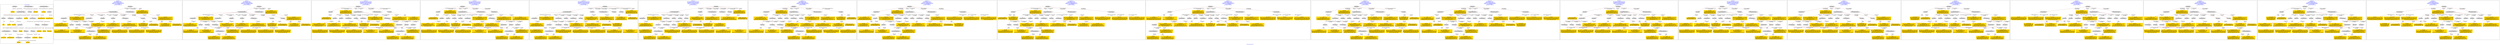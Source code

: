 digraph n0 {
fontcolor="blue"
remincross="true"
label="s04-ima-artworks.xml"
subgraph cluster_0 {
label="1-correct model"
n2[style="filled",color="white",fillcolor="lightgray",label="E12_Production1"];
n3[style="filled",color="white",fillcolor="lightgray",label="E21_Person1"];
n4[style="filled",color="white",fillcolor="lightgray",label="E55_Type1"];
n5[style="filled",color="white",fillcolor="lightgray",label="E52_Time-Span3"];
n6[style="filled",color="white",fillcolor="lightgray",label="E69_Death1"];
n7[style="filled",color="white",fillcolor="lightgray",label="E74_Group1"];
n8[style="filled",color="white",fillcolor="lightgray",label="E82_Actor_Appellation1"];
n9[style="filled",color="white",fillcolor="lightgray",label="E67_Birth1"];
n10[shape="plaintext",style="filled",fillcolor="gold",label="artistURI"];
n11[style="filled",color="white",fillcolor="lightgray",label="E22_Man-Made_Object1"];
n12[style="filled",color="white",fillcolor="lightgray",label="E35_Title1"];
n13[style="filled",color="white",fillcolor="lightgray",label="E8_Acquisition1"];
n14[style="filled",color="white",fillcolor="lightgray",label="E54_Dimension1"];
n15[shape="plaintext",style="filled",fillcolor="gold",label="sourceURL"];
n16[style="filled",color="white",fillcolor="lightgray",label="E33_Linguistic_Object1"];
n17[style="filled",color="white",fillcolor="lightgray",label="E55_Type2"];
n18[shape="plaintext",style="filled",fillcolor="gold",label="provenance"];
n19[style="filled",color="white",fillcolor="lightgray",label="E33_Linguistic_Object2"];
n20[style="filled",color="white",fillcolor="lightgray",label="E55_Type3"];
n21[shape="plaintext",style="filled",fillcolor="gold",label="galleryLabel"];
n22[shape="plaintext",style="filled",fillcolor="gold",label="title"];
n23[style="filled",color="white",fillcolor="lightgray",label="E38_Image1"];
n24[shape="plaintext",style="filled",fillcolor="gold",label="imageURL"];
n25[style="filled",color="white",fillcolor="lightgray",label="E52_Time-Span1"];
n26[shape="plaintext",style="filled",fillcolor="gold",label="birthDate"];
n27[style="filled",color="white",fillcolor="lightgray",label="E52_Time-Span2"];
n28[shape="plaintext",style="filled",fillcolor="gold",label="deathDate"];
n29[shape="plaintext",style="filled",fillcolor="gold",label="creationDate"];
n30[shape="plaintext",style="filled",fillcolor="gold",label="dimensions"];
n31[shape="plaintext",style="filled",fillcolor="gold",label="materialsURI"];
n32[shape="plaintext",style="filled",fillcolor="gold",label="materials"];
n33[shape="plaintext",style="filled",fillcolor="gold",label="provenanceTypeURI"];
n34[shape="plaintext",style="filled",fillcolor="gold",label="galleryLabelTypeURI"];
n35[shape="plaintext",style="filled",fillcolor="gold",label="nationalityURI"];
n36[shape="plaintext",style="filled",fillcolor="gold",label="nationality"];
n37[shape="plaintext",style="filled",fillcolor="gold",label="artistAppellationURI"];
n38[shape="plaintext",style="filled",fillcolor="gold",label="artistFirstLast"];
n39[shape="plaintext",style="filled",fillcolor="gold",label="creditLine"];
}
subgraph cluster_1 {
label="candidate 0\nlink coherence:0.78125\nnode coherence:0.8125\nconfidence:0.43390514573541267\nmapping score:0.46809996085917266\ncost:131.009822\n-precision:0.53-recall:0.46"
n41[style="filled",color="white",fillcolor="lightgray",label="E12_Production1"];
n42[style="filled",color="white",fillcolor="lightgray",label="E21_Person1"];
n43[style="filled",color="white",fillcolor="lightgray",label="E52_Time-Span2"];
n44[style="filled",color="white",fillcolor="lightgray",label="E55_Type1"];
n45[style="filled",color="white",fillcolor="lightgray",label="E82_Actor_Appellation1"];
n46[style="filled",color="white",fillcolor="lightgray",label="E22_Man-Made_Object1"];
n47[style="filled",color="white",fillcolor="lightgray",label="E30_Right1"];
n48[style="filled",color="white",fillcolor="lightgray",label="E35_Title1"];
n49[style="filled",color="white",fillcolor="lightgray",label="E54_Dimension1"];
n50[style="filled",color="white",fillcolor="lightgray",label="E55_Type2"];
n51[style="filled",color="white",fillcolor="lightgray",label="E55_Type3"];
n52[style="filled",color="white",fillcolor="lightgray",label="E8_Acquisition1"];
n53[style="filled",color="white",fillcolor="lightgray",label="E38_Image1"];
n54[style="filled",color="white",fillcolor="lightgray",label="E33_Linguistic_Object1"];
n55[shape="plaintext",style="filled",fillcolor="gold",label="provenance\n[E33_Linguistic_Object,P3_has_note,0.479]\n[E8_Acquisition,P3_has_note,0.177]\n[E22_Man-Made_Object,P3_has_note,0.172]\n[E73_Information_Object,P3_has_note,0.172]"];
n56[shape="plaintext",style="filled",fillcolor="gold",label="nationality\n[E74_Group,label,0.559]\n[E74_Group,classLink,0.324]\n[E55_Type,label,0.064]\n[E8_Acquisition,P3_has_note,0.054]"];
n57[shape="plaintext",style="filled",fillcolor="gold",label="artistURI\n[E21_Person,classLink,0.517]\n[E82_Actor_Appellation,classLink,0.43]\n[E8_Acquisition,P3_has_note,0.027]\n[E82_Actor_Appellation,label,0.026]"];
n58[shape="plaintext",style="filled",fillcolor="gold",label="materials\n[E55_Type,label,0.479]\n[E29_Design_or_Procedure,P3_has_note,0.478]\n[E22_Man-Made_Object,P3_has_note,0.022]\n[E73_Information_Object,P3_has_note,0.022]"];
n59[shape="plaintext",style="filled",fillcolor="gold",label="artistAppellationURI\n[E82_Actor_Appellation,classLink,0.912]\n[E21_Person,classLink,0.079]\n[E8_Acquisition,P3_has_note,0.004]\n[E82_Actor_Appellation,label,0.004]"];
n60[shape="plaintext",style="filled",fillcolor="gold",label="nationalityURI\n[E74_Group,classLink,0.739]\n[E55_Type,classLink,0.195]\n[E74_Group,label,0.059]\n[E55_Type,label,0.007]"];
n61[shape="plaintext",style="filled",fillcolor="gold",label="birthDate\n[E52_Time-Span,P82a_begin_of_the_begin,0.519]\n[E52_Time-Span,P82_at_some_time_within,0.39]\n[E52_Time-Span,P82b_end_of_the_end,0.054]\n[E52_Time-Span,label,0.036]"];
n62[shape="plaintext",style="filled",fillcolor="gold",label="provenanceTypeURI\n[E55_Type,classLink,0.878]\n[E74_Group,classLink,0.122]"];
n63[shape="plaintext",style="filled",fillcolor="gold",label="creditLine\n[E8_Acquisition,P3_has_note,0.506]\n[E30_Right,P3_has_note,0.332]\n[E33_Linguistic_Object,P3_has_note,0.094]\n[E35_Title,label,0.067]"];
n64[shape="plaintext",style="filled",fillcolor="gold",label="galleryLabelTypeURI\n[E55_Type,classLink,0.774]\n[E74_Group,classLink,0.226]"];
n65[shape="plaintext",style="filled",fillcolor="gold",label="materialsURI\n[E55_Type,classLink,0.74]\n[E74_Group,classLink,0.26]\n[E55_Type,label,0.0]\n[E29_Design_or_Procedure,P3_has_note,0.0]"];
n66[shape="plaintext",style="filled",fillcolor="gold",label="sourceURL\n[E38_Image,classLink,0.382]\n[E8_Acquisition,P3_has_note,0.321]\n[E82_Actor_Appellation,label,0.158]\n[E33_Linguistic_Object,P3_has_note,0.139]"];
n67[shape="plaintext",style="filled",fillcolor="gold",label="imageURL\n[E38_Image,classLink,0.96]\n[E54_Dimension,P3_has_note,0.016]\n[E82_Actor_Appellation,label,0.012]\n[E8_Acquisition,P3_has_note,0.012]"];
n68[shape="plaintext",style="filled",fillcolor="gold",label="title\n[E35_Title,label,0.883]\n[E82_Actor_Appellation,label,0.044]\n[E33_Linguistic_Object,P3_has_note,0.037]\n[E8_Acquisition,P3_has_note,0.036]"];
n69[shape="plaintext",style="filled",fillcolor="gold",label="artistFirstLast\n[E82_Actor_Appellation,label,0.883]\n[E35_Title,label,0.041]\n[E8_Acquisition,P3_has_note,0.039]\n[E33_Linguistic_Object,P3_has_note,0.037]"];
n70[shape="plaintext",style="filled",fillcolor="gold",label="galleryLabel\n[E22_Man-Made_Object,P3_has_note,0.358]\n[E73_Information_Object,P3_has_note,0.358]\n[E35_Title,label,0.176]\n[E33_Linguistic_Object,P3_has_note,0.107]"];
n71[shape="plaintext",style="filled",fillcolor="gold",label="deathDate\n[E52_Time-Span,P82b_end_of_the_end,0.493]\n[E52_Time-Span,P82_at_some_time_within,0.382]\n[E52_Time-Span,P82a_begin_of_the_begin,0.077]\n[E33_Linguistic_Object,P3_has_note,0.048]"];
n72[shape="plaintext",style="filled",fillcolor="gold",label="dimensions\n[E54_Dimension,P3_has_note,0.904]\n[E82_Actor_Appellation,label,0.061]\n[E52_Time-Span,P82b_end_of_the_end,0.02]\n[E52_Time-Span,P82_at_some_time_within,0.015]"];
n73[shape="plaintext",style="filled",fillcolor="gold",label="creationDate\n[E52_Time-Span,P82_at_some_time_within,0.341]\n[E52_Time-Span,P82b_end_of_the_end,0.256]\n[E52_Time-Span,P82a_begin_of_the_begin,0.226]\n[E33_Linguistic_Object,P3_has_note,0.177]"];
}
subgraph cluster_2 {
label="candidate 1\nlink coherence:0.78125\nnode coherence:0.8125\nconfidence:0.42490167764378045\nmapping score:0.4650988048286286\ncost:131.009822\n-precision:0.53-recall:0.46"
n75[style="filled",color="white",fillcolor="lightgray",label="E12_Production1"];
n76[style="filled",color="white",fillcolor="lightgray",label="E21_Person1"];
n77[style="filled",color="white",fillcolor="lightgray",label="E52_Time-Span2"];
n78[style="filled",color="white",fillcolor="lightgray",label="E55_Type1"];
n79[style="filled",color="white",fillcolor="lightgray",label="E82_Actor_Appellation1"];
n80[style="filled",color="white",fillcolor="lightgray",label="E22_Man-Made_Object1"];
n81[style="filled",color="white",fillcolor="lightgray",label="E30_Right1"];
n82[style="filled",color="white",fillcolor="lightgray",label="E35_Title1"];
n83[style="filled",color="white",fillcolor="lightgray",label="E54_Dimension1"];
n84[style="filled",color="white",fillcolor="lightgray",label="E55_Type2"];
n85[style="filled",color="white",fillcolor="lightgray",label="E55_Type3"];
n86[style="filled",color="white",fillcolor="lightgray",label="E8_Acquisition1"];
n87[style="filled",color="white",fillcolor="lightgray",label="E38_Image1"];
n88[style="filled",color="white",fillcolor="lightgray",label="E33_Linguistic_Object1"];
n89[shape="plaintext",style="filled",fillcolor="gold",label="provenance\n[E33_Linguistic_Object,P3_has_note,0.479]\n[E8_Acquisition,P3_has_note,0.177]\n[E22_Man-Made_Object,P3_has_note,0.172]\n[E73_Information_Object,P3_has_note,0.172]"];
n90[shape="plaintext",style="filled",fillcolor="gold",label="nationality\n[E74_Group,label,0.559]\n[E74_Group,classLink,0.324]\n[E55_Type,label,0.064]\n[E8_Acquisition,P3_has_note,0.054]"];
n91[shape="plaintext",style="filled",fillcolor="gold",label="artistURI\n[E21_Person,classLink,0.517]\n[E82_Actor_Appellation,classLink,0.43]\n[E8_Acquisition,P3_has_note,0.027]\n[E82_Actor_Appellation,label,0.026]"];
n92[shape="plaintext",style="filled",fillcolor="gold",label="materials\n[E55_Type,label,0.479]\n[E29_Design_or_Procedure,P3_has_note,0.478]\n[E22_Man-Made_Object,P3_has_note,0.022]\n[E73_Information_Object,P3_has_note,0.022]"];
n93[shape="plaintext",style="filled",fillcolor="gold",label="artistAppellationURI\n[E82_Actor_Appellation,classLink,0.912]\n[E21_Person,classLink,0.079]\n[E8_Acquisition,P3_has_note,0.004]\n[E82_Actor_Appellation,label,0.004]"];
n94[shape="plaintext",style="filled",fillcolor="gold",label="nationalityURI\n[E74_Group,classLink,0.739]\n[E55_Type,classLink,0.195]\n[E74_Group,label,0.059]\n[E55_Type,label,0.007]"];
n95[shape="plaintext",style="filled",fillcolor="gold",label="birthDate\n[E52_Time-Span,P82a_begin_of_the_begin,0.519]\n[E52_Time-Span,P82_at_some_time_within,0.39]\n[E52_Time-Span,P82b_end_of_the_end,0.054]\n[E52_Time-Span,label,0.036]"];
n96[shape="plaintext",style="filled",fillcolor="gold",label="provenanceTypeURI\n[E55_Type,classLink,0.878]\n[E74_Group,classLink,0.122]"];
n97[shape="plaintext",style="filled",fillcolor="gold",label="creditLine\n[E8_Acquisition,P3_has_note,0.506]\n[E30_Right,P3_has_note,0.332]\n[E33_Linguistic_Object,P3_has_note,0.094]\n[E35_Title,label,0.067]"];
n98[shape="plaintext",style="filled",fillcolor="gold",label="galleryLabelTypeURI\n[E55_Type,classLink,0.774]\n[E74_Group,classLink,0.226]"];
n99[shape="plaintext",style="filled",fillcolor="gold",label="materialsURI\n[E55_Type,classLink,0.74]\n[E74_Group,classLink,0.26]\n[E55_Type,label,0.0]\n[E29_Design_or_Procedure,P3_has_note,0.0]"];
n100[shape="plaintext",style="filled",fillcolor="gold",label="title\n[E35_Title,label,0.883]\n[E82_Actor_Appellation,label,0.044]\n[E33_Linguistic_Object,P3_has_note,0.037]\n[E8_Acquisition,P3_has_note,0.036]"];
n101[shape="plaintext",style="filled",fillcolor="gold",label="imageURL\n[E38_Image,classLink,0.96]\n[E54_Dimension,P3_has_note,0.016]\n[E82_Actor_Appellation,label,0.012]\n[E8_Acquisition,P3_has_note,0.012]"];
n102[shape="plaintext",style="filled",fillcolor="gold",label="sourceURL\n[E38_Image,classLink,0.382]\n[E8_Acquisition,P3_has_note,0.321]\n[E82_Actor_Appellation,label,0.158]\n[E33_Linguistic_Object,P3_has_note,0.139]"];
n103[shape="plaintext",style="filled",fillcolor="gold",label="artistFirstLast\n[E82_Actor_Appellation,label,0.883]\n[E35_Title,label,0.041]\n[E8_Acquisition,P3_has_note,0.039]\n[E33_Linguistic_Object,P3_has_note,0.037]"];
n104[shape="plaintext",style="filled",fillcolor="gold",label="galleryLabel\n[E22_Man-Made_Object,P3_has_note,0.358]\n[E73_Information_Object,P3_has_note,0.358]\n[E35_Title,label,0.176]\n[E33_Linguistic_Object,P3_has_note,0.107]"];
n105[shape="plaintext",style="filled",fillcolor="gold",label="deathDate\n[E52_Time-Span,P82b_end_of_the_end,0.493]\n[E52_Time-Span,P82_at_some_time_within,0.382]\n[E52_Time-Span,P82a_begin_of_the_begin,0.077]\n[E33_Linguistic_Object,P3_has_note,0.048]"];
n106[shape="plaintext",style="filled",fillcolor="gold",label="dimensions\n[E54_Dimension,P3_has_note,0.904]\n[E82_Actor_Appellation,label,0.061]\n[E52_Time-Span,P82b_end_of_the_end,0.02]\n[E52_Time-Span,P82_at_some_time_within,0.015]"];
n107[shape="plaintext",style="filled",fillcolor="gold",label="creationDate\n[E52_Time-Span,P82_at_some_time_within,0.341]\n[E52_Time-Span,P82b_end_of_the_end,0.256]\n[E52_Time-Span,P82a_begin_of_the_begin,0.226]\n[E33_Linguistic_Object,P3_has_note,0.177]"];
}
subgraph cluster_3 {
label="candidate 10\nlink coherence:0.7272727272727273\nnode coherence:0.8181818181818182\nconfidence:0.43390514573541267\nmapping score:0.4612219704285507\ncost:330.029826\n-precision:0.52-recall:0.46"
n109[style="filled",color="white",fillcolor="lightgray",label="E12_Production1"];
n110[style="filled",color="white",fillcolor="lightgray",label="E21_Person1"];
n111[style="filled",color="white",fillcolor="lightgray",label="E52_Time-Span2"];
n112[style="filled",color="white",fillcolor="lightgray",label="E55_Type1"];
n113[style="filled",color="white",fillcolor="lightgray",label="E82_Actor_Appellation1"];
n114[style="filled",color="white",fillcolor="lightgray",label="E22_Man-Made_Object1"];
n115[style="filled",color="white",fillcolor="lightgray",label="E30_Right1"];
n116[style="filled",color="white",fillcolor="lightgray",label="E35_Title1"];
n117[style="filled",color="white",fillcolor="lightgray",label="E54_Dimension1"];
n118[style="filled",color="white",fillcolor="lightgray",label="E55_Type2"];
n119[style="filled",color="white",fillcolor="lightgray",label="E8_Acquisition1"];
n120[style="filled",color="white",fillcolor="lightgray",label="E38_Image1"];
n121[style="filled",color="white",fillcolor="lightgray",label="E33_Linguistic_Object1"];
n122[style="filled",color="white",fillcolor="lightgray",label="E55_Type3"];
n123[style="filled",color="white",fillcolor="lightgray",label="E55_Type4"];
n124[shape="plaintext",style="filled",fillcolor="gold",label="provenance\n[E33_Linguistic_Object,P3_has_note,0.479]\n[E8_Acquisition,P3_has_note,0.177]\n[E22_Man-Made_Object,P3_has_note,0.172]\n[E73_Information_Object,P3_has_note,0.172]"];
n125[shape="plaintext",style="filled",fillcolor="gold",label="nationality\n[E74_Group,label,0.559]\n[E74_Group,classLink,0.324]\n[E55_Type,label,0.064]\n[E8_Acquisition,P3_has_note,0.054]"];
n126[shape="plaintext",style="filled",fillcolor="gold",label="artistURI\n[E21_Person,classLink,0.517]\n[E82_Actor_Appellation,classLink,0.43]\n[E8_Acquisition,P3_has_note,0.027]\n[E82_Actor_Appellation,label,0.026]"];
n127[shape="plaintext",style="filled",fillcolor="gold",label="materials\n[E55_Type,label,0.479]\n[E29_Design_or_Procedure,P3_has_note,0.478]\n[E22_Man-Made_Object,P3_has_note,0.022]\n[E73_Information_Object,P3_has_note,0.022]"];
n128[shape="plaintext",style="filled",fillcolor="gold",label="artistAppellationURI\n[E82_Actor_Appellation,classLink,0.912]\n[E21_Person,classLink,0.079]\n[E8_Acquisition,P3_has_note,0.004]\n[E82_Actor_Appellation,label,0.004]"];
n129[shape="plaintext",style="filled",fillcolor="gold",label="nationalityURI\n[E74_Group,classLink,0.739]\n[E55_Type,classLink,0.195]\n[E74_Group,label,0.059]\n[E55_Type,label,0.007]"];
n130[shape="plaintext",style="filled",fillcolor="gold",label="birthDate\n[E52_Time-Span,P82a_begin_of_the_begin,0.519]\n[E52_Time-Span,P82_at_some_time_within,0.39]\n[E52_Time-Span,P82b_end_of_the_end,0.054]\n[E52_Time-Span,label,0.036]"];
n131[shape="plaintext",style="filled",fillcolor="gold",label="provenanceTypeURI\n[E55_Type,classLink,0.878]\n[E74_Group,classLink,0.122]"];
n132[shape="plaintext",style="filled",fillcolor="gold",label="creditLine\n[E8_Acquisition,P3_has_note,0.506]\n[E30_Right,P3_has_note,0.332]\n[E33_Linguistic_Object,P3_has_note,0.094]\n[E35_Title,label,0.067]"];
n133[shape="plaintext",style="filled",fillcolor="gold",label="materialsURI\n[E55_Type,classLink,0.74]\n[E74_Group,classLink,0.26]\n[E55_Type,label,0.0]\n[E29_Design_or_Procedure,P3_has_note,0.0]"];
n134[shape="plaintext",style="filled",fillcolor="gold",label="sourceURL\n[E38_Image,classLink,0.382]\n[E8_Acquisition,P3_has_note,0.321]\n[E82_Actor_Appellation,label,0.158]\n[E33_Linguistic_Object,P3_has_note,0.139]"];
n135[shape="plaintext",style="filled",fillcolor="gold",label="imageURL\n[E38_Image,classLink,0.96]\n[E54_Dimension,P3_has_note,0.016]\n[E82_Actor_Appellation,label,0.012]\n[E8_Acquisition,P3_has_note,0.012]"];
n136[shape="plaintext",style="filled",fillcolor="gold",label="title\n[E35_Title,label,0.883]\n[E82_Actor_Appellation,label,0.044]\n[E33_Linguistic_Object,P3_has_note,0.037]\n[E8_Acquisition,P3_has_note,0.036]"];
n137[shape="plaintext",style="filled",fillcolor="gold",label="artistFirstLast\n[E82_Actor_Appellation,label,0.883]\n[E35_Title,label,0.041]\n[E8_Acquisition,P3_has_note,0.039]\n[E33_Linguistic_Object,P3_has_note,0.037]"];
n138[shape="plaintext",style="filled",fillcolor="gold",label="galleryLabel\n[E22_Man-Made_Object,P3_has_note,0.358]\n[E73_Information_Object,P3_has_note,0.358]\n[E35_Title,label,0.176]\n[E33_Linguistic_Object,P3_has_note,0.107]"];
n139[shape="plaintext",style="filled",fillcolor="gold",label="deathDate\n[E52_Time-Span,P82b_end_of_the_end,0.493]\n[E52_Time-Span,P82_at_some_time_within,0.382]\n[E52_Time-Span,P82a_begin_of_the_begin,0.077]\n[E33_Linguistic_Object,P3_has_note,0.048]"];
n140[shape="plaintext",style="filled",fillcolor="gold",label="dimensions\n[E54_Dimension,P3_has_note,0.904]\n[E82_Actor_Appellation,label,0.061]\n[E52_Time-Span,P82b_end_of_the_end,0.02]\n[E52_Time-Span,P82_at_some_time_within,0.015]"];
n141[shape="plaintext",style="filled",fillcolor="gold",label="creationDate\n[E52_Time-Span,P82_at_some_time_within,0.341]\n[E52_Time-Span,P82b_end_of_the_end,0.256]\n[E52_Time-Span,P82a_begin_of_the_begin,0.226]\n[E33_Linguistic_Object,P3_has_note,0.177]"];
n142[shape="plaintext",style="filled",fillcolor="gold",label="galleryLabelTypeURI\n[E55_Type,classLink,0.774]\n[E74_Group,classLink,0.226]"];
}
subgraph cluster_4 {
label="candidate 11\nlink coherence:0.7272727272727273\nnode coherence:0.8181818181818182\nconfidence:0.43390514573541267\nmapping score:0.4612219704285507\ncost:330.029846\n-precision:0.48-recall:0.43"
n144[style="filled",color="white",fillcolor="lightgray",label="E12_Production1"];
n145[style="filled",color="white",fillcolor="lightgray",label="E21_Person1"];
n146[style="filled",color="white",fillcolor="lightgray",label="E52_Time-Span2"];
n147[style="filled",color="white",fillcolor="lightgray",label="E55_Type1"];
n148[style="filled",color="white",fillcolor="lightgray",label="E82_Actor_Appellation1"];
n149[style="filled",color="white",fillcolor="lightgray",label="E22_Man-Made_Object1"];
n150[style="filled",color="white",fillcolor="lightgray",label="E30_Right1"];
n151[style="filled",color="white",fillcolor="lightgray",label="E35_Title1"];
n152[style="filled",color="white",fillcolor="lightgray",label="E55_Type2"];
n153[style="filled",color="white",fillcolor="lightgray",label="E55_Type3"];
n154[style="filled",color="white",fillcolor="lightgray",label="E8_Acquisition1"];
n155[style="filled",color="white",fillcolor="lightgray",label="E38_Image1"];
n156[style="filled",color="white",fillcolor="lightgray",label="E33_Linguistic_Object1"];
n157[style="filled",color="white",fillcolor="lightgray",label="E54_Dimension1"];
n158[style="filled",color="white",fillcolor="lightgray",label="E55_Type4"];
n159[shape="plaintext",style="filled",fillcolor="gold",label="provenance\n[E33_Linguistic_Object,P3_has_note,0.479]\n[E8_Acquisition,P3_has_note,0.177]\n[E22_Man-Made_Object,P3_has_note,0.172]\n[E73_Information_Object,P3_has_note,0.172]"];
n160[shape="plaintext",style="filled",fillcolor="gold",label="nationality\n[E74_Group,label,0.559]\n[E74_Group,classLink,0.324]\n[E55_Type,label,0.064]\n[E8_Acquisition,P3_has_note,0.054]"];
n161[shape="plaintext",style="filled",fillcolor="gold",label="artistURI\n[E21_Person,classLink,0.517]\n[E82_Actor_Appellation,classLink,0.43]\n[E8_Acquisition,P3_has_note,0.027]\n[E82_Actor_Appellation,label,0.026]"];
n162[shape="plaintext",style="filled",fillcolor="gold",label="materials\n[E55_Type,label,0.479]\n[E29_Design_or_Procedure,P3_has_note,0.478]\n[E22_Man-Made_Object,P3_has_note,0.022]\n[E73_Information_Object,P3_has_note,0.022]"];
n163[shape="plaintext",style="filled",fillcolor="gold",label="artistAppellationURI\n[E82_Actor_Appellation,classLink,0.912]\n[E21_Person,classLink,0.079]\n[E8_Acquisition,P3_has_note,0.004]\n[E82_Actor_Appellation,label,0.004]"];
n164[shape="plaintext",style="filled",fillcolor="gold",label="nationalityURI\n[E74_Group,classLink,0.739]\n[E55_Type,classLink,0.195]\n[E74_Group,label,0.059]\n[E55_Type,label,0.007]"];
n165[shape="plaintext",style="filled",fillcolor="gold",label="birthDate\n[E52_Time-Span,P82a_begin_of_the_begin,0.519]\n[E52_Time-Span,P82_at_some_time_within,0.39]\n[E52_Time-Span,P82b_end_of_the_end,0.054]\n[E52_Time-Span,label,0.036]"];
n166[shape="plaintext",style="filled",fillcolor="gold",label="provenanceTypeURI\n[E55_Type,classLink,0.878]\n[E74_Group,classLink,0.122]"];
n167[shape="plaintext",style="filled",fillcolor="gold",label="creditLine\n[E8_Acquisition,P3_has_note,0.506]\n[E30_Right,P3_has_note,0.332]\n[E33_Linguistic_Object,P3_has_note,0.094]\n[E35_Title,label,0.067]"];
n168[shape="plaintext",style="filled",fillcolor="gold",label="materialsURI\n[E55_Type,classLink,0.74]\n[E74_Group,classLink,0.26]\n[E55_Type,label,0.0]\n[E29_Design_or_Procedure,P3_has_note,0.0]"];
n169[shape="plaintext",style="filled",fillcolor="gold",label="sourceURL\n[E38_Image,classLink,0.382]\n[E8_Acquisition,P3_has_note,0.321]\n[E82_Actor_Appellation,label,0.158]\n[E33_Linguistic_Object,P3_has_note,0.139]"];
n170[shape="plaintext",style="filled",fillcolor="gold",label="imageURL\n[E38_Image,classLink,0.96]\n[E54_Dimension,P3_has_note,0.016]\n[E82_Actor_Appellation,label,0.012]\n[E8_Acquisition,P3_has_note,0.012]"];
n171[shape="plaintext",style="filled",fillcolor="gold",label="title\n[E35_Title,label,0.883]\n[E82_Actor_Appellation,label,0.044]\n[E33_Linguistic_Object,P3_has_note,0.037]\n[E8_Acquisition,P3_has_note,0.036]"];
n172[shape="plaintext",style="filled",fillcolor="gold",label="artistFirstLast\n[E82_Actor_Appellation,label,0.883]\n[E35_Title,label,0.041]\n[E8_Acquisition,P3_has_note,0.039]\n[E33_Linguistic_Object,P3_has_note,0.037]"];
n173[shape="plaintext",style="filled",fillcolor="gold",label="galleryLabel\n[E22_Man-Made_Object,P3_has_note,0.358]\n[E73_Information_Object,P3_has_note,0.358]\n[E35_Title,label,0.176]\n[E33_Linguistic_Object,P3_has_note,0.107]"];
n174[shape="plaintext",style="filled",fillcolor="gold",label="deathDate\n[E52_Time-Span,P82b_end_of_the_end,0.493]\n[E52_Time-Span,P82_at_some_time_within,0.382]\n[E52_Time-Span,P82a_begin_of_the_begin,0.077]\n[E33_Linguistic_Object,P3_has_note,0.048]"];
n175[shape="plaintext",style="filled",fillcolor="gold",label="dimensions\n[E54_Dimension,P3_has_note,0.904]\n[E82_Actor_Appellation,label,0.061]\n[E52_Time-Span,P82b_end_of_the_end,0.02]\n[E52_Time-Span,P82_at_some_time_within,0.015]"];
n176[shape="plaintext",style="filled",fillcolor="gold",label="creationDate\n[E52_Time-Span,P82_at_some_time_within,0.341]\n[E52_Time-Span,P82b_end_of_the_end,0.256]\n[E52_Time-Span,P82a_begin_of_the_begin,0.226]\n[E33_Linguistic_Object,P3_has_note,0.177]"];
n177[shape="plaintext",style="filled",fillcolor="gold",label="galleryLabelTypeURI\n[E55_Type,classLink,0.774]\n[E74_Group,classLink,0.226]"];
}
subgraph cluster_5 {
label="candidate 12\nlink coherence:0.7272727272727273\nnode coherence:0.8181818181818182\nconfidence:0.43390514573541267\nmapping score:0.4612219704285507\ncost:429.039828\n-precision:0.52-recall:0.46"
n179[style="filled",color="white",fillcolor="lightgray",label="E12_Production1"];
n180[style="filled",color="white",fillcolor="lightgray",label="E21_Person1"];
n181[style="filled",color="white",fillcolor="lightgray",label="E52_Time-Span2"];
n182[style="filled",color="white",fillcolor="lightgray",label="E55_Type1"];
n183[style="filled",color="white",fillcolor="lightgray",label="E82_Actor_Appellation1"];
n184[style="filled",color="white",fillcolor="lightgray",label="E22_Man-Made_Object1"];
n185[style="filled",color="white",fillcolor="lightgray",label="E35_Title1"];
n186[style="filled",color="white",fillcolor="lightgray",label="E54_Dimension1"];
n187[style="filled",color="white",fillcolor="lightgray",label="E55_Type2"];
n188[style="filled",color="white",fillcolor="lightgray",label="E8_Acquisition1"];
n189[style="filled",color="white",fillcolor="lightgray",label="E38_Image1"];
n190[style="filled",color="white",fillcolor="lightgray",label="E30_Right1"];
n191[style="filled",color="white",fillcolor="lightgray",label="E33_Linguistic_Object1"];
n192[style="filled",color="white",fillcolor="lightgray",label="E55_Type3"];
n193[style="filled",color="white",fillcolor="lightgray",label="E55_Type4"];
n194[shape="plaintext",style="filled",fillcolor="gold",label="provenance\n[E33_Linguistic_Object,P3_has_note,0.479]\n[E8_Acquisition,P3_has_note,0.177]\n[E22_Man-Made_Object,P3_has_note,0.172]\n[E73_Information_Object,P3_has_note,0.172]"];
n195[shape="plaintext",style="filled",fillcolor="gold",label="nationality\n[E74_Group,label,0.559]\n[E74_Group,classLink,0.324]\n[E55_Type,label,0.064]\n[E8_Acquisition,P3_has_note,0.054]"];
n196[shape="plaintext",style="filled",fillcolor="gold",label="artistURI\n[E21_Person,classLink,0.517]\n[E82_Actor_Appellation,classLink,0.43]\n[E8_Acquisition,P3_has_note,0.027]\n[E82_Actor_Appellation,label,0.026]"];
n197[shape="plaintext",style="filled",fillcolor="gold",label="materials\n[E55_Type,label,0.479]\n[E29_Design_or_Procedure,P3_has_note,0.478]\n[E22_Man-Made_Object,P3_has_note,0.022]\n[E73_Information_Object,P3_has_note,0.022]"];
n198[shape="plaintext",style="filled",fillcolor="gold",label="artistAppellationURI\n[E82_Actor_Appellation,classLink,0.912]\n[E21_Person,classLink,0.079]\n[E8_Acquisition,P3_has_note,0.004]\n[E82_Actor_Appellation,label,0.004]"];
n199[shape="plaintext",style="filled",fillcolor="gold",label="nationalityURI\n[E74_Group,classLink,0.739]\n[E55_Type,classLink,0.195]\n[E74_Group,label,0.059]\n[E55_Type,label,0.007]"];
n200[shape="plaintext",style="filled",fillcolor="gold",label="birthDate\n[E52_Time-Span,P82a_begin_of_the_begin,0.519]\n[E52_Time-Span,P82_at_some_time_within,0.39]\n[E52_Time-Span,P82b_end_of_the_end,0.054]\n[E52_Time-Span,label,0.036]"];
n201[shape="plaintext",style="filled",fillcolor="gold",label="provenanceTypeURI\n[E55_Type,classLink,0.878]\n[E74_Group,classLink,0.122]"];
n202[shape="plaintext",style="filled",fillcolor="gold",label="creditLine\n[E8_Acquisition,P3_has_note,0.506]\n[E30_Right,P3_has_note,0.332]\n[E33_Linguistic_Object,P3_has_note,0.094]\n[E35_Title,label,0.067]"];
n203[shape="plaintext",style="filled",fillcolor="gold",label="materialsURI\n[E55_Type,classLink,0.74]\n[E74_Group,classLink,0.26]\n[E55_Type,label,0.0]\n[E29_Design_or_Procedure,P3_has_note,0.0]"];
n204[shape="plaintext",style="filled",fillcolor="gold",label="sourceURL\n[E38_Image,classLink,0.382]\n[E8_Acquisition,P3_has_note,0.321]\n[E82_Actor_Appellation,label,0.158]\n[E33_Linguistic_Object,P3_has_note,0.139]"];
n205[shape="plaintext",style="filled",fillcolor="gold",label="imageURL\n[E38_Image,classLink,0.96]\n[E54_Dimension,P3_has_note,0.016]\n[E82_Actor_Appellation,label,0.012]\n[E8_Acquisition,P3_has_note,0.012]"];
n206[shape="plaintext",style="filled",fillcolor="gold",label="title\n[E35_Title,label,0.883]\n[E82_Actor_Appellation,label,0.044]\n[E33_Linguistic_Object,P3_has_note,0.037]\n[E8_Acquisition,P3_has_note,0.036]"];
n207[shape="plaintext",style="filled",fillcolor="gold",label="artistFirstLast\n[E82_Actor_Appellation,label,0.883]\n[E35_Title,label,0.041]\n[E8_Acquisition,P3_has_note,0.039]\n[E33_Linguistic_Object,P3_has_note,0.037]"];
n208[shape="plaintext",style="filled",fillcolor="gold",label="galleryLabel\n[E22_Man-Made_Object,P3_has_note,0.358]\n[E73_Information_Object,P3_has_note,0.358]\n[E35_Title,label,0.176]\n[E33_Linguistic_Object,P3_has_note,0.107]"];
n209[shape="plaintext",style="filled",fillcolor="gold",label="deathDate\n[E52_Time-Span,P82b_end_of_the_end,0.493]\n[E52_Time-Span,P82_at_some_time_within,0.382]\n[E52_Time-Span,P82a_begin_of_the_begin,0.077]\n[E33_Linguistic_Object,P3_has_note,0.048]"];
n210[shape="plaintext",style="filled",fillcolor="gold",label="dimensions\n[E54_Dimension,P3_has_note,0.904]\n[E82_Actor_Appellation,label,0.061]\n[E52_Time-Span,P82b_end_of_the_end,0.02]\n[E52_Time-Span,P82_at_some_time_within,0.015]"];
n211[shape="plaintext",style="filled",fillcolor="gold",label="creationDate\n[E52_Time-Span,P82_at_some_time_within,0.341]\n[E52_Time-Span,P82b_end_of_the_end,0.256]\n[E52_Time-Span,P82a_begin_of_the_begin,0.226]\n[E33_Linguistic_Object,P3_has_note,0.177]"];
n212[shape="plaintext",style="filled",fillcolor="gold",label="galleryLabelTypeURI\n[E55_Type,classLink,0.774]\n[E74_Group,classLink,0.226]"];
}
subgraph cluster_6 {
label="candidate 13\nlink coherence:0.7272727272727273\nnode coherence:0.8181818181818182\nconfidence:0.43390514573541267\nmapping score:0.4612219704285507\ncost:429.039849\n-precision:0.48-recall:0.43"
n214[style="filled",color="white",fillcolor="lightgray",label="E12_Production1"];
n215[style="filled",color="white",fillcolor="lightgray",label="E21_Person1"];
n216[style="filled",color="white",fillcolor="lightgray",label="E52_Time-Span2"];
n217[style="filled",color="white",fillcolor="lightgray",label="E55_Type1"];
n218[style="filled",color="white",fillcolor="lightgray",label="E82_Actor_Appellation1"];
n219[style="filled",color="white",fillcolor="lightgray",label="E22_Man-Made_Object1"];
n220[style="filled",color="white",fillcolor="lightgray",label="E35_Title1"];
n221[style="filled",color="white",fillcolor="lightgray",label="E55_Type2"];
n222[style="filled",color="white",fillcolor="lightgray",label="E55_Type3"];
n223[style="filled",color="white",fillcolor="lightgray",label="E8_Acquisition1"];
n224[style="filled",color="white",fillcolor="lightgray",label="E38_Image1"];
n225[style="filled",color="white",fillcolor="lightgray",label="E30_Right1"];
n226[style="filled",color="white",fillcolor="lightgray",label="E33_Linguistic_Object1"];
n227[style="filled",color="white",fillcolor="lightgray",label="E54_Dimension1"];
n228[style="filled",color="white",fillcolor="lightgray",label="E55_Type4"];
n229[shape="plaintext",style="filled",fillcolor="gold",label="provenance\n[E33_Linguistic_Object,P3_has_note,0.479]\n[E8_Acquisition,P3_has_note,0.177]\n[E22_Man-Made_Object,P3_has_note,0.172]\n[E73_Information_Object,P3_has_note,0.172]"];
n230[shape="plaintext",style="filled",fillcolor="gold",label="nationality\n[E74_Group,label,0.559]\n[E74_Group,classLink,0.324]\n[E55_Type,label,0.064]\n[E8_Acquisition,P3_has_note,0.054]"];
n231[shape="plaintext",style="filled",fillcolor="gold",label="artistURI\n[E21_Person,classLink,0.517]\n[E82_Actor_Appellation,classLink,0.43]\n[E8_Acquisition,P3_has_note,0.027]\n[E82_Actor_Appellation,label,0.026]"];
n232[shape="plaintext",style="filled",fillcolor="gold",label="materials\n[E55_Type,label,0.479]\n[E29_Design_or_Procedure,P3_has_note,0.478]\n[E22_Man-Made_Object,P3_has_note,0.022]\n[E73_Information_Object,P3_has_note,0.022]"];
n233[shape="plaintext",style="filled",fillcolor="gold",label="artistAppellationURI\n[E82_Actor_Appellation,classLink,0.912]\n[E21_Person,classLink,0.079]\n[E8_Acquisition,P3_has_note,0.004]\n[E82_Actor_Appellation,label,0.004]"];
n234[shape="plaintext",style="filled",fillcolor="gold",label="nationalityURI\n[E74_Group,classLink,0.739]\n[E55_Type,classLink,0.195]\n[E74_Group,label,0.059]\n[E55_Type,label,0.007]"];
n235[shape="plaintext",style="filled",fillcolor="gold",label="birthDate\n[E52_Time-Span,P82a_begin_of_the_begin,0.519]\n[E52_Time-Span,P82_at_some_time_within,0.39]\n[E52_Time-Span,P82b_end_of_the_end,0.054]\n[E52_Time-Span,label,0.036]"];
n236[shape="plaintext",style="filled",fillcolor="gold",label="provenanceTypeURI\n[E55_Type,classLink,0.878]\n[E74_Group,classLink,0.122]"];
n237[shape="plaintext",style="filled",fillcolor="gold",label="creditLine\n[E8_Acquisition,P3_has_note,0.506]\n[E30_Right,P3_has_note,0.332]\n[E33_Linguistic_Object,P3_has_note,0.094]\n[E35_Title,label,0.067]"];
n238[shape="plaintext",style="filled",fillcolor="gold",label="materialsURI\n[E55_Type,classLink,0.74]\n[E74_Group,classLink,0.26]\n[E55_Type,label,0.0]\n[E29_Design_or_Procedure,P3_has_note,0.0]"];
n239[shape="plaintext",style="filled",fillcolor="gold",label="sourceURL\n[E38_Image,classLink,0.382]\n[E8_Acquisition,P3_has_note,0.321]\n[E82_Actor_Appellation,label,0.158]\n[E33_Linguistic_Object,P3_has_note,0.139]"];
n240[shape="plaintext",style="filled",fillcolor="gold",label="imageURL\n[E38_Image,classLink,0.96]\n[E54_Dimension,P3_has_note,0.016]\n[E82_Actor_Appellation,label,0.012]\n[E8_Acquisition,P3_has_note,0.012]"];
n241[shape="plaintext",style="filled",fillcolor="gold",label="title\n[E35_Title,label,0.883]\n[E82_Actor_Appellation,label,0.044]\n[E33_Linguistic_Object,P3_has_note,0.037]\n[E8_Acquisition,P3_has_note,0.036]"];
n242[shape="plaintext",style="filled",fillcolor="gold",label="artistFirstLast\n[E82_Actor_Appellation,label,0.883]\n[E35_Title,label,0.041]\n[E8_Acquisition,P3_has_note,0.039]\n[E33_Linguistic_Object,P3_has_note,0.037]"];
n243[shape="plaintext",style="filled",fillcolor="gold",label="galleryLabel\n[E22_Man-Made_Object,P3_has_note,0.358]\n[E73_Information_Object,P3_has_note,0.358]\n[E35_Title,label,0.176]\n[E33_Linguistic_Object,P3_has_note,0.107]"];
n244[shape="plaintext",style="filled",fillcolor="gold",label="deathDate\n[E52_Time-Span,P82b_end_of_the_end,0.493]\n[E52_Time-Span,P82_at_some_time_within,0.382]\n[E52_Time-Span,P82a_begin_of_the_begin,0.077]\n[E33_Linguistic_Object,P3_has_note,0.048]"];
n245[shape="plaintext",style="filled",fillcolor="gold",label="dimensions\n[E54_Dimension,P3_has_note,0.904]\n[E82_Actor_Appellation,label,0.061]\n[E52_Time-Span,P82b_end_of_the_end,0.02]\n[E52_Time-Span,P82_at_some_time_within,0.015]"];
n246[shape="plaintext",style="filled",fillcolor="gold",label="creationDate\n[E52_Time-Span,P82_at_some_time_within,0.341]\n[E52_Time-Span,P82b_end_of_the_end,0.256]\n[E52_Time-Span,P82a_begin_of_the_begin,0.226]\n[E33_Linguistic_Object,P3_has_note,0.177]"];
n247[shape="plaintext",style="filled",fillcolor="gold",label="galleryLabelTypeURI\n[E55_Type,classLink,0.774]\n[E74_Group,classLink,0.226]"];
}
subgraph cluster_7 {
label="candidate 14\nlink coherence:0.71875\nnode coherence:0.8125\nconfidence:0.43390514573541267\nmapping score:0.46809996085917266\ncost:329.029836\n-precision:0.5-recall:0.43"
n249[style="filled",color="white",fillcolor="lightgray",label="E12_Production1"];
n250[style="filled",color="white",fillcolor="lightgray",label="E21_Person1"];
n251[style="filled",color="white",fillcolor="lightgray",label="E52_Time-Span2"];
n252[style="filled",color="white",fillcolor="lightgray",label="E55_Type1"];
n253[style="filled",color="white",fillcolor="lightgray",label="E82_Actor_Appellation1"];
n254[style="filled",color="white",fillcolor="lightgray",label="E22_Man-Made_Object1"];
n255[style="filled",color="white",fillcolor="lightgray",label="E30_Right1"];
n256[style="filled",color="white",fillcolor="lightgray",label="E35_Title1"];
n257[style="filled",color="white",fillcolor="lightgray",label="E54_Dimension1"];
n258[style="filled",color="white",fillcolor="lightgray",label="E55_Type3"];
n259[style="filled",color="white",fillcolor="lightgray",label="E38_Image1"];
n260[style="filled",color="white",fillcolor="lightgray",label="E33_Linguistic_Object1"];
n261[style="filled",color="white",fillcolor="lightgray",label="E55_Type2"];
n262[style="filled",color="white",fillcolor="lightgray",label="E8_Acquisition1"];
n263[shape="plaintext",style="filled",fillcolor="gold",label="provenance\n[E33_Linguistic_Object,P3_has_note,0.479]\n[E8_Acquisition,P3_has_note,0.177]\n[E22_Man-Made_Object,P3_has_note,0.172]\n[E73_Information_Object,P3_has_note,0.172]"];
n264[shape="plaintext",style="filled",fillcolor="gold",label="nationality\n[E74_Group,label,0.559]\n[E74_Group,classLink,0.324]\n[E55_Type,label,0.064]\n[E8_Acquisition,P3_has_note,0.054]"];
n265[shape="plaintext",style="filled",fillcolor="gold",label="artistURI\n[E21_Person,classLink,0.517]\n[E82_Actor_Appellation,classLink,0.43]\n[E8_Acquisition,P3_has_note,0.027]\n[E82_Actor_Appellation,label,0.026]"];
n266[shape="plaintext",style="filled",fillcolor="gold",label="materials\n[E55_Type,label,0.479]\n[E29_Design_or_Procedure,P3_has_note,0.478]\n[E22_Man-Made_Object,P3_has_note,0.022]\n[E73_Information_Object,P3_has_note,0.022]"];
n267[shape="plaintext",style="filled",fillcolor="gold",label="artistAppellationURI\n[E82_Actor_Appellation,classLink,0.912]\n[E21_Person,classLink,0.079]\n[E8_Acquisition,P3_has_note,0.004]\n[E82_Actor_Appellation,label,0.004]"];
n268[shape="plaintext",style="filled",fillcolor="gold",label="nationalityURI\n[E74_Group,classLink,0.739]\n[E55_Type,classLink,0.195]\n[E74_Group,label,0.059]\n[E55_Type,label,0.007]"];
n269[shape="plaintext",style="filled",fillcolor="gold",label="birthDate\n[E52_Time-Span,P82a_begin_of_the_begin,0.519]\n[E52_Time-Span,P82_at_some_time_within,0.39]\n[E52_Time-Span,P82b_end_of_the_end,0.054]\n[E52_Time-Span,label,0.036]"];
n270[shape="plaintext",style="filled",fillcolor="gold",label="provenanceTypeURI\n[E55_Type,classLink,0.878]\n[E74_Group,classLink,0.122]"];
n271[shape="plaintext",style="filled",fillcolor="gold",label="creditLine\n[E8_Acquisition,P3_has_note,0.506]\n[E30_Right,P3_has_note,0.332]\n[E33_Linguistic_Object,P3_has_note,0.094]\n[E35_Title,label,0.067]"];
n272[shape="plaintext",style="filled",fillcolor="gold",label="galleryLabelTypeURI\n[E55_Type,classLink,0.774]\n[E74_Group,classLink,0.226]"];
n273[shape="plaintext",style="filled",fillcolor="gold",label="materialsURI\n[E55_Type,classLink,0.74]\n[E74_Group,classLink,0.26]\n[E55_Type,label,0.0]\n[E29_Design_or_Procedure,P3_has_note,0.0]"];
n274[shape="plaintext",style="filled",fillcolor="gold",label="sourceURL\n[E38_Image,classLink,0.382]\n[E8_Acquisition,P3_has_note,0.321]\n[E82_Actor_Appellation,label,0.158]\n[E33_Linguistic_Object,P3_has_note,0.139]"];
n275[shape="plaintext",style="filled",fillcolor="gold",label="imageURL\n[E38_Image,classLink,0.96]\n[E54_Dimension,P3_has_note,0.016]\n[E82_Actor_Appellation,label,0.012]\n[E8_Acquisition,P3_has_note,0.012]"];
n276[shape="plaintext",style="filled",fillcolor="gold",label="title\n[E35_Title,label,0.883]\n[E82_Actor_Appellation,label,0.044]\n[E33_Linguistic_Object,P3_has_note,0.037]\n[E8_Acquisition,P3_has_note,0.036]"];
n277[shape="plaintext",style="filled",fillcolor="gold",label="artistFirstLast\n[E82_Actor_Appellation,label,0.883]\n[E35_Title,label,0.041]\n[E8_Acquisition,P3_has_note,0.039]\n[E33_Linguistic_Object,P3_has_note,0.037]"];
n278[shape="plaintext",style="filled",fillcolor="gold",label="galleryLabel\n[E22_Man-Made_Object,P3_has_note,0.358]\n[E73_Information_Object,P3_has_note,0.358]\n[E35_Title,label,0.176]\n[E33_Linguistic_Object,P3_has_note,0.107]"];
n279[shape="plaintext",style="filled",fillcolor="gold",label="deathDate\n[E52_Time-Span,P82b_end_of_the_end,0.493]\n[E52_Time-Span,P82_at_some_time_within,0.382]\n[E52_Time-Span,P82a_begin_of_the_begin,0.077]\n[E33_Linguistic_Object,P3_has_note,0.048]"];
n280[shape="plaintext",style="filled",fillcolor="gold",label="dimensions\n[E54_Dimension,P3_has_note,0.904]\n[E82_Actor_Appellation,label,0.061]\n[E52_Time-Span,P82b_end_of_the_end,0.02]\n[E52_Time-Span,P82_at_some_time_within,0.015]"];
n281[shape="plaintext",style="filled",fillcolor="gold",label="creationDate\n[E52_Time-Span,P82_at_some_time_within,0.341]\n[E52_Time-Span,P82b_end_of_the_end,0.256]\n[E52_Time-Span,P82a_begin_of_the_begin,0.226]\n[E33_Linguistic_Object,P3_has_note,0.177]"];
}
subgraph cluster_8 {
label="candidate 15\nlink coherence:0.71875\nnode coherence:0.8125\nconfidence:0.43390514573541267\nmapping score:0.46809996085917266\ncost:329.029846\n-precision:0.47-recall:0.41"
n283[style="filled",color="white",fillcolor="lightgray",label="E12_Production1"];
n284[style="filled",color="white",fillcolor="lightgray",label="E21_Person1"];
n285[style="filled",color="white",fillcolor="lightgray",label="E55_Type1"];
n286[style="filled",color="white",fillcolor="lightgray",label="E82_Actor_Appellation1"];
n287[style="filled",color="white",fillcolor="lightgray",label="E22_Man-Made_Object1"];
n288[style="filled",color="white",fillcolor="lightgray",label="E30_Right1"];
n289[style="filled",color="white",fillcolor="lightgray",label="E35_Title1"];
n290[style="filled",color="white",fillcolor="lightgray",label="E54_Dimension1"];
n291[style="filled",color="white",fillcolor="lightgray",label="E55_Type2"];
n292[style="filled",color="white",fillcolor="lightgray",label="E55_Type3"];
n293[style="filled",color="white",fillcolor="lightgray",label="E38_Image1"];
n294[style="filled",color="white",fillcolor="lightgray",label="E33_Linguistic_Object1"];
n295[style="filled",color="white",fillcolor="lightgray",label="E52_Time-Span2"];
n296[style="filled",color="white",fillcolor="lightgray",label="E8_Acquisition1"];
n297[shape="plaintext",style="filled",fillcolor="gold",label="provenance\n[E33_Linguistic_Object,P3_has_note,0.479]\n[E8_Acquisition,P3_has_note,0.177]\n[E22_Man-Made_Object,P3_has_note,0.172]\n[E73_Information_Object,P3_has_note,0.172]"];
n298[shape="plaintext",style="filled",fillcolor="gold",label="nationality\n[E74_Group,label,0.559]\n[E74_Group,classLink,0.324]\n[E55_Type,label,0.064]\n[E8_Acquisition,P3_has_note,0.054]"];
n299[shape="plaintext",style="filled",fillcolor="gold",label="artistURI\n[E21_Person,classLink,0.517]\n[E82_Actor_Appellation,classLink,0.43]\n[E8_Acquisition,P3_has_note,0.027]\n[E82_Actor_Appellation,label,0.026]"];
n300[shape="plaintext",style="filled",fillcolor="gold",label="materials\n[E55_Type,label,0.479]\n[E29_Design_or_Procedure,P3_has_note,0.478]\n[E22_Man-Made_Object,P3_has_note,0.022]\n[E73_Information_Object,P3_has_note,0.022]"];
n301[shape="plaintext",style="filled",fillcolor="gold",label="artistAppellationURI\n[E82_Actor_Appellation,classLink,0.912]\n[E21_Person,classLink,0.079]\n[E8_Acquisition,P3_has_note,0.004]\n[E82_Actor_Appellation,label,0.004]"];
n302[shape="plaintext",style="filled",fillcolor="gold",label="nationalityURI\n[E74_Group,classLink,0.739]\n[E55_Type,classLink,0.195]\n[E74_Group,label,0.059]\n[E55_Type,label,0.007]"];
n303[shape="plaintext",style="filled",fillcolor="gold",label="birthDate\n[E52_Time-Span,P82a_begin_of_the_begin,0.519]\n[E52_Time-Span,P82_at_some_time_within,0.39]\n[E52_Time-Span,P82b_end_of_the_end,0.054]\n[E52_Time-Span,label,0.036]"];
n304[shape="plaintext",style="filled",fillcolor="gold",label="provenanceTypeURI\n[E55_Type,classLink,0.878]\n[E74_Group,classLink,0.122]"];
n305[shape="plaintext",style="filled",fillcolor="gold",label="creditLine\n[E8_Acquisition,P3_has_note,0.506]\n[E30_Right,P3_has_note,0.332]\n[E33_Linguistic_Object,P3_has_note,0.094]\n[E35_Title,label,0.067]"];
n306[shape="plaintext",style="filled",fillcolor="gold",label="galleryLabelTypeURI\n[E55_Type,classLink,0.774]\n[E74_Group,classLink,0.226]"];
n307[shape="plaintext",style="filled",fillcolor="gold",label="materialsURI\n[E55_Type,classLink,0.74]\n[E74_Group,classLink,0.26]\n[E55_Type,label,0.0]\n[E29_Design_or_Procedure,P3_has_note,0.0]"];
n308[shape="plaintext",style="filled",fillcolor="gold",label="sourceURL\n[E38_Image,classLink,0.382]\n[E8_Acquisition,P3_has_note,0.321]\n[E82_Actor_Appellation,label,0.158]\n[E33_Linguistic_Object,P3_has_note,0.139]"];
n309[shape="plaintext",style="filled",fillcolor="gold",label="imageURL\n[E38_Image,classLink,0.96]\n[E54_Dimension,P3_has_note,0.016]\n[E82_Actor_Appellation,label,0.012]\n[E8_Acquisition,P3_has_note,0.012]"];
n310[shape="plaintext",style="filled",fillcolor="gold",label="title\n[E35_Title,label,0.883]\n[E82_Actor_Appellation,label,0.044]\n[E33_Linguistic_Object,P3_has_note,0.037]\n[E8_Acquisition,P3_has_note,0.036]"];
n311[shape="plaintext",style="filled",fillcolor="gold",label="artistFirstLast\n[E82_Actor_Appellation,label,0.883]\n[E35_Title,label,0.041]\n[E8_Acquisition,P3_has_note,0.039]\n[E33_Linguistic_Object,P3_has_note,0.037]"];
n312[shape="plaintext",style="filled",fillcolor="gold",label="galleryLabel\n[E22_Man-Made_Object,P3_has_note,0.358]\n[E73_Information_Object,P3_has_note,0.358]\n[E35_Title,label,0.176]\n[E33_Linguistic_Object,P3_has_note,0.107]"];
n313[shape="plaintext",style="filled",fillcolor="gold",label="deathDate\n[E52_Time-Span,P82b_end_of_the_end,0.493]\n[E52_Time-Span,P82_at_some_time_within,0.382]\n[E52_Time-Span,P82a_begin_of_the_begin,0.077]\n[E33_Linguistic_Object,P3_has_note,0.048]"];
n314[shape="plaintext",style="filled",fillcolor="gold",label="dimensions\n[E54_Dimension,P3_has_note,0.904]\n[E82_Actor_Appellation,label,0.061]\n[E52_Time-Span,P82b_end_of_the_end,0.02]\n[E52_Time-Span,P82_at_some_time_within,0.015]"];
n315[shape="plaintext",style="filled",fillcolor="gold",label="creationDate\n[E52_Time-Span,P82_at_some_time_within,0.341]\n[E52_Time-Span,P82b_end_of_the_end,0.256]\n[E52_Time-Span,P82a_begin_of_the_begin,0.226]\n[E33_Linguistic_Object,P3_has_note,0.177]"];
}
subgraph cluster_9 {
label="candidate 16\nlink coherence:0.71875\nnode coherence:0.8125\nconfidence:0.43390514573541267\nmapping score:0.46809996085917266\ncost:329.029856\n-precision:0.5-recall:0.43"
n317[style="filled",color="white",fillcolor="lightgray",label="E12_Production1"];
n318[style="filled",color="white",fillcolor="lightgray",label="E21_Person1"];
n319[style="filled",color="white",fillcolor="lightgray",label="E55_Type1"];
n320[style="filled",color="white",fillcolor="lightgray",label="E82_Actor_Appellation1"];
n321[style="filled",color="white",fillcolor="lightgray",label="E22_Man-Made_Object1"];
n322[style="filled",color="white",fillcolor="lightgray",label="E30_Right1"];
n323[style="filled",color="white",fillcolor="lightgray",label="E35_Title1"];
n324[style="filled",color="white",fillcolor="lightgray",label="E54_Dimension1"];
n325[style="filled",color="white",fillcolor="lightgray",label="E55_Type3"];
n326[style="filled",color="white",fillcolor="lightgray",label="E8_Acquisition1"];
n327[style="filled",color="white",fillcolor="lightgray",label="E38_Image1"];
n328[style="filled",color="white",fillcolor="lightgray",label="E33_Linguistic_Object1"];
n329[style="filled",color="white",fillcolor="lightgray",label="E52_Time-Span2"];
n330[style="filled",color="white",fillcolor="lightgray",label="E55_Type2"];
n331[shape="plaintext",style="filled",fillcolor="gold",label="provenance\n[E33_Linguistic_Object,P3_has_note,0.479]\n[E8_Acquisition,P3_has_note,0.177]\n[E22_Man-Made_Object,P3_has_note,0.172]\n[E73_Information_Object,P3_has_note,0.172]"];
n332[shape="plaintext",style="filled",fillcolor="gold",label="nationality\n[E74_Group,label,0.559]\n[E74_Group,classLink,0.324]\n[E55_Type,label,0.064]\n[E8_Acquisition,P3_has_note,0.054]"];
n333[shape="plaintext",style="filled",fillcolor="gold",label="artistURI\n[E21_Person,classLink,0.517]\n[E82_Actor_Appellation,classLink,0.43]\n[E8_Acquisition,P3_has_note,0.027]\n[E82_Actor_Appellation,label,0.026]"];
n334[shape="plaintext",style="filled",fillcolor="gold",label="materials\n[E55_Type,label,0.479]\n[E29_Design_or_Procedure,P3_has_note,0.478]\n[E22_Man-Made_Object,P3_has_note,0.022]\n[E73_Information_Object,P3_has_note,0.022]"];
n335[shape="plaintext",style="filled",fillcolor="gold",label="artistAppellationURI\n[E82_Actor_Appellation,classLink,0.912]\n[E21_Person,classLink,0.079]\n[E8_Acquisition,P3_has_note,0.004]\n[E82_Actor_Appellation,label,0.004]"];
n336[shape="plaintext",style="filled",fillcolor="gold",label="nationalityURI\n[E74_Group,classLink,0.739]\n[E55_Type,classLink,0.195]\n[E74_Group,label,0.059]\n[E55_Type,label,0.007]"];
n337[shape="plaintext",style="filled",fillcolor="gold",label="birthDate\n[E52_Time-Span,P82a_begin_of_the_begin,0.519]\n[E52_Time-Span,P82_at_some_time_within,0.39]\n[E52_Time-Span,P82b_end_of_the_end,0.054]\n[E52_Time-Span,label,0.036]"];
n338[shape="plaintext",style="filled",fillcolor="gold",label="provenanceTypeURI\n[E55_Type,classLink,0.878]\n[E74_Group,classLink,0.122]"];
n339[shape="plaintext",style="filled",fillcolor="gold",label="creditLine\n[E8_Acquisition,P3_has_note,0.506]\n[E30_Right,P3_has_note,0.332]\n[E33_Linguistic_Object,P3_has_note,0.094]\n[E35_Title,label,0.067]"];
n340[shape="plaintext",style="filled",fillcolor="gold",label="galleryLabelTypeURI\n[E55_Type,classLink,0.774]\n[E74_Group,classLink,0.226]"];
n341[shape="plaintext",style="filled",fillcolor="gold",label="materialsURI\n[E55_Type,classLink,0.74]\n[E74_Group,classLink,0.26]\n[E55_Type,label,0.0]\n[E29_Design_or_Procedure,P3_has_note,0.0]"];
n342[shape="plaintext",style="filled",fillcolor="gold",label="sourceURL\n[E38_Image,classLink,0.382]\n[E8_Acquisition,P3_has_note,0.321]\n[E82_Actor_Appellation,label,0.158]\n[E33_Linguistic_Object,P3_has_note,0.139]"];
n343[shape="plaintext",style="filled",fillcolor="gold",label="imageURL\n[E38_Image,classLink,0.96]\n[E54_Dimension,P3_has_note,0.016]\n[E82_Actor_Appellation,label,0.012]\n[E8_Acquisition,P3_has_note,0.012]"];
n344[shape="plaintext",style="filled",fillcolor="gold",label="title\n[E35_Title,label,0.883]\n[E82_Actor_Appellation,label,0.044]\n[E33_Linguistic_Object,P3_has_note,0.037]\n[E8_Acquisition,P3_has_note,0.036]"];
n345[shape="plaintext",style="filled",fillcolor="gold",label="artistFirstLast\n[E82_Actor_Appellation,label,0.883]\n[E35_Title,label,0.041]\n[E8_Acquisition,P3_has_note,0.039]\n[E33_Linguistic_Object,P3_has_note,0.037]"];
n346[shape="plaintext",style="filled",fillcolor="gold",label="galleryLabel\n[E22_Man-Made_Object,P3_has_note,0.358]\n[E73_Information_Object,P3_has_note,0.358]\n[E35_Title,label,0.176]\n[E33_Linguistic_Object,P3_has_note,0.107]"];
n347[shape="plaintext",style="filled",fillcolor="gold",label="deathDate\n[E52_Time-Span,P82b_end_of_the_end,0.493]\n[E52_Time-Span,P82_at_some_time_within,0.382]\n[E52_Time-Span,P82a_begin_of_the_begin,0.077]\n[E33_Linguistic_Object,P3_has_note,0.048]"];
n348[shape="plaintext",style="filled",fillcolor="gold",label="dimensions\n[E54_Dimension,P3_has_note,0.904]\n[E82_Actor_Appellation,label,0.061]\n[E52_Time-Span,P82b_end_of_the_end,0.02]\n[E52_Time-Span,P82_at_some_time_within,0.015]"];
n349[shape="plaintext",style="filled",fillcolor="gold",label="creationDate\n[E52_Time-Span,P82_at_some_time_within,0.341]\n[E52_Time-Span,P82b_end_of_the_end,0.256]\n[E52_Time-Span,P82a_begin_of_the_begin,0.226]\n[E33_Linguistic_Object,P3_has_note,0.177]"];
}
subgraph cluster_10 {
label="candidate 17\nlink coherence:0.71875\nnode coherence:0.8125\nconfidence:0.43390514573541267\nmapping score:0.46809996085917266\ncost:329.029866\n-precision:0.47-recall:0.41"
n351[style="filled",color="white",fillcolor="lightgray",label="E12_Production1"];
n352[style="filled",color="white",fillcolor="lightgray",label="E21_Person1"];
n353[style="filled",color="white",fillcolor="lightgray",label="E82_Actor_Appellation1"];
n354[style="filled",color="white",fillcolor="lightgray",label="E22_Man-Made_Object1"];
n355[style="filled",color="white",fillcolor="lightgray",label="E30_Right1"];
n356[style="filled",color="white",fillcolor="lightgray",label="E35_Title1"];
n357[style="filled",color="white",fillcolor="lightgray",label="E54_Dimension1"];
n358[style="filled",color="white",fillcolor="lightgray",label="E55_Type2"];
n359[style="filled",color="white",fillcolor="lightgray",label="E55_Type3"];
n360[style="filled",color="white",fillcolor="lightgray",label="E8_Acquisition1"];
n361[style="filled",color="white",fillcolor="lightgray",label="E38_Image1"];
n362[style="filled",color="white",fillcolor="lightgray",label="E33_Linguistic_Object1"];
n363[style="filled",color="white",fillcolor="lightgray",label="E52_Time-Span2"];
n364[style="filled",color="white",fillcolor="lightgray",label="E55_Type1"];
n365[shape="plaintext",style="filled",fillcolor="gold",label="provenance\n[E33_Linguistic_Object,P3_has_note,0.479]\n[E8_Acquisition,P3_has_note,0.177]\n[E22_Man-Made_Object,P3_has_note,0.172]\n[E73_Information_Object,P3_has_note,0.172]"];
n366[shape="plaintext",style="filled",fillcolor="gold",label="nationality\n[E74_Group,label,0.559]\n[E74_Group,classLink,0.324]\n[E55_Type,label,0.064]\n[E8_Acquisition,P3_has_note,0.054]"];
n367[shape="plaintext",style="filled",fillcolor="gold",label="artistURI\n[E21_Person,classLink,0.517]\n[E82_Actor_Appellation,classLink,0.43]\n[E8_Acquisition,P3_has_note,0.027]\n[E82_Actor_Appellation,label,0.026]"];
n368[shape="plaintext",style="filled",fillcolor="gold",label="materials\n[E55_Type,label,0.479]\n[E29_Design_or_Procedure,P3_has_note,0.478]\n[E22_Man-Made_Object,P3_has_note,0.022]\n[E73_Information_Object,P3_has_note,0.022]"];
n369[shape="plaintext",style="filled",fillcolor="gold",label="artistAppellationURI\n[E82_Actor_Appellation,classLink,0.912]\n[E21_Person,classLink,0.079]\n[E8_Acquisition,P3_has_note,0.004]\n[E82_Actor_Appellation,label,0.004]"];
n370[shape="plaintext",style="filled",fillcolor="gold",label="nationalityURI\n[E74_Group,classLink,0.739]\n[E55_Type,classLink,0.195]\n[E74_Group,label,0.059]\n[E55_Type,label,0.007]"];
n371[shape="plaintext",style="filled",fillcolor="gold",label="birthDate\n[E52_Time-Span,P82a_begin_of_the_begin,0.519]\n[E52_Time-Span,P82_at_some_time_within,0.39]\n[E52_Time-Span,P82b_end_of_the_end,0.054]\n[E52_Time-Span,label,0.036]"];
n372[shape="plaintext",style="filled",fillcolor="gold",label="provenanceTypeURI\n[E55_Type,classLink,0.878]\n[E74_Group,classLink,0.122]"];
n373[shape="plaintext",style="filled",fillcolor="gold",label="creditLine\n[E8_Acquisition,P3_has_note,0.506]\n[E30_Right,P3_has_note,0.332]\n[E33_Linguistic_Object,P3_has_note,0.094]\n[E35_Title,label,0.067]"];
n374[shape="plaintext",style="filled",fillcolor="gold",label="galleryLabelTypeURI\n[E55_Type,classLink,0.774]\n[E74_Group,classLink,0.226]"];
n375[shape="plaintext",style="filled",fillcolor="gold",label="materialsURI\n[E55_Type,classLink,0.74]\n[E74_Group,classLink,0.26]\n[E55_Type,label,0.0]\n[E29_Design_or_Procedure,P3_has_note,0.0]"];
n376[shape="plaintext",style="filled",fillcolor="gold",label="sourceURL\n[E38_Image,classLink,0.382]\n[E8_Acquisition,P3_has_note,0.321]\n[E82_Actor_Appellation,label,0.158]\n[E33_Linguistic_Object,P3_has_note,0.139]"];
n377[shape="plaintext",style="filled",fillcolor="gold",label="imageURL\n[E38_Image,classLink,0.96]\n[E54_Dimension,P3_has_note,0.016]\n[E82_Actor_Appellation,label,0.012]\n[E8_Acquisition,P3_has_note,0.012]"];
n378[shape="plaintext",style="filled",fillcolor="gold",label="title\n[E35_Title,label,0.883]\n[E82_Actor_Appellation,label,0.044]\n[E33_Linguistic_Object,P3_has_note,0.037]\n[E8_Acquisition,P3_has_note,0.036]"];
n379[shape="plaintext",style="filled",fillcolor="gold",label="artistFirstLast\n[E82_Actor_Appellation,label,0.883]\n[E35_Title,label,0.041]\n[E8_Acquisition,P3_has_note,0.039]\n[E33_Linguistic_Object,P3_has_note,0.037]"];
n380[shape="plaintext",style="filled",fillcolor="gold",label="galleryLabel\n[E22_Man-Made_Object,P3_has_note,0.358]\n[E73_Information_Object,P3_has_note,0.358]\n[E35_Title,label,0.176]\n[E33_Linguistic_Object,P3_has_note,0.107]"];
n381[shape="plaintext",style="filled",fillcolor="gold",label="deathDate\n[E52_Time-Span,P82b_end_of_the_end,0.493]\n[E52_Time-Span,P82_at_some_time_within,0.382]\n[E52_Time-Span,P82a_begin_of_the_begin,0.077]\n[E33_Linguistic_Object,P3_has_note,0.048]"];
n382[shape="plaintext",style="filled",fillcolor="gold",label="dimensions\n[E54_Dimension,P3_has_note,0.904]\n[E82_Actor_Appellation,label,0.061]\n[E52_Time-Span,P82b_end_of_the_end,0.02]\n[E52_Time-Span,P82_at_some_time_within,0.015]"];
n383[shape="plaintext",style="filled",fillcolor="gold",label="creationDate\n[E52_Time-Span,P82_at_some_time_within,0.341]\n[E52_Time-Span,P82b_end_of_the_end,0.256]\n[E52_Time-Span,P82a_begin_of_the_begin,0.226]\n[E33_Linguistic_Object,P3_has_note,0.177]"];
}
subgraph cluster_11 {
label="candidate 18\nlink coherence:0.71875\nnode coherence:0.8125\nconfidence:0.42490167764378045\nmapping score:0.4650988048286286\ncost:329.029836\n-precision:0.5-recall:0.43"
n385[style="filled",color="white",fillcolor="lightgray",label="E12_Production1"];
n386[style="filled",color="white",fillcolor="lightgray",label="E21_Person1"];
n387[style="filled",color="white",fillcolor="lightgray",label="E52_Time-Span2"];
n388[style="filled",color="white",fillcolor="lightgray",label="E55_Type1"];
n389[style="filled",color="white",fillcolor="lightgray",label="E82_Actor_Appellation1"];
n390[style="filled",color="white",fillcolor="lightgray",label="E22_Man-Made_Object1"];
n391[style="filled",color="white",fillcolor="lightgray",label="E30_Right1"];
n392[style="filled",color="white",fillcolor="lightgray",label="E35_Title1"];
n393[style="filled",color="white",fillcolor="lightgray",label="E54_Dimension1"];
n394[style="filled",color="white",fillcolor="lightgray",label="E55_Type3"];
n395[style="filled",color="white",fillcolor="lightgray",label="E38_Image1"];
n396[style="filled",color="white",fillcolor="lightgray",label="E33_Linguistic_Object1"];
n397[style="filled",color="white",fillcolor="lightgray",label="E55_Type2"];
n398[style="filled",color="white",fillcolor="lightgray",label="E8_Acquisition1"];
n399[shape="plaintext",style="filled",fillcolor="gold",label="provenance\n[E33_Linguistic_Object,P3_has_note,0.479]\n[E8_Acquisition,P3_has_note,0.177]\n[E22_Man-Made_Object,P3_has_note,0.172]\n[E73_Information_Object,P3_has_note,0.172]"];
n400[shape="plaintext",style="filled",fillcolor="gold",label="nationality\n[E74_Group,label,0.559]\n[E74_Group,classLink,0.324]\n[E55_Type,label,0.064]\n[E8_Acquisition,P3_has_note,0.054]"];
n401[shape="plaintext",style="filled",fillcolor="gold",label="artistURI\n[E21_Person,classLink,0.517]\n[E82_Actor_Appellation,classLink,0.43]\n[E8_Acquisition,P3_has_note,0.027]\n[E82_Actor_Appellation,label,0.026]"];
n402[shape="plaintext",style="filled",fillcolor="gold",label="materials\n[E55_Type,label,0.479]\n[E29_Design_or_Procedure,P3_has_note,0.478]\n[E22_Man-Made_Object,P3_has_note,0.022]\n[E73_Information_Object,P3_has_note,0.022]"];
n403[shape="plaintext",style="filled",fillcolor="gold",label="artistAppellationURI\n[E82_Actor_Appellation,classLink,0.912]\n[E21_Person,classLink,0.079]\n[E8_Acquisition,P3_has_note,0.004]\n[E82_Actor_Appellation,label,0.004]"];
n404[shape="plaintext",style="filled",fillcolor="gold",label="nationalityURI\n[E74_Group,classLink,0.739]\n[E55_Type,classLink,0.195]\n[E74_Group,label,0.059]\n[E55_Type,label,0.007]"];
n405[shape="plaintext",style="filled",fillcolor="gold",label="birthDate\n[E52_Time-Span,P82a_begin_of_the_begin,0.519]\n[E52_Time-Span,P82_at_some_time_within,0.39]\n[E52_Time-Span,P82b_end_of_the_end,0.054]\n[E52_Time-Span,label,0.036]"];
n406[shape="plaintext",style="filled",fillcolor="gold",label="provenanceTypeURI\n[E55_Type,classLink,0.878]\n[E74_Group,classLink,0.122]"];
n407[shape="plaintext",style="filled",fillcolor="gold",label="creditLine\n[E8_Acquisition,P3_has_note,0.506]\n[E30_Right,P3_has_note,0.332]\n[E33_Linguistic_Object,P3_has_note,0.094]\n[E35_Title,label,0.067]"];
n408[shape="plaintext",style="filled",fillcolor="gold",label="galleryLabelTypeURI\n[E55_Type,classLink,0.774]\n[E74_Group,classLink,0.226]"];
n409[shape="plaintext",style="filled",fillcolor="gold",label="materialsURI\n[E55_Type,classLink,0.74]\n[E74_Group,classLink,0.26]\n[E55_Type,label,0.0]\n[E29_Design_or_Procedure,P3_has_note,0.0]"];
n410[shape="plaintext",style="filled",fillcolor="gold",label="title\n[E35_Title,label,0.883]\n[E82_Actor_Appellation,label,0.044]\n[E33_Linguistic_Object,P3_has_note,0.037]\n[E8_Acquisition,P3_has_note,0.036]"];
n411[shape="plaintext",style="filled",fillcolor="gold",label="imageURL\n[E38_Image,classLink,0.96]\n[E54_Dimension,P3_has_note,0.016]\n[E82_Actor_Appellation,label,0.012]\n[E8_Acquisition,P3_has_note,0.012]"];
n412[shape="plaintext",style="filled",fillcolor="gold",label="sourceURL\n[E38_Image,classLink,0.382]\n[E8_Acquisition,P3_has_note,0.321]\n[E82_Actor_Appellation,label,0.158]\n[E33_Linguistic_Object,P3_has_note,0.139]"];
n413[shape="plaintext",style="filled",fillcolor="gold",label="artistFirstLast\n[E82_Actor_Appellation,label,0.883]\n[E35_Title,label,0.041]\n[E8_Acquisition,P3_has_note,0.039]\n[E33_Linguistic_Object,P3_has_note,0.037]"];
n414[shape="plaintext",style="filled",fillcolor="gold",label="galleryLabel\n[E22_Man-Made_Object,P3_has_note,0.358]\n[E73_Information_Object,P3_has_note,0.358]\n[E35_Title,label,0.176]\n[E33_Linguistic_Object,P3_has_note,0.107]"];
n415[shape="plaintext",style="filled",fillcolor="gold",label="deathDate\n[E52_Time-Span,P82b_end_of_the_end,0.493]\n[E52_Time-Span,P82_at_some_time_within,0.382]\n[E52_Time-Span,P82a_begin_of_the_begin,0.077]\n[E33_Linguistic_Object,P3_has_note,0.048]"];
n416[shape="plaintext",style="filled",fillcolor="gold",label="dimensions\n[E54_Dimension,P3_has_note,0.904]\n[E82_Actor_Appellation,label,0.061]\n[E52_Time-Span,P82b_end_of_the_end,0.02]\n[E52_Time-Span,P82_at_some_time_within,0.015]"];
n417[shape="plaintext",style="filled",fillcolor="gold",label="creationDate\n[E52_Time-Span,P82_at_some_time_within,0.341]\n[E52_Time-Span,P82b_end_of_the_end,0.256]\n[E52_Time-Span,P82a_begin_of_the_begin,0.226]\n[E33_Linguistic_Object,P3_has_note,0.177]"];
}
subgraph cluster_12 {
label="candidate 19\nlink coherence:0.71875\nnode coherence:0.8125\nconfidence:0.42490167764378045\nmapping score:0.4650988048286286\ncost:329.029846\n-precision:0.47-recall:0.41"
n419[style="filled",color="white",fillcolor="lightgray",label="E12_Production1"];
n420[style="filled",color="white",fillcolor="lightgray",label="E21_Person1"];
n421[style="filled",color="white",fillcolor="lightgray",label="E55_Type1"];
n422[style="filled",color="white",fillcolor="lightgray",label="E82_Actor_Appellation1"];
n423[style="filled",color="white",fillcolor="lightgray",label="E22_Man-Made_Object1"];
n424[style="filled",color="white",fillcolor="lightgray",label="E30_Right1"];
n425[style="filled",color="white",fillcolor="lightgray",label="E35_Title1"];
n426[style="filled",color="white",fillcolor="lightgray",label="E54_Dimension1"];
n427[style="filled",color="white",fillcolor="lightgray",label="E55_Type2"];
n428[style="filled",color="white",fillcolor="lightgray",label="E55_Type3"];
n429[style="filled",color="white",fillcolor="lightgray",label="E38_Image1"];
n430[style="filled",color="white",fillcolor="lightgray",label="E33_Linguistic_Object1"];
n431[style="filled",color="white",fillcolor="lightgray",label="E52_Time-Span2"];
n432[style="filled",color="white",fillcolor="lightgray",label="E8_Acquisition1"];
n433[shape="plaintext",style="filled",fillcolor="gold",label="provenance\n[E33_Linguistic_Object,P3_has_note,0.479]\n[E8_Acquisition,P3_has_note,0.177]\n[E22_Man-Made_Object,P3_has_note,0.172]\n[E73_Information_Object,P3_has_note,0.172]"];
n434[shape="plaintext",style="filled",fillcolor="gold",label="nationality\n[E74_Group,label,0.559]\n[E74_Group,classLink,0.324]\n[E55_Type,label,0.064]\n[E8_Acquisition,P3_has_note,0.054]"];
n435[shape="plaintext",style="filled",fillcolor="gold",label="artistURI\n[E21_Person,classLink,0.517]\n[E82_Actor_Appellation,classLink,0.43]\n[E8_Acquisition,P3_has_note,0.027]\n[E82_Actor_Appellation,label,0.026]"];
n436[shape="plaintext",style="filled",fillcolor="gold",label="materials\n[E55_Type,label,0.479]\n[E29_Design_or_Procedure,P3_has_note,0.478]\n[E22_Man-Made_Object,P3_has_note,0.022]\n[E73_Information_Object,P3_has_note,0.022]"];
n437[shape="plaintext",style="filled",fillcolor="gold",label="artistAppellationURI\n[E82_Actor_Appellation,classLink,0.912]\n[E21_Person,classLink,0.079]\n[E8_Acquisition,P3_has_note,0.004]\n[E82_Actor_Appellation,label,0.004]"];
n438[shape="plaintext",style="filled",fillcolor="gold",label="nationalityURI\n[E74_Group,classLink,0.739]\n[E55_Type,classLink,0.195]\n[E74_Group,label,0.059]\n[E55_Type,label,0.007]"];
n439[shape="plaintext",style="filled",fillcolor="gold",label="birthDate\n[E52_Time-Span,P82a_begin_of_the_begin,0.519]\n[E52_Time-Span,P82_at_some_time_within,0.39]\n[E52_Time-Span,P82b_end_of_the_end,0.054]\n[E52_Time-Span,label,0.036]"];
n440[shape="plaintext",style="filled",fillcolor="gold",label="provenanceTypeURI\n[E55_Type,classLink,0.878]\n[E74_Group,classLink,0.122]"];
n441[shape="plaintext",style="filled",fillcolor="gold",label="creditLine\n[E8_Acquisition,P3_has_note,0.506]\n[E30_Right,P3_has_note,0.332]\n[E33_Linguistic_Object,P3_has_note,0.094]\n[E35_Title,label,0.067]"];
n442[shape="plaintext",style="filled",fillcolor="gold",label="galleryLabelTypeURI\n[E55_Type,classLink,0.774]\n[E74_Group,classLink,0.226]"];
n443[shape="plaintext",style="filled",fillcolor="gold",label="materialsURI\n[E55_Type,classLink,0.74]\n[E74_Group,classLink,0.26]\n[E55_Type,label,0.0]\n[E29_Design_or_Procedure,P3_has_note,0.0]"];
n444[shape="plaintext",style="filled",fillcolor="gold",label="title\n[E35_Title,label,0.883]\n[E82_Actor_Appellation,label,0.044]\n[E33_Linguistic_Object,P3_has_note,0.037]\n[E8_Acquisition,P3_has_note,0.036]"];
n445[shape="plaintext",style="filled",fillcolor="gold",label="imageURL\n[E38_Image,classLink,0.96]\n[E54_Dimension,P3_has_note,0.016]\n[E82_Actor_Appellation,label,0.012]\n[E8_Acquisition,P3_has_note,0.012]"];
n446[shape="plaintext",style="filled",fillcolor="gold",label="sourceURL\n[E38_Image,classLink,0.382]\n[E8_Acquisition,P3_has_note,0.321]\n[E82_Actor_Appellation,label,0.158]\n[E33_Linguistic_Object,P3_has_note,0.139]"];
n447[shape="plaintext",style="filled",fillcolor="gold",label="artistFirstLast\n[E82_Actor_Appellation,label,0.883]\n[E35_Title,label,0.041]\n[E8_Acquisition,P3_has_note,0.039]\n[E33_Linguistic_Object,P3_has_note,0.037]"];
n448[shape="plaintext",style="filled",fillcolor="gold",label="galleryLabel\n[E22_Man-Made_Object,P3_has_note,0.358]\n[E73_Information_Object,P3_has_note,0.358]\n[E35_Title,label,0.176]\n[E33_Linguistic_Object,P3_has_note,0.107]"];
n449[shape="plaintext",style="filled",fillcolor="gold",label="deathDate\n[E52_Time-Span,P82b_end_of_the_end,0.493]\n[E52_Time-Span,P82_at_some_time_within,0.382]\n[E52_Time-Span,P82a_begin_of_the_begin,0.077]\n[E33_Linguistic_Object,P3_has_note,0.048]"];
n450[shape="plaintext",style="filled",fillcolor="gold",label="dimensions\n[E54_Dimension,P3_has_note,0.904]\n[E82_Actor_Appellation,label,0.061]\n[E52_Time-Span,P82b_end_of_the_end,0.02]\n[E52_Time-Span,P82_at_some_time_within,0.015]"];
n451[shape="plaintext",style="filled",fillcolor="gold",label="creationDate\n[E52_Time-Span,P82_at_some_time_within,0.341]\n[E52_Time-Span,P82b_end_of_the_end,0.256]\n[E52_Time-Span,P82a_begin_of_the_begin,0.226]\n[E33_Linguistic_Object,P3_has_note,0.177]"];
}
subgraph cluster_13 {
label="candidate 2\nlink coherence:0.7575757575757576\nnode coherence:0.8181818181818182\nconfidence:0.43390514573541267\nmapping score:0.4612219704285507\ncost:231.019824\n-precision:0.52-recall:0.46"
n453[style="filled",color="white",fillcolor="lightgray",label="E12_Production1"];
n454[style="filled",color="white",fillcolor="lightgray",label="E21_Person1"];
n455[style="filled",color="white",fillcolor="lightgray",label="E52_Time-Span2"];
n456[style="filled",color="white",fillcolor="lightgray",label="E55_Type1"];
n457[style="filled",color="white",fillcolor="lightgray",label="E82_Actor_Appellation1"];
n458[style="filled",color="white",fillcolor="lightgray",label="E22_Man-Made_Object1"];
n459[style="filled",color="white",fillcolor="lightgray",label="E30_Right1"];
n460[style="filled",color="white",fillcolor="lightgray",label="E35_Title1"];
n461[style="filled",color="white",fillcolor="lightgray",label="E54_Dimension1"];
n462[style="filled",color="white",fillcolor="lightgray",label="E55_Type2"];
n463[style="filled",color="white",fillcolor="lightgray",label="E55_Type3"];
n464[style="filled",color="white",fillcolor="lightgray",label="E8_Acquisition1"];
n465[style="filled",color="white",fillcolor="lightgray",label="E38_Image1"];
n466[style="filled",color="white",fillcolor="lightgray",label="E33_Linguistic_Object1"];
n467[style="filled",color="white",fillcolor="lightgray",label="E55_Type4"];
n468[shape="plaintext",style="filled",fillcolor="gold",label="provenance\n[E33_Linguistic_Object,P3_has_note,0.479]\n[E8_Acquisition,P3_has_note,0.177]\n[E22_Man-Made_Object,P3_has_note,0.172]\n[E73_Information_Object,P3_has_note,0.172]"];
n469[shape="plaintext",style="filled",fillcolor="gold",label="nationality\n[E74_Group,label,0.559]\n[E74_Group,classLink,0.324]\n[E55_Type,label,0.064]\n[E8_Acquisition,P3_has_note,0.054]"];
n470[shape="plaintext",style="filled",fillcolor="gold",label="artistURI\n[E21_Person,classLink,0.517]\n[E82_Actor_Appellation,classLink,0.43]\n[E8_Acquisition,P3_has_note,0.027]\n[E82_Actor_Appellation,label,0.026]"];
n471[shape="plaintext",style="filled",fillcolor="gold",label="materials\n[E55_Type,label,0.479]\n[E29_Design_or_Procedure,P3_has_note,0.478]\n[E22_Man-Made_Object,P3_has_note,0.022]\n[E73_Information_Object,P3_has_note,0.022]"];
n472[shape="plaintext",style="filled",fillcolor="gold",label="artistAppellationURI\n[E82_Actor_Appellation,classLink,0.912]\n[E21_Person,classLink,0.079]\n[E8_Acquisition,P3_has_note,0.004]\n[E82_Actor_Appellation,label,0.004]"];
n473[shape="plaintext",style="filled",fillcolor="gold",label="nationalityURI\n[E74_Group,classLink,0.739]\n[E55_Type,classLink,0.195]\n[E74_Group,label,0.059]\n[E55_Type,label,0.007]"];
n474[shape="plaintext",style="filled",fillcolor="gold",label="birthDate\n[E52_Time-Span,P82a_begin_of_the_begin,0.519]\n[E52_Time-Span,P82_at_some_time_within,0.39]\n[E52_Time-Span,P82b_end_of_the_end,0.054]\n[E52_Time-Span,label,0.036]"];
n475[shape="plaintext",style="filled",fillcolor="gold",label="provenanceTypeURI\n[E55_Type,classLink,0.878]\n[E74_Group,classLink,0.122]"];
n476[shape="plaintext",style="filled",fillcolor="gold",label="creditLine\n[E8_Acquisition,P3_has_note,0.506]\n[E30_Right,P3_has_note,0.332]\n[E33_Linguistic_Object,P3_has_note,0.094]\n[E35_Title,label,0.067]"];
n477[shape="plaintext",style="filled",fillcolor="gold",label="materialsURI\n[E55_Type,classLink,0.74]\n[E74_Group,classLink,0.26]\n[E55_Type,label,0.0]\n[E29_Design_or_Procedure,P3_has_note,0.0]"];
n478[shape="plaintext",style="filled",fillcolor="gold",label="sourceURL\n[E38_Image,classLink,0.382]\n[E8_Acquisition,P3_has_note,0.321]\n[E82_Actor_Appellation,label,0.158]\n[E33_Linguistic_Object,P3_has_note,0.139]"];
n479[shape="plaintext",style="filled",fillcolor="gold",label="imageURL\n[E38_Image,classLink,0.96]\n[E54_Dimension,P3_has_note,0.016]\n[E82_Actor_Appellation,label,0.012]\n[E8_Acquisition,P3_has_note,0.012]"];
n480[shape="plaintext",style="filled",fillcolor="gold",label="title\n[E35_Title,label,0.883]\n[E82_Actor_Appellation,label,0.044]\n[E33_Linguistic_Object,P3_has_note,0.037]\n[E8_Acquisition,P3_has_note,0.036]"];
n481[shape="plaintext",style="filled",fillcolor="gold",label="artistFirstLast\n[E82_Actor_Appellation,label,0.883]\n[E35_Title,label,0.041]\n[E8_Acquisition,P3_has_note,0.039]\n[E33_Linguistic_Object,P3_has_note,0.037]"];
n482[shape="plaintext",style="filled",fillcolor="gold",label="galleryLabel\n[E22_Man-Made_Object,P3_has_note,0.358]\n[E73_Information_Object,P3_has_note,0.358]\n[E35_Title,label,0.176]\n[E33_Linguistic_Object,P3_has_note,0.107]"];
n483[shape="plaintext",style="filled",fillcolor="gold",label="deathDate\n[E52_Time-Span,P82b_end_of_the_end,0.493]\n[E52_Time-Span,P82_at_some_time_within,0.382]\n[E52_Time-Span,P82a_begin_of_the_begin,0.077]\n[E33_Linguistic_Object,P3_has_note,0.048]"];
n484[shape="plaintext",style="filled",fillcolor="gold",label="dimensions\n[E54_Dimension,P3_has_note,0.904]\n[E82_Actor_Appellation,label,0.061]\n[E52_Time-Span,P82b_end_of_the_end,0.02]\n[E52_Time-Span,P82_at_some_time_within,0.015]"];
n485[shape="plaintext",style="filled",fillcolor="gold",label="creationDate\n[E52_Time-Span,P82_at_some_time_within,0.341]\n[E52_Time-Span,P82b_end_of_the_end,0.256]\n[E52_Time-Span,P82a_begin_of_the_begin,0.226]\n[E33_Linguistic_Object,P3_has_note,0.177]"];
n486[shape="plaintext",style="filled",fillcolor="gold",label="galleryLabelTypeURI\n[E55_Type,classLink,0.774]\n[E74_Group,classLink,0.226]"];
}
subgraph cluster_14 {
label="candidate 3\nlink coherence:0.7575757575757576\nnode coherence:0.8181818181818182\nconfidence:0.43390514573541267\nmapping score:0.4612219704285507\ncost:330.029826\n-precision:0.52-recall:0.46"
n488[style="filled",color="white",fillcolor="lightgray",label="E12_Production1"];
n489[style="filled",color="white",fillcolor="lightgray",label="E21_Person1"];
n490[style="filled",color="white",fillcolor="lightgray",label="E52_Time-Span2"];
n491[style="filled",color="white",fillcolor="lightgray",label="E55_Type1"];
n492[style="filled",color="white",fillcolor="lightgray",label="E82_Actor_Appellation1"];
n493[style="filled",color="white",fillcolor="lightgray",label="E22_Man-Made_Object1"];
n494[style="filled",color="white",fillcolor="lightgray",label="E35_Title1"];
n495[style="filled",color="white",fillcolor="lightgray",label="E54_Dimension1"];
n496[style="filled",color="white",fillcolor="lightgray",label="E55_Type2"];
n497[style="filled",color="white",fillcolor="lightgray",label="E55_Type3"];
n498[style="filled",color="white",fillcolor="lightgray",label="E8_Acquisition1"];
n499[style="filled",color="white",fillcolor="lightgray",label="E38_Image1"];
n500[style="filled",color="white",fillcolor="lightgray",label="E30_Right1"];
n501[style="filled",color="white",fillcolor="lightgray",label="E33_Linguistic_Object1"];
n502[style="filled",color="white",fillcolor="lightgray",label="E55_Type4"];
n503[shape="plaintext",style="filled",fillcolor="gold",label="provenance\n[E33_Linguistic_Object,P3_has_note,0.479]\n[E8_Acquisition,P3_has_note,0.177]\n[E22_Man-Made_Object,P3_has_note,0.172]\n[E73_Information_Object,P3_has_note,0.172]"];
n504[shape="plaintext",style="filled",fillcolor="gold",label="nationality\n[E74_Group,label,0.559]\n[E74_Group,classLink,0.324]\n[E55_Type,label,0.064]\n[E8_Acquisition,P3_has_note,0.054]"];
n505[shape="plaintext",style="filled",fillcolor="gold",label="artistURI\n[E21_Person,classLink,0.517]\n[E82_Actor_Appellation,classLink,0.43]\n[E8_Acquisition,P3_has_note,0.027]\n[E82_Actor_Appellation,label,0.026]"];
n506[shape="plaintext",style="filled",fillcolor="gold",label="materials\n[E55_Type,label,0.479]\n[E29_Design_or_Procedure,P3_has_note,0.478]\n[E22_Man-Made_Object,P3_has_note,0.022]\n[E73_Information_Object,P3_has_note,0.022]"];
n507[shape="plaintext",style="filled",fillcolor="gold",label="artistAppellationURI\n[E82_Actor_Appellation,classLink,0.912]\n[E21_Person,classLink,0.079]\n[E8_Acquisition,P3_has_note,0.004]\n[E82_Actor_Appellation,label,0.004]"];
n508[shape="plaintext",style="filled",fillcolor="gold",label="nationalityURI\n[E74_Group,classLink,0.739]\n[E55_Type,classLink,0.195]\n[E74_Group,label,0.059]\n[E55_Type,label,0.007]"];
n509[shape="plaintext",style="filled",fillcolor="gold",label="birthDate\n[E52_Time-Span,P82a_begin_of_the_begin,0.519]\n[E52_Time-Span,P82_at_some_time_within,0.39]\n[E52_Time-Span,P82b_end_of_the_end,0.054]\n[E52_Time-Span,label,0.036]"];
n510[shape="plaintext",style="filled",fillcolor="gold",label="provenanceTypeURI\n[E55_Type,classLink,0.878]\n[E74_Group,classLink,0.122]"];
n511[shape="plaintext",style="filled",fillcolor="gold",label="creditLine\n[E8_Acquisition,P3_has_note,0.506]\n[E30_Right,P3_has_note,0.332]\n[E33_Linguistic_Object,P3_has_note,0.094]\n[E35_Title,label,0.067]"];
n512[shape="plaintext",style="filled",fillcolor="gold",label="materialsURI\n[E55_Type,classLink,0.74]\n[E74_Group,classLink,0.26]\n[E55_Type,label,0.0]\n[E29_Design_or_Procedure,P3_has_note,0.0]"];
n513[shape="plaintext",style="filled",fillcolor="gold",label="sourceURL\n[E38_Image,classLink,0.382]\n[E8_Acquisition,P3_has_note,0.321]\n[E82_Actor_Appellation,label,0.158]\n[E33_Linguistic_Object,P3_has_note,0.139]"];
n514[shape="plaintext",style="filled",fillcolor="gold",label="imageURL\n[E38_Image,classLink,0.96]\n[E54_Dimension,P3_has_note,0.016]\n[E82_Actor_Appellation,label,0.012]\n[E8_Acquisition,P3_has_note,0.012]"];
n515[shape="plaintext",style="filled",fillcolor="gold",label="title\n[E35_Title,label,0.883]\n[E82_Actor_Appellation,label,0.044]\n[E33_Linguistic_Object,P3_has_note,0.037]\n[E8_Acquisition,P3_has_note,0.036]"];
n516[shape="plaintext",style="filled",fillcolor="gold",label="artistFirstLast\n[E82_Actor_Appellation,label,0.883]\n[E35_Title,label,0.041]\n[E8_Acquisition,P3_has_note,0.039]\n[E33_Linguistic_Object,P3_has_note,0.037]"];
n517[shape="plaintext",style="filled",fillcolor="gold",label="galleryLabel\n[E22_Man-Made_Object,P3_has_note,0.358]\n[E73_Information_Object,P3_has_note,0.358]\n[E35_Title,label,0.176]\n[E33_Linguistic_Object,P3_has_note,0.107]"];
n518[shape="plaintext",style="filled",fillcolor="gold",label="deathDate\n[E52_Time-Span,P82b_end_of_the_end,0.493]\n[E52_Time-Span,P82_at_some_time_within,0.382]\n[E52_Time-Span,P82a_begin_of_the_begin,0.077]\n[E33_Linguistic_Object,P3_has_note,0.048]"];
n519[shape="plaintext",style="filled",fillcolor="gold",label="dimensions\n[E54_Dimension,P3_has_note,0.904]\n[E82_Actor_Appellation,label,0.061]\n[E52_Time-Span,P82b_end_of_the_end,0.02]\n[E52_Time-Span,P82_at_some_time_within,0.015]"];
n520[shape="plaintext",style="filled",fillcolor="gold",label="creationDate\n[E52_Time-Span,P82_at_some_time_within,0.341]\n[E52_Time-Span,P82b_end_of_the_end,0.256]\n[E52_Time-Span,P82a_begin_of_the_begin,0.226]\n[E33_Linguistic_Object,P3_has_note,0.177]"];
n521[shape="plaintext",style="filled",fillcolor="gold",label="galleryLabelTypeURI\n[E55_Type,classLink,0.774]\n[E74_Group,classLink,0.226]"];
}
subgraph cluster_15 {
label="candidate 4\nlink coherence:0.75\nnode coherence:0.8125\nconfidence:0.43390514573541267\nmapping score:0.46809996085917266\ncost:230.019824\n-precision:0.5-recall:0.43"
n523[style="filled",color="white",fillcolor="lightgray",label="E12_Production1"];
n524[style="filled",color="white",fillcolor="lightgray",label="E21_Person1"];
n525[style="filled",color="white",fillcolor="lightgray",label="E52_Time-Span2"];
n526[style="filled",color="white",fillcolor="lightgray",label="E55_Type1"];
n527[style="filled",color="white",fillcolor="lightgray",label="E82_Actor_Appellation1"];
n528[style="filled",color="white",fillcolor="lightgray",label="E22_Man-Made_Object1"];
n529[style="filled",color="white",fillcolor="lightgray",label="E30_Right1"];
n530[style="filled",color="white",fillcolor="lightgray",label="E35_Title1"];
n531[style="filled",color="white",fillcolor="lightgray",label="E54_Dimension1"];
n532[style="filled",color="white",fillcolor="lightgray",label="E55_Type2"];
n533[style="filled",color="white",fillcolor="lightgray",label="E55_Type3"];
n534[style="filled",color="white",fillcolor="lightgray",label="E38_Image1"];
n535[style="filled",color="white",fillcolor="lightgray",label="E33_Linguistic_Object1"];
n536[style="filled",color="white",fillcolor="lightgray",label="E8_Acquisition1"];
n537[shape="plaintext",style="filled",fillcolor="gold",label="provenance\n[E33_Linguistic_Object,P3_has_note,0.479]\n[E8_Acquisition,P3_has_note,0.177]\n[E22_Man-Made_Object,P3_has_note,0.172]\n[E73_Information_Object,P3_has_note,0.172]"];
n538[shape="plaintext",style="filled",fillcolor="gold",label="nationality\n[E74_Group,label,0.559]\n[E74_Group,classLink,0.324]\n[E55_Type,label,0.064]\n[E8_Acquisition,P3_has_note,0.054]"];
n539[shape="plaintext",style="filled",fillcolor="gold",label="artistURI\n[E21_Person,classLink,0.517]\n[E82_Actor_Appellation,classLink,0.43]\n[E8_Acquisition,P3_has_note,0.027]\n[E82_Actor_Appellation,label,0.026]"];
n540[shape="plaintext",style="filled",fillcolor="gold",label="materials\n[E55_Type,label,0.479]\n[E29_Design_or_Procedure,P3_has_note,0.478]\n[E22_Man-Made_Object,P3_has_note,0.022]\n[E73_Information_Object,P3_has_note,0.022]"];
n541[shape="plaintext",style="filled",fillcolor="gold",label="artistAppellationURI\n[E82_Actor_Appellation,classLink,0.912]\n[E21_Person,classLink,0.079]\n[E8_Acquisition,P3_has_note,0.004]\n[E82_Actor_Appellation,label,0.004]"];
n542[shape="plaintext",style="filled",fillcolor="gold",label="nationalityURI\n[E74_Group,classLink,0.739]\n[E55_Type,classLink,0.195]\n[E74_Group,label,0.059]\n[E55_Type,label,0.007]"];
n543[shape="plaintext",style="filled",fillcolor="gold",label="birthDate\n[E52_Time-Span,P82a_begin_of_the_begin,0.519]\n[E52_Time-Span,P82_at_some_time_within,0.39]\n[E52_Time-Span,P82b_end_of_the_end,0.054]\n[E52_Time-Span,label,0.036]"];
n544[shape="plaintext",style="filled",fillcolor="gold",label="provenanceTypeURI\n[E55_Type,classLink,0.878]\n[E74_Group,classLink,0.122]"];
n545[shape="plaintext",style="filled",fillcolor="gold",label="creditLine\n[E8_Acquisition,P3_has_note,0.506]\n[E30_Right,P3_has_note,0.332]\n[E33_Linguistic_Object,P3_has_note,0.094]\n[E35_Title,label,0.067]"];
n546[shape="plaintext",style="filled",fillcolor="gold",label="galleryLabelTypeURI\n[E55_Type,classLink,0.774]\n[E74_Group,classLink,0.226]"];
n547[shape="plaintext",style="filled",fillcolor="gold",label="materialsURI\n[E55_Type,classLink,0.74]\n[E74_Group,classLink,0.26]\n[E55_Type,label,0.0]\n[E29_Design_or_Procedure,P3_has_note,0.0]"];
n548[shape="plaintext",style="filled",fillcolor="gold",label="sourceURL\n[E38_Image,classLink,0.382]\n[E8_Acquisition,P3_has_note,0.321]\n[E82_Actor_Appellation,label,0.158]\n[E33_Linguistic_Object,P3_has_note,0.139]"];
n549[shape="plaintext",style="filled",fillcolor="gold",label="imageURL\n[E38_Image,classLink,0.96]\n[E54_Dimension,P3_has_note,0.016]\n[E82_Actor_Appellation,label,0.012]\n[E8_Acquisition,P3_has_note,0.012]"];
n550[shape="plaintext",style="filled",fillcolor="gold",label="title\n[E35_Title,label,0.883]\n[E82_Actor_Appellation,label,0.044]\n[E33_Linguistic_Object,P3_has_note,0.037]\n[E8_Acquisition,P3_has_note,0.036]"];
n551[shape="plaintext",style="filled",fillcolor="gold",label="artistFirstLast\n[E82_Actor_Appellation,label,0.883]\n[E35_Title,label,0.041]\n[E8_Acquisition,P3_has_note,0.039]\n[E33_Linguistic_Object,P3_has_note,0.037]"];
n552[shape="plaintext",style="filled",fillcolor="gold",label="galleryLabel\n[E22_Man-Made_Object,P3_has_note,0.358]\n[E73_Information_Object,P3_has_note,0.358]\n[E35_Title,label,0.176]\n[E33_Linguistic_Object,P3_has_note,0.107]"];
n553[shape="plaintext",style="filled",fillcolor="gold",label="deathDate\n[E52_Time-Span,P82b_end_of_the_end,0.493]\n[E52_Time-Span,P82_at_some_time_within,0.382]\n[E52_Time-Span,P82a_begin_of_the_begin,0.077]\n[E33_Linguistic_Object,P3_has_note,0.048]"];
n554[shape="plaintext",style="filled",fillcolor="gold",label="dimensions\n[E54_Dimension,P3_has_note,0.904]\n[E82_Actor_Appellation,label,0.061]\n[E52_Time-Span,P82b_end_of_the_end,0.02]\n[E52_Time-Span,P82_at_some_time_within,0.015]"];
n555[shape="plaintext",style="filled",fillcolor="gold",label="creationDate\n[E52_Time-Span,P82_at_some_time_within,0.341]\n[E52_Time-Span,P82b_end_of_the_end,0.256]\n[E52_Time-Span,P82a_begin_of_the_begin,0.226]\n[E33_Linguistic_Object,P3_has_note,0.177]"];
}
subgraph cluster_16 {
label="candidate 5\nlink coherence:0.75\nnode coherence:0.8125\nconfidence:0.43390514573541267\nmapping score:0.46809996085917266\ncost:230.019834\n-precision:0.53-recall:0.46"
n557[style="filled",color="white",fillcolor="lightgray",label="E12_Production1"];
n558[style="filled",color="white",fillcolor="lightgray",label="E21_Person1"];
n559[style="filled",color="white",fillcolor="lightgray",label="E52_Time-Span2"];
n560[style="filled",color="white",fillcolor="lightgray",label="E55_Type1"];
n561[style="filled",color="white",fillcolor="lightgray",label="E82_Actor_Appellation1"];
n562[style="filled",color="white",fillcolor="lightgray",label="E22_Man-Made_Object1"];
n563[style="filled",color="white",fillcolor="lightgray",label="E30_Right1"];
n564[style="filled",color="white",fillcolor="lightgray",label="E35_Title1"];
n565[style="filled",color="white",fillcolor="lightgray",label="E54_Dimension1"];
n566[style="filled",color="white",fillcolor="lightgray",label="E55_Type3"];
n567[style="filled",color="white",fillcolor="lightgray",label="E8_Acquisition1"];
n568[style="filled",color="white",fillcolor="lightgray",label="E38_Image1"];
n569[style="filled",color="white",fillcolor="lightgray",label="E33_Linguistic_Object1"];
n570[style="filled",color="white",fillcolor="lightgray",label="E55_Type2"];
n571[shape="plaintext",style="filled",fillcolor="gold",label="provenance\n[E33_Linguistic_Object,P3_has_note,0.479]\n[E8_Acquisition,P3_has_note,0.177]\n[E22_Man-Made_Object,P3_has_note,0.172]\n[E73_Information_Object,P3_has_note,0.172]"];
n572[shape="plaintext",style="filled",fillcolor="gold",label="nationality\n[E74_Group,label,0.559]\n[E74_Group,classLink,0.324]\n[E55_Type,label,0.064]\n[E8_Acquisition,P3_has_note,0.054]"];
n573[shape="plaintext",style="filled",fillcolor="gold",label="artistURI\n[E21_Person,classLink,0.517]\n[E82_Actor_Appellation,classLink,0.43]\n[E8_Acquisition,P3_has_note,0.027]\n[E82_Actor_Appellation,label,0.026]"];
n574[shape="plaintext",style="filled",fillcolor="gold",label="materials\n[E55_Type,label,0.479]\n[E29_Design_or_Procedure,P3_has_note,0.478]\n[E22_Man-Made_Object,P3_has_note,0.022]\n[E73_Information_Object,P3_has_note,0.022]"];
n575[shape="plaintext",style="filled",fillcolor="gold",label="artistAppellationURI\n[E82_Actor_Appellation,classLink,0.912]\n[E21_Person,classLink,0.079]\n[E8_Acquisition,P3_has_note,0.004]\n[E82_Actor_Appellation,label,0.004]"];
n576[shape="plaintext",style="filled",fillcolor="gold",label="nationalityURI\n[E74_Group,classLink,0.739]\n[E55_Type,classLink,0.195]\n[E74_Group,label,0.059]\n[E55_Type,label,0.007]"];
n577[shape="plaintext",style="filled",fillcolor="gold",label="birthDate\n[E52_Time-Span,P82a_begin_of_the_begin,0.519]\n[E52_Time-Span,P82_at_some_time_within,0.39]\n[E52_Time-Span,P82b_end_of_the_end,0.054]\n[E52_Time-Span,label,0.036]"];
n578[shape="plaintext",style="filled",fillcolor="gold",label="provenanceTypeURI\n[E55_Type,classLink,0.878]\n[E74_Group,classLink,0.122]"];
n579[shape="plaintext",style="filled",fillcolor="gold",label="creditLine\n[E8_Acquisition,P3_has_note,0.506]\n[E30_Right,P3_has_note,0.332]\n[E33_Linguistic_Object,P3_has_note,0.094]\n[E35_Title,label,0.067]"];
n580[shape="plaintext",style="filled",fillcolor="gold",label="galleryLabelTypeURI\n[E55_Type,classLink,0.774]\n[E74_Group,classLink,0.226]"];
n581[shape="plaintext",style="filled",fillcolor="gold",label="materialsURI\n[E55_Type,classLink,0.74]\n[E74_Group,classLink,0.26]\n[E55_Type,label,0.0]\n[E29_Design_or_Procedure,P3_has_note,0.0]"];
n582[shape="plaintext",style="filled",fillcolor="gold",label="sourceURL\n[E38_Image,classLink,0.382]\n[E8_Acquisition,P3_has_note,0.321]\n[E82_Actor_Appellation,label,0.158]\n[E33_Linguistic_Object,P3_has_note,0.139]"];
n583[shape="plaintext",style="filled",fillcolor="gold",label="imageURL\n[E38_Image,classLink,0.96]\n[E54_Dimension,P3_has_note,0.016]\n[E82_Actor_Appellation,label,0.012]\n[E8_Acquisition,P3_has_note,0.012]"];
n584[shape="plaintext",style="filled",fillcolor="gold",label="title\n[E35_Title,label,0.883]\n[E82_Actor_Appellation,label,0.044]\n[E33_Linguistic_Object,P3_has_note,0.037]\n[E8_Acquisition,P3_has_note,0.036]"];
n585[shape="plaintext",style="filled",fillcolor="gold",label="artistFirstLast\n[E82_Actor_Appellation,label,0.883]\n[E35_Title,label,0.041]\n[E8_Acquisition,P3_has_note,0.039]\n[E33_Linguistic_Object,P3_has_note,0.037]"];
n586[shape="plaintext",style="filled",fillcolor="gold",label="galleryLabel\n[E22_Man-Made_Object,P3_has_note,0.358]\n[E73_Information_Object,P3_has_note,0.358]\n[E35_Title,label,0.176]\n[E33_Linguistic_Object,P3_has_note,0.107]"];
n587[shape="plaintext",style="filled",fillcolor="gold",label="deathDate\n[E52_Time-Span,P82b_end_of_the_end,0.493]\n[E52_Time-Span,P82_at_some_time_within,0.382]\n[E52_Time-Span,P82a_begin_of_the_begin,0.077]\n[E33_Linguistic_Object,P3_has_note,0.048]"];
n588[shape="plaintext",style="filled",fillcolor="gold",label="dimensions\n[E54_Dimension,P3_has_note,0.904]\n[E82_Actor_Appellation,label,0.061]\n[E52_Time-Span,P82b_end_of_the_end,0.02]\n[E52_Time-Span,P82_at_some_time_within,0.015]"];
n589[shape="plaintext",style="filled",fillcolor="gold",label="creationDate\n[E52_Time-Span,P82_at_some_time_within,0.341]\n[E52_Time-Span,P82b_end_of_the_end,0.256]\n[E52_Time-Span,P82a_begin_of_the_begin,0.226]\n[E33_Linguistic_Object,P3_has_note,0.177]"];
}
subgraph cluster_17 {
label="candidate 6\nlink coherence:0.75\nnode coherence:0.8125\nconfidence:0.43390514573541267\nmapping score:0.46809996085917266\ncost:230.019844\n-precision:0.5-recall:0.43"
n591[style="filled",color="white",fillcolor="lightgray",label="E12_Production1"];
n592[style="filled",color="white",fillcolor="lightgray",label="E21_Person1"];
n593[style="filled",color="white",fillcolor="lightgray",label="E55_Type1"];
n594[style="filled",color="white",fillcolor="lightgray",label="E82_Actor_Appellation1"];
n595[style="filled",color="white",fillcolor="lightgray",label="E22_Man-Made_Object1"];
n596[style="filled",color="white",fillcolor="lightgray",label="E30_Right1"];
n597[style="filled",color="white",fillcolor="lightgray",label="E35_Title1"];
n598[style="filled",color="white",fillcolor="lightgray",label="E54_Dimension1"];
n599[style="filled",color="white",fillcolor="lightgray",label="E55_Type2"];
n600[style="filled",color="white",fillcolor="lightgray",label="E55_Type3"];
n601[style="filled",color="white",fillcolor="lightgray",label="E8_Acquisition1"];
n602[style="filled",color="white",fillcolor="lightgray",label="E38_Image1"];
n603[style="filled",color="white",fillcolor="lightgray",label="E33_Linguistic_Object1"];
n604[style="filled",color="white",fillcolor="lightgray",label="E52_Time-Span2"];
n605[shape="plaintext",style="filled",fillcolor="gold",label="provenance\n[E33_Linguistic_Object,P3_has_note,0.479]\n[E8_Acquisition,P3_has_note,0.177]\n[E22_Man-Made_Object,P3_has_note,0.172]\n[E73_Information_Object,P3_has_note,0.172]"];
n606[shape="plaintext",style="filled",fillcolor="gold",label="nationality\n[E74_Group,label,0.559]\n[E74_Group,classLink,0.324]\n[E55_Type,label,0.064]\n[E8_Acquisition,P3_has_note,0.054]"];
n607[shape="plaintext",style="filled",fillcolor="gold",label="artistURI\n[E21_Person,classLink,0.517]\n[E82_Actor_Appellation,classLink,0.43]\n[E8_Acquisition,P3_has_note,0.027]\n[E82_Actor_Appellation,label,0.026]"];
n608[shape="plaintext",style="filled",fillcolor="gold",label="materials\n[E55_Type,label,0.479]\n[E29_Design_or_Procedure,P3_has_note,0.478]\n[E22_Man-Made_Object,P3_has_note,0.022]\n[E73_Information_Object,P3_has_note,0.022]"];
n609[shape="plaintext",style="filled",fillcolor="gold",label="artistAppellationURI\n[E82_Actor_Appellation,classLink,0.912]\n[E21_Person,classLink,0.079]\n[E8_Acquisition,P3_has_note,0.004]\n[E82_Actor_Appellation,label,0.004]"];
n610[shape="plaintext",style="filled",fillcolor="gold",label="nationalityURI\n[E74_Group,classLink,0.739]\n[E55_Type,classLink,0.195]\n[E74_Group,label,0.059]\n[E55_Type,label,0.007]"];
n611[shape="plaintext",style="filled",fillcolor="gold",label="birthDate\n[E52_Time-Span,P82a_begin_of_the_begin,0.519]\n[E52_Time-Span,P82_at_some_time_within,0.39]\n[E52_Time-Span,P82b_end_of_the_end,0.054]\n[E52_Time-Span,label,0.036]"];
n612[shape="plaintext",style="filled",fillcolor="gold",label="provenanceTypeURI\n[E55_Type,classLink,0.878]\n[E74_Group,classLink,0.122]"];
n613[shape="plaintext",style="filled",fillcolor="gold",label="creditLine\n[E8_Acquisition,P3_has_note,0.506]\n[E30_Right,P3_has_note,0.332]\n[E33_Linguistic_Object,P3_has_note,0.094]\n[E35_Title,label,0.067]"];
n614[shape="plaintext",style="filled",fillcolor="gold",label="galleryLabelTypeURI\n[E55_Type,classLink,0.774]\n[E74_Group,classLink,0.226]"];
n615[shape="plaintext",style="filled",fillcolor="gold",label="materialsURI\n[E55_Type,classLink,0.74]\n[E74_Group,classLink,0.26]\n[E55_Type,label,0.0]\n[E29_Design_or_Procedure,P3_has_note,0.0]"];
n616[shape="plaintext",style="filled",fillcolor="gold",label="sourceURL\n[E38_Image,classLink,0.382]\n[E8_Acquisition,P3_has_note,0.321]\n[E82_Actor_Appellation,label,0.158]\n[E33_Linguistic_Object,P3_has_note,0.139]"];
n617[shape="plaintext",style="filled",fillcolor="gold",label="imageURL\n[E38_Image,classLink,0.96]\n[E54_Dimension,P3_has_note,0.016]\n[E82_Actor_Appellation,label,0.012]\n[E8_Acquisition,P3_has_note,0.012]"];
n618[shape="plaintext",style="filled",fillcolor="gold",label="title\n[E35_Title,label,0.883]\n[E82_Actor_Appellation,label,0.044]\n[E33_Linguistic_Object,P3_has_note,0.037]\n[E8_Acquisition,P3_has_note,0.036]"];
n619[shape="plaintext",style="filled",fillcolor="gold",label="artistFirstLast\n[E82_Actor_Appellation,label,0.883]\n[E35_Title,label,0.041]\n[E8_Acquisition,P3_has_note,0.039]\n[E33_Linguistic_Object,P3_has_note,0.037]"];
n620[shape="plaintext",style="filled",fillcolor="gold",label="galleryLabel\n[E22_Man-Made_Object,P3_has_note,0.358]\n[E73_Information_Object,P3_has_note,0.358]\n[E35_Title,label,0.176]\n[E33_Linguistic_Object,P3_has_note,0.107]"];
n621[shape="plaintext",style="filled",fillcolor="gold",label="deathDate\n[E52_Time-Span,P82b_end_of_the_end,0.493]\n[E52_Time-Span,P82_at_some_time_within,0.382]\n[E52_Time-Span,P82a_begin_of_the_begin,0.077]\n[E33_Linguistic_Object,P3_has_note,0.048]"];
n622[shape="plaintext",style="filled",fillcolor="gold",label="dimensions\n[E54_Dimension,P3_has_note,0.904]\n[E82_Actor_Appellation,label,0.061]\n[E52_Time-Span,P82b_end_of_the_end,0.02]\n[E52_Time-Span,P82_at_some_time_within,0.015]"];
n623[shape="plaintext",style="filled",fillcolor="gold",label="creationDate\n[E52_Time-Span,P82_at_some_time_within,0.341]\n[E52_Time-Span,P82b_end_of_the_end,0.256]\n[E52_Time-Span,P82a_begin_of_the_begin,0.226]\n[E33_Linguistic_Object,P3_has_note,0.177]"];
}
subgraph cluster_18 {
label="candidate 7\nlink coherence:0.75\nnode coherence:0.8125\nconfidence:0.42490167764378045\nmapping score:0.4650988048286286\ncost:230.019824\n-precision:0.5-recall:0.43"
n625[style="filled",color="white",fillcolor="lightgray",label="E12_Production1"];
n626[style="filled",color="white",fillcolor="lightgray",label="E21_Person1"];
n627[style="filled",color="white",fillcolor="lightgray",label="E52_Time-Span2"];
n628[style="filled",color="white",fillcolor="lightgray",label="E55_Type1"];
n629[style="filled",color="white",fillcolor="lightgray",label="E82_Actor_Appellation1"];
n630[style="filled",color="white",fillcolor="lightgray",label="E22_Man-Made_Object1"];
n631[style="filled",color="white",fillcolor="lightgray",label="E30_Right1"];
n632[style="filled",color="white",fillcolor="lightgray",label="E35_Title1"];
n633[style="filled",color="white",fillcolor="lightgray",label="E54_Dimension1"];
n634[style="filled",color="white",fillcolor="lightgray",label="E55_Type2"];
n635[style="filled",color="white",fillcolor="lightgray",label="E55_Type3"];
n636[style="filled",color="white",fillcolor="lightgray",label="E38_Image1"];
n637[style="filled",color="white",fillcolor="lightgray",label="E33_Linguistic_Object1"];
n638[style="filled",color="white",fillcolor="lightgray",label="E8_Acquisition1"];
n639[shape="plaintext",style="filled",fillcolor="gold",label="provenance\n[E33_Linguistic_Object,P3_has_note,0.479]\n[E8_Acquisition,P3_has_note,0.177]\n[E22_Man-Made_Object,P3_has_note,0.172]\n[E73_Information_Object,P3_has_note,0.172]"];
n640[shape="plaintext",style="filled",fillcolor="gold",label="nationality\n[E74_Group,label,0.559]\n[E74_Group,classLink,0.324]\n[E55_Type,label,0.064]\n[E8_Acquisition,P3_has_note,0.054]"];
n641[shape="plaintext",style="filled",fillcolor="gold",label="artistURI\n[E21_Person,classLink,0.517]\n[E82_Actor_Appellation,classLink,0.43]\n[E8_Acquisition,P3_has_note,0.027]\n[E82_Actor_Appellation,label,0.026]"];
n642[shape="plaintext",style="filled",fillcolor="gold",label="materials\n[E55_Type,label,0.479]\n[E29_Design_or_Procedure,P3_has_note,0.478]\n[E22_Man-Made_Object,P3_has_note,0.022]\n[E73_Information_Object,P3_has_note,0.022]"];
n643[shape="plaintext",style="filled",fillcolor="gold",label="artistAppellationURI\n[E82_Actor_Appellation,classLink,0.912]\n[E21_Person,classLink,0.079]\n[E8_Acquisition,P3_has_note,0.004]\n[E82_Actor_Appellation,label,0.004]"];
n644[shape="plaintext",style="filled",fillcolor="gold",label="nationalityURI\n[E74_Group,classLink,0.739]\n[E55_Type,classLink,0.195]\n[E74_Group,label,0.059]\n[E55_Type,label,0.007]"];
n645[shape="plaintext",style="filled",fillcolor="gold",label="birthDate\n[E52_Time-Span,P82a_begin_of_the_begin,0.519]\n[E52_Time-Span,P82_at_some_time_within,0.39]\n[E52_Time-Span,P82b_end_of_the_end,0.054]\n[E52_Time-Span,label,0.036]"];
n646[shape="plaintext",style="filled",fillcolor="gold",label="provenanceTypeURI\n[E55_Type,classLink,0.878]\n[E74_Group,classLink,0.122]"];
n647[shape="plaintext",style="filled",fillcolor="gold",label="creditLine\n[E8_Acquisition,P3_has_note,0.506]\n[E30_Right,P3_has_note,0.332]\n[E33_Linguistic_Object,P3_has_note,0.094]\n[E35_Title,label,0.067]"];
n648[shape="plaintext",style="filled",fillcolor="gold",label="galleryLabelTypeURI\n[E55_Type,classLink,0.774]\n[E74_Group,classLink,0.226]"];
n649[shape="plaintext",style="filled",fillcolor="gold",label="materialsURI\n[E55_Type,classLink,0.74]\n[E74_Group,classLink,0.26]\n[E55_Type,label,0.0]\n[E29_Design_or_Procedure,P3_has_note,0.0]"];
n650[shape="plaintext",style="filled",fillcolor="gold",label="title\n[E35_Title,label,0.883]\n[E82_Actor_Appellation,label,0.044]\n[E33_Linguistic_Object,P3_has_note,0.037]\n[E8_Acquisition,P3_has_note,0.036]"];
n651[shape="plaintext",style="filled",fillcolor="gold",label="imageURL\n[E38_Image,classLink,0.96]\n[E54_Dimension,P3_has_note,0.016]\n[E82_Actor_Appellation,label,0.012]\n[E8_Acquisition,P3_has_note,0.012]"];
n652[shape="plaintext",style="filled",fillcolor="gold",label="sourceURL\n[E38_Image,classLink,0.382]\n[E8_Acquisition,P3_has_note,0.321]\n[E82_Actor_Appellation,label,0.158]\n[E33_Linguistic_Object,P3_has_note,0.139]"];
n653[shape="plaintext",style="filled",fillcolor="gold",label="artistFirstLast\n[E82_Actor_Appellation,label,0.883]\n[E35_Title,label,0.041]\n[E8_Acquisition,P3_has_note,0.039]\n[E33_Linguistic_Object,P3_has_note,0.037]"];
n654[shape="plaintext",style="filled",fillcolor="gold",label="galleryLabel\n[E22_Man-Made_Object,P3_has_note,0.358]\n[E73_Information_Object,P3_has_note,0.358]\n[E35_Title,label,0.176]\n[E33_Linguistic_Object,P3_has_note,0.107]"];
n655[shape="plaintext",style="filled",fillcolor="gold",label="deathDate\n[E52_Time-Span,P82b_end_of_the_end,0.493]\n[E52_Time-Span,P82_at_some_time_within,0.382]\n[E52_Time-Span,P82a_begin_of_the_begin,0.077]\n[E33_Linguistic_Object,P3_has_note,0.048]"];
n656[shape="plaintext",style="filled",fillcolor="gold",label="dimensions\n[E54_Dimension,P3_has_note,0.904]\n[E82_Actor_Appellation,label,0.061]\n[E52_Time-Span,P82b_end_of_the_end,0.02]\n[E52_Time-Span,P82_at_some_time_within,0.015]"];
n657[shape="plaintext",style="filled",fillcolor="gold",label="creationDate\n[E52_Time-Span,P82_at_some_time_within,0.341]\n[E52_Time-Span,P82b_end_of_the_end,0.256]\n[E52_Time-Span,P82a_begin_of_the_begin,0.226]\n[E33_Linguistic_Object,P3_has_note,0.177]"];
}
subgraph cluster_19 {
label="candidate 8\nlink coherence:0.75\nnode coherence:0.8125\nconfidence:0.42490167764378045\nmapping score:0.4650988048286286\ncost:230.019834\n-precision:0.53-recall:0.46"
n659[style="filled",color="white",fillcolor="lightgray",label="E12_Production1"];
n660[style="filled",color="white",fillcolor="lightgray",label="E21_Person1"];
n661[style="filled",color="white",fillcolor="lightgray",label="E52_Time-Span2"];
n662[style="filled",color="white",fillcolor="lightgray",label="E55_Type1"];
n663[style="filled",color="white",fillcolor="lightgray",label="E82_Actor_Appellation1"];
n664[style="filled",color="white",fillcolor="lightgray",label="E22_Man-Made_Object1"];
n665[style="filled",color="white",fillcolor="lightgray",label="E30_Right1"];
n666[style="filled",color="white",fillcolor="lightgray",label="E35_Title1"];
n667[style="filled",color="white",fillcolor="lightgray",label="E54_Dimension1"];
n668[style="filled",color="white",fillcolor="lightgray",label="E55_Type3"];
n669[style="filled",color="white",fillcolor="lightgray",label="E8_Acquisition1"];
n670[style="filled",color="white",fillcolor="lightgray",label="E38_Image1"];
n671[style="filled",color="white",fillcolor="lightgray",label="E33_Linguistic_Object1"];
n672[style="filled",color="white",fillcolor="lightgray",label="E55_Type2"];
n673[shape="plaintext",style="filled",fillcolor="gold",label="provenance\n[E33_Linguistic_Object,P3_has_note,0.479]\n[E8_Acquisition,P3_has_note,0.177]\n[E22_Man-Made_Object,P3_has_note,0.172]\n[E73_Information_Object,P3_has_note,0.172]"];
n674[shape="plaintext",style="filled",fillcolor="gold",label="nationality\n[E74_Group,label,0.559]\n[E74_Group,classLink,0.324]\n[E55_Type,label,0.064]\n[E8_Acquisition,P3_has_note,0.054]"];
n675[shape="plaintext",style="filled",fillcolor="gold",label="artistURI\n[E21_Person,classLink,0.517]\n[E82_Actor_Appellation,classLink,0.43]\n[E8_Acquisition,P3_has_note,0.027]\n[E82_Actor_Appellation,label,0.026]"];
n676[shape="plaintext",style="filled",fillcolor="gold",label="materials\n[E55_Type,label,0.479]\n[E29_Design_or_Procedure,P3_has_note,0.478]\n[E22_Man-Made_Object,P3_has_note,0.022]\n[E73_Information_Object,P3_has_note,0.022]"];
n677[shape="plaintext",style="filled",fillcolor="gold",label="artistAppellationURI\n[E82_Actor_Appellation,classLink,0.912]\n[E21_Person,classLink,0.079]\n[E8_Acquisition,P3_has_note,0.004]\n[E82_Actor_Appellation,label,0.004]"];
n678[shape="plaintext",style="filled",fillcolor="gold",label="nationalityURI\n[E74_Group,classLink,0.739]\n[E55_Type,classLink,0.195]\n[E74_Group,label,0.059]\n[E55_Type,label,0.007]"];
n679[shape="plaintext",style="filled",fillcolor="gold",label="birthDate\n[E52_Time-Span,P82a_begin_of_the_begin,0.519]\n[E52_Time-Span,P82_at_some_time_within,0.39]\n[E52_Time-Span,P82b_end_of_the_end,0.054]\n[E52_Time-Span,label,0.036]"];
n680[shape="plaintext",style="filled",fillcolor="gold",label="provenanceTypeURI\n[E55_Type,classLink,0.878]\n[E74_Group,classLink,0.122]"];
n681[shape="plaintext",style="filled",fillcolor="gold",label="creditLine\n[E8_Acquisition,P3_has_note,0.506]\n[E30_Right,P3_has_note,0.332]\n[E33_Linguistic_Object,P3_has_note,0.094]\n[E35_Title,label,0.067]"];
n682[shape="plaintext",style="filled",fillcolor="gold",label="galleryLabelTypeURI\n[E55_Type,classLink,0.774]\n[E74_Group,classLink,0.226]"];
n683[shape="plaintext",style="filled",fillcolor="gold",label="materialsURI\n[E55_Type,classLink,0.74]\n[E74_Group,classLink,0.26]\n[E55_Type,label,0.0]\n[E29_Design_or_Procedure,P3_has_note,0.0]"];
n684[shape="plaintext",style="filled",fillcolor="gold",label="title\n[E35_Title,label,0.883]\n[E82_Actor_Appellation,label,0.044]\n[E33_Linguistic_Object,P3_has_note,0.037]\n[E8_Acquisition,P3_has_note,0.036]"];
n685[shape="plaintext",style="filled",fillcolor="gold",label="imageURL\n[E38_Image,classLink,0.96]\n[E54_Dimension,P3_has_note,0.016]\n[E82_Actor_Appellation,label,0.012]\n[E8_Acquisition,P3_has_note,0.012]"];
n686[shape="plaintext",style="filled",fillcolor="gold",label="sourceURL\n[E38_Image,classLink,0.382]\n[E8_Acquisition,P3_has_note,0.321]\n[E82_Actor_Appellation,label,0.158]\n[E33_Linguistic_Object,P3_has_note,0.139]"];
n687[shape="plaintext",style="filled",fillcolor="gold",label="artistFirstLast\n[E82_Actor_Appellation,label,0.883]\n[E35_Title,label,0.041]\n[E8_Acquisition,P3_has_note,0.039]\n[E33_Linguistic_Object,P3_has_note,0.037]"];
n688[shape="plaintext",style="filled",fillcolor="gold",label="galleryLabel\n[E22_Man-Made_Object,P3_has_note,0.358]\n[E73_Information_Object,P3_has_note,0.358]\n[E35_Title,label,0.176]\n[E33_Linguistic_Object,P3_has_note,0.107]"];
n689[shape="plaintext",style="filled",fillcolor="gold",label="deathDate\n[E52_Time-Span,P82b_end_of_the_end,0.493]\n[E52_Time-Span,P82_at_some_time_within,0.382]\n[E52_Time-Span,P82a_begin_of_the_begin,0.077]\n[E33_Linguistic_Object,P3_has_note,0.048]"];
n690[shape="plaintext",style="filled",fillcolor="gold",label="dimensions\n[E54_Dimension,P3_has_note,0.904]\n[E82_Actor_Appellation,label,0.061]\n[E52_Time-Span,P82b_end_of_the_end,0.02]\n[E52_Time-Span,P82_at_some_time_within,0.015]"];
n691[shape="plaintext",style="filled",fillcolor="gold",label="creationDate\n[E52_Time-Span,P82_at_some_time_within,0.341]\n[E52_Time-Span,P82b_end_of_the_end,0.256]\n[E52_Time-Span,P82a_begin_of_the_begin,0.226]\n[E33_Linguistic_Object,P3_has_note,0.177]"];
}
subgraph cluster_20 {
label="candidate 9\nlink coherence:0.75\nnode coherence:0.8125\nconfidence:0.42490167764378045\nmapping score:0.4650988048286286\ncost:230.019844\n-precision:0.5-recall:0.43"
n693[style="filled",color="white",fillcolor="lightgray",label="E12_Production1"];
n694[style="filled",color="white",fillcolor="lightgray",label="E21_Person1"];
n695[style="filled",color="white",fillcolor="lightgray",label="E55_Type1"];
n696[style="filled",color="white",fillcolor="lightgray",label="E82_Actor_Appellation1"];
n697[style="filled",color="white",fillcolor="lightgray",label="E22_Man-Made_Object1"];
n698[style="filled",color="white",fillcolor="lightgray",label="E30_Right1"];
n699[style="filled",color="white",fillcolor="lightgray",label="E35_Title1"];
n700[style="filled",color="white",fillcolor="lightgray",label="E54_Dimension1"];
n701[style="filled",color="white",fillcolor="lightgray",label="E55_Type2"];
n702[style="filled",color="white",fillcolor="lightgray",label="E55_Type3"];
n703[style="filled",color="white",fillcolor="lightgray",label="E8_Acquisition1"];
n704[style="filled",color="white",fillcolor="lightgray",label="E38_Image1"];
n705[style="filled",color="white",fillcolor="lightgray",label="E33_Linguistic_Object1"];
n706[style="filled",color="white",fillcolor="lightgray",label="E52_Time-Span2"];
n707[shape="plaintext",style="filled",fillcolor="gold",label="provenance\n[E33_Linguistic_Object,P3_has_note,0.479]\n[E8_Acquisition,P3_has_note,0.177]\n[E22_Man-Made_Object,P3_has_note,0.172]\n[E73_Information_Object,P3_has_note,0.172]"];
n708[shape="plaintext",style="filled",fillcolor="gold",label="nationality\n[E74_Group,label,0.559]\n[E74_Group,classLink,0.324]\n[E55_Type,label,0.064]\n[E8_Acquisition,P3_has_note,0.054]"];
n709[shape="plaintext",style="filled",fillcolor="gold",label="artistURI\n[E21_Person,classLink,0.517]\n[E82_Actor_Appellation,classLink,0.43]\n[E8_Acquisition,P3_has_note,0.027]\n[E82_Actor_Appellation,label,0.026]"];
n710[shape="plaintext",style="filled",fillcolor="gold",label="materials\n[E55_Type,label,0.479]\n[E29_Design_or_Procedure,P3_has_note,0.478]\n[E22_Man-Made_Object,P3_has_note,0.022]\n[E73_Information_Object,P3_has_note,0.022]"];
n711[shape="plaintext",style="filled",fillcolor="gold",label="artistAppellationURI\n[E82_Actor_Appellation,classLink,0.912]\n[E21_Person,classLink,0.079]\n[E8_Acquisition,P3_has_note,0.004]\n[E82_Actor_Appellation,label,0.004]"];
n712[shape="plaintext",style="filled",fillcolor="gold",label="nationalityURI\n[E74_Group,classLink,0.739]\n[E55_Type,classLink,0.195]\n[E74_Group,label,0.059]\n[E55_Type,label,0.007]"];
n713[shape="plaintext",style="filled",fillcolor="gold",label="birthDate\n[E52_Time-Span,P82a_begin_of_the_begin,0.519]\n[E52_Time-Span,P82_at_some_time_within,0.39]\n[E52_Time-Span,P82b_end_of_the_end,0.054]\n[E52_Time-Span,label,0.036]"];
n714[shape="plaintext",style="filled",fillcolor="gold",label="provenanceTypeURI\n[E55_Type,classLink,0.878]\n[E74_Group,classLink,0.122]"];
n715[shape="plaintext",style="filled",fillcolor="gold",label="creditLine\n[E8_Acquisition,P3_has_note,0.506]\n[E30_Right,P3_has_note,0.332]\n[E33_Linguistic_Object,P3_has_note,0.094]\n[E35_Title,label,0.067]"];
n716[shape="plaintext",style="filled",fillcolor="gold",label="galleryLabelTypeURI\n[E55_Type,classLink,0.774]\n[E74_Group,classLink,0.226]"];
n717[shape="plaintext",style="filled",fillcolor="gold",label="materialsURI\n[E55_Type,classLink,0.74]\n[E74_Group,classLink,0.26]\n[E55_Type,label,0.0]\n[E29_Design_or_Procedure,P3_has_note,0.0]"];
n718[shape="plaintext",style="filled",fillcolor="gold",label="title\n[E35_Title,label,0.883]\n[E82_Actor_Appellation,label,0.044]\n[E33_Linguistic_Object,P3_has_note,0.037]\n[E8_Acquisition,P3_has_note,0.036]"];
n719[shape="plaintext",style="filled",fillcolor="gold",label="imageURL\n[E38_Image,classLink,0.96]\n[E54_Dimension,P3_has_note,0.016]\n[E82_Actor_Appellation,label,0.012]\n[E8_Acquisition,P3_has_note,0.012]"];
n720[shape="plaintext",style="filled",fillcolor="gold",label="sourceURL\n[E38_Image,classLink,0.382]\n[E8_Acquisition,P3_has_note,0.321]\n[E82_Actor_Appellation,label,0.158]\n[E33_Linguistic_Object,P3_has_note,0.139]"];
n721[shape="plaintext",style="filled",fillcolor="gold",label="artistFirstLast\n[E82_Actor_Appellation,label,0.883]\n[E35_Title,label,0.041]\n[E8_Acquisition,P3_has_note,0.039]\n[E33_Linguistic_Object,P3_has_note,0.037]"];
n722[shape="plaintext",style="filled",fillcolor="gold",label="galleryLabel\n[E22_Man-Made_Object,P3_has_note,0.358]\n[E73_Information_Object,P3_has_note,0.358]\n[E35_Title,label,0.176]\n[E33_Linguistic_Object,P3_has_note,0.107]"];
n723[shape="plaintext",style="filled",fillcolor="gold",label="deathDate\n[E52_Time-Span,P82b_end_of_the_end,0.493]\n[E52_Time-Span,P82_at_some_time_within,0.382]\n[E52_Time-Span,P82a_begin_of_the_begin,0.077]\n[E33_Linguistic_Object,P3_has_note,0.048]"];
n724[shape="plaintext",style="filled",fillcolor="gold",label="dimensions\n[E54_Dimension,P3_has_note,0.904]\n[E82_Actor_Appellation,label,0.061]\n[E52_Time-Span,P82b_end_of_the_end,0.02]\n[E52_Time-Span,P82_at_some_time_within,0.015]"];
n725[shape="plaintext",style="filled",fillcolor="gold",label="creationDate\n[E52_Time-Span,P82_at_some_time_within,0.341]\n[E52_Time-Span,P82b_end_of_the_end,0.256]\n[E52_Time-Span,P82a_begin_of_the_begin,0.226]\n[E33_Linguistic_Object,P3_has_note,0.177]"];
}
n2 -> n3[color="brown",fontcolor="black",label="P14_carried_out_by"]
n2 -> n4[color="brown",fontcolor="black",label="P32_used_general_technique"]
n2 -> n5[color="brown",fontcolor="black",label="P4_has_time-span"]
n3 -> n6[color="brown",fontcolor="black",label="P100i_died_in"]
n3 -> n7[color="brown",fontcolor="black",label="P107i_is_current_or_former_member_of"]
n3 -> n8[color="brown",fontcolor="black",label="P131_is_identified_by"]
n3 -> n9[color="brown",fontcolor="black",label="P98i_was_born"]
n3 -> n10[color="brown",fontcolor="black",label="classLink"]
n11 -> n12[color="brown",fontcolor="black",label="P102_has_title"]
n11 -> n2[color="brown",fontcolor="black",label="P108i_was_produced_by"]
n11 -> n13[color="brown",fontcolor="black",label="P24i_changed_ownership_through"]
n11 -> n14[color="brown",fontcolor="black",label="P43_has_dimension"]
n11 -> n15[color="brown",fontcolor="black",label="classLink"]
n16 -> n11[color="brown",fontcolor="black",label="P129_is_about"]
n16 -> n17[color="brown",fontcolor="black",label="P2_has_type"]
n16 -> n18[color="brown",fontcolor="black",label="P3_has_note"]
n19 -> n11[color="brown",fontcolor="black",label="P129_is_about"]
n19 -> n20[color="brown",fontcolor="black",label="P2_has_type"]
n19 -> n21[color="brown",fontcolor="black",label="P3_has_note"]
n12 -> n22[color="brown",fontcolor="black",label="label"]
n23 -> n11[color="brown",fontcolor="black",label="P138_represents"]
n23 -> n24[color="brown",fontcolor="black",label="classLink"]
n25 -> n26[color="brown",fontcolor="black",label="P82_at_some_time_within"]
n27 -> n28[color="brown",fontcolor="black",label="P82_at_some_time_within"]
n5 -> n29[color="brown",fontcolor="black",label="P82_at_some_time_within"]
n14 -> n30[color="brown",fontcolor="black",label="P3_has_note"]
n4 -> n31[color="brown",fontcolor="black",label="classLink"]
n4 -> n32[color="brown",fontcolor="black",label="label"]
n17 -> n33[color="brown",fontcolor="black",label="classLink"]
n20 -> n34[color="brown",fontcolor="black",label="classLink"]
n9 -> n25[color="brown",fontcolor="black",label="P4_has_time-span"]
n6 -> n27[color="brown",fontcolor="black",label="P4_has_time-span"]
n7 -> n35[color="brown",fontcolor="black",label="classLink"]
n7 -> n36[color="brown",fontcolor="black",label="label"]
n8 -> n37[color="brown",fontcolor="black",label="classLink"]
n8 -> n38[color="brown",fontcolor="black",label="label"]
n13 -> n39[color="brown",fontcolor="black",label="P3_has_note"]
n41 -> n42[color="brown",fontcolor="black",label="P14_carried_out_by\nw=0.99997"]
n41 -> n43[color="brown",fontcolor="black",label="P4_has_time-span\nw=0.99998"]
n41 -> n44[color="brown",fontcolor="black",label="P32_used_general_technique\nw=0.99998"]
n42 -> n45[color="brown",fontcolor="black",label="P131_is_identified_by\nw=0.99997"]
n46 -> n41[color="brown",fontcolor="black",label="P108i_was_produced_by\nw=0.99997"]
n46 -> n47[color="brown",fontcolor="black",label="P104_is_subject_to\nw=1.0"]
n46 -> n48[color="brown",fontcolor="black",label="P102_has_title\nw=0.99998"]
n46 -> n49[color="brown",fontcolor="black",label="P43_has_dimension\nw=0.99998"]
n46 -> n50[color="brown",fontcolor="black",label="P2_has_type\nw=0.99999"]
n46 -> n51[color="brown",fontcolor="black",label="P2_has_type\nw=1.0"]
n46 -> n52[color="brown",fontcolor="black",label="P24i_changed_ownership_through\nw=1.0"]
n53 -> n46[color="brown",fontcolor="black",label="P138_represents\nw=1.0"]
n53 -> n54[color="brown",fontcolor="black",label="P129i_is_subject_of\nw=100.010002"]
n54 -> n55[color="brown",fontcolor="black",label="P3_has_note\nw=1.0"]
n51 -> n56[color="brown",fontcolor="black",label="label\nw=1.0"]
n45 -> n57[color="brown",fontcolor="black",label="classLink\nw=1.0"]
n44 -> n58[color="brown",fontcolor="black",label="label\nw=1.0"]
n42 -> n59[color="brown",fontcolor="black",label="classLink\nw=1.0"]
n50 -> n60[color="brown",fontcolor="black",label="label\nw=1.0"]
n43 -> n61[color="brown",fontcolor="black",label="P82a_begin_of_the_begin\nw=1.0"]
n50 -> n62[color="brown",fontcolor="black",label="classLink\nw=1.0"]
n47 -> n63[color="brown",fontcolor="black",label="P3_has_note\nw=1.0"]
n51 -> n64[color="brown",fontcolor="black",label="classLink\nw=1.0"]
n44 -> n65[color="brown",fontcolor="black",label="classLink\nw=1.0"]
n52 -> n66[color="brown",fontcolor="black",label="P3_has_note\nw=1.0"]
n53 -> n67[color="brown",fontcolor="black",label="classLink\nw=1.0"]
n45 -> n68[color="brown",fontcolor="black",label="label\nw=1.0"]
n48 -> n69[color="brown",fontcolor="black",label="label\nw=1.0"]
n46 -> n70[color="brown",fontcolor="black",label="P3_has_note\nw=1.0"]
n43 -> n71[color="brown",fontcolor="black",label="P82b_end_of_the_end\nw=1.0"]
n49 -> n72[color="brown",fontcolor="black",label="P3_has_note\nw=1.0"]
n43 -> n73[color="brown",fontcolor="black",label="P82_at_some_time_within\nw=1.0"]
n75 -> n76[color="brown",fontcolor="black",label="P14_carried_out_by\nw=0.99997"]
n75 -> n77[color="brown",fontcolor="black",label="P4_has_time-span\nw=0.99998"]
n75 -> n78[color="brown",fontcolor="black",label="P32_used_general_technique\nw=0.99998"]
n76 -> n79[color="brown",fontcolor="black",label="P131_is_identified_by\nw=0.99997"]
n80 -> n75[color="brown",fontcolor="black",label="P108i_was_produced_by\nw=0.99997"]
n80 -> n81[color="brown",fontcolor="black",label="P104_is_subject_to\nw=1.0"]
n80 -> n82[color="brown",fontcolor="black",label="P102_has_title\nw=0.99998"]
n80 -> n83[color="brown",fontcolor="black",label="P43_has_dimension\nw=0.99998"]
n80 -> n84[color="brown",fontcolor="black",label="P2_has_type\nw=0.99999"]
n80 -> n85[color="brown",fontcolor="black",label="P2_has_type\nw=1.0"]
n80 -> n86[color="brown",fontcolor="black",label="P24i_changed_ownership_through\nw=1.0"]
n87 -> n80[color="brown",fontcolor="black",label="P138_represents\nw=1.0"]
n87 -> n88[color="brown",fontcolor="black",label="P129i_is_subject_of\nw=100.010002"]
n88 -> n89[color="brown",fontcolor="black",label="P3_has_note\nw=1.0"]
n85 -> n90[color="brown",fontcolor="black",label="label\nw=1.0"]
n79 -> n91[color="brown",fontcolor="black",label="classLink\nw=1.0"]
n78 -> n92[color="brown",fontcolor="black",label="label\nw=1.0"]
n76 -> n93[color="brown",fontcolor="black",label="classLink\nw=1.0"]
n84 -> n94[color="brown",fontcolor="black",label="label\nw=1.0"]
n77 -> n95[color="brown",fontcolor="black",label="P82a_begin_of_the_begin\nw=1.0"]
n84 -> n96[color="brown",fontcolor="black",label="classLink\nw=1.0"]
n81 -> n97[color="brown",fontcolor="black",label="P3_has_note\nw=1.0"]
n85 -> n98[color="brown",fontcolor="black",label="classLink\nw=1.0"]
n78 -> n99[color="brown",fontcolor="black",label="classLink\nw=1.0"]
n86 -> n100[color="brown",fontcolor="black",label="P3_has_note\nw=1.0"]
n87 -> n101[color="brown",fontcolor="black",label="classLink\nw=1.0"]
n79 -> n102[color="brown",fontcolor="black",label="label\nw=1.0"]
n82 -> n103[color="brown",fontcolor="black",label="label\nw=1.0"]
n80 -> n104[color="brown",fontcolor="black",label="P3_has_note\nw=1.0"]
n77 -> n105[color="brown",fontcolor="black",label="P82b_end_of_the_end\nw=1.0"]
n83 -> n106[color="brown",fontcolor="black",label="P3_has_note\nw=1.0"]
n77 -> n107[color="brown",fontcolor="black",label="P82_at_some_time_within\nw=1.0"]
n109 -> n110[color="brown",fontcolor="black",label="P14_carried_out_by\nw=0.99997"]
n109 -> n111[color="brown",fontcolor="black",label="P4_has_time-span\nw=0.99998"]
n109 -> n112[color="brown",fontcolor="black",label="P32_used_general_technique\nw=0.99998"]
n110 -> n113[color="brown",fontcolor="black",label="P131_is_identified_by\nw=0.99997"]
n114 -> n109[color="brown",fontcolor="black",label="P108i_was_produced_by\nw=0.99997"]
n114 -> n115[color="brown",fontcolor="black",label="P104_is_subject_to\nw=1.0"]
n114 -> n116[color="brown",fontcolor="black",label="P102_has_title\nw=0.99998"]
n114 -> n117[color="brown",fontcolor="black",label="P43_has_dimension\nw=0.99998"]
n114 -> n118[color="brown",fontcolor="black",label="P2_has_type\nw=0.99999"]
n114 -> n119[color="brown",fontcolor="black",label="P24i_changed_ownership_through\nw=1.0"]
n120 -> n114[color="brown",fontcolor="black",label="P138_represents\nw=1.0"]
n120 -> n121[color="brown",fontcolor="black",label="P129i_is_subject_of\nw=100.010002"]
n120 -> n122[color="brown",fontcolor="black",label="P130i_features_are_also_found_on\nw=100.010002"]
n120 -> n123[color="brown",fontcolor="black",label="P130i_features_are_also_found_on\nw=100.010002"]
n121 -> n124[color="brown",fontcolor="black",label="P3_has_note\nw=1.0"]
n122 -> n125[color="brown",fontcolor="black",label="label\nw=1.0"]
n113 -> n126[color="brown",fontcolor="black",label="classLink\nw=1.0"]
n112 -> n127[color="brown",fontcolor="black",label="label\nw=1.0"]
n110 -> n128[color="brown",fontcolor="black",label="classLink\nw=1.0"]
n118 -> n129[color="brown",fontcolor="black",label="label\nw=1.0"]
n111 -> n130[color="brown",fontcolor="black",label="P82a_begin_of_the_begin\nw=1.0"]
n118 -> n131[color="brown",fontcolor="black",label="classLink\nw=1.0"]
n115 -> n132[color="brown",fontcolor="black",label="P3_has_note\nw=1.0"]
n112 -> n133[color="brown",fontcolor="black",label="classLink\nw=1.0"]
n119 -> n134[color="brown",fontcolor="black",label="P3_has_note\nw=1.0"]
n120 -> n135[color="brown",fontcolor="black",label="classLink\nw=1.0"]
n113 -> n136[color="brown",fontcolor="black",label="label\nw=1.0"]
n116 -> n137[color="brown",fontcolor="black",label="label\nw=1.0"]
n114 -> n138[color="brown",fontcolor="black",label="P3_has_note\nw=1.0"]
n111 -> n139[color="brown",fontcolor="black",label="P82b_end_of_the_end\nw=1.0"]
n117 -> n140[color="brown",fontcolor="black",label="P3_has_note\nw=1.0"]
n111 -> n141[color="brown",fontcolor="black",label="P82_at_some_time_within\nw=1.0"]
n123 -> n142[color="brown",fontcolor="black",label="classLink\nw=1.0"]
n144 -> n145[color="brown",fontcolor="black",label="P14_carried_out_by\nw=0.99997"]
n144 -> n146[color="brown",fontcolor="black",label="P4_has_time-span\nw=0.99998"]
n144 -> n147[color="brown",fontcolor="black",label="P32_used_general_technique\nw=0.99998"]
n145 -> n148[color="brown",fontcolor="black",label="P131_is_identified_by\nw=0.99997"]
n149 -> n144[color="brown",fontcolor="black",label="P108i_was_produced_by\nw=0.99997"]
n149 -> n150[color="brown",fontcolor="black",label="P104_is_subject_to\nw=1.0"]
n149 -> n151[color="brown",fontcolor="black",label="P102_has_title\nw=0.99998"]
n149 -> n152[color="brown",fontcolor="black",label="P2_has_type\nw=0.99999"]
n149 -> n153[color="brown",fontcolor="black",label="P2_has_type\nw=1.0"]
n149 -> n154[color="brown",fontcolor="black",label="P24i_changed_ownership_through\nw=1.0"]
n155 -> n149[color="brown",fontcolor="black",label="P138_represents\nw=1.0"]
n155 -> n156[color="brown",fontcolor="black",label="P129i_is_subject_of\nw=100.010002"]
n155 -> n157[color="brown",fontcolor="black",label="P43_has_dimension\nw=100.010002"]
n155 -> n158[color="brown",fontcolor="black",label="P130i_features_are_also_found_on\nw=100.010002"]
n156 -> n159[color="brown",fontcolor="black",label="P3_has_note\nw=1.0"]
n153 -> n160[color="brown",fontcolor="black",label="label\nw=1.0"]
n148 -> n161[color="brown",fontcolor="black",label="classLink\nw=1.0"]
n147 -> n162[color="brown",fontcolor="black",label="label\nw=1.0"]
n145 -> n163[color="brown",fontcolor="black",label="classLink\nw=1.0"]
n152 -> n164[color="brown",fontcolor="black",label="label\nw=1.0"]
n146 -> n165[color="brown",fontcolor="black",label="P82a_begin_of_the_begin\nw=1.0"]
n152 -> n166[color="brown",fontcolor="black",label="classLink\nw=1.0"]
n150 -> n167[color="brown",fontcolor="black",label="P3_has_note\nw=1.0"]
n147 -> n168[color="brown",fontcolor="black",label="classLink\nw=1.0"]
n154 -> n169[color="brown",fontcolor="black",label="P3_has_note\nw=1.0"]
n155 -> n170[color="brown",fontcolor="black",label="classLink\nw=1.0"]
n148 -> n171[color="brown",fontcolor="black",label="label\nw=1.0"]
n151 -> n172[color="brown",fontcolor="black",label="label\nw=1.0"]
n149 -> n173[color="brown",fontcolor="black",label="P3_has_note\nw=1.0"]
n146 -> n174[color="brown",fontcolor="black",label="P82b_end_of_the_end\nw=1.0"]
n157 -> n175[color="brown",fontcolor="black",label="P3_has_note\nw=1.0"]
n146 -> n176[color="brown",fontcolor="black",label="P82_at_some_time_within\nw=1.0"]
n158 -> n177[color="brown",fontcolor="black",label="classLink\nw=1.0"]
n179 -> n180[color="brown",fontcolor="black",label="P14_carried_out_by\nw=0.99997"]
n179 -> n181[color="brown",fontcolor="black",label="P4_has_time-span\nw=0.99998"]
n179 -> n182[color="brown",fontcolor="black",label="P32_used_general_technique\nw=0.99998"]
n180 -> n183[color="brown",fontcolor="black",label="P131_is_identified_by\nw=0.99997"]
n184 -> n179[color="brown",fontcolor="black",label="P108i_was_produced_by\nw=0.99997"]
n184 -> n185[color="brown",fontcolor="black",label="P102_has_title\nw=0.99998"]
n184 -> n186[color="brown",fontcolor="black",label="P43_has_dimension\nw=0.99998"]
n184 -> n187[color="brown",fontcolor="black",label="P2_has_type\nw=0.99999"]
n184 -> n188[color="brown",fontcolor="black",label="P24i_changed_ownership_through\nw=1.0"]
n189 -> n184[color="brown",fontcolor="black",label="P138_represents\nw=1.0"]
n189 -> n190[color="brown",fontcolor="black",label="P129i_is_subject_of\nw=100.010002"]
n189 -> n191[color="brown",fontcolor="black",label="P129i_is_subject_of\nw=100.010002"]
n189 -> n192[color="brown",fontcolor="black",label="P130i_features_are_also_found_on\nw=100.010002"]
n189 -> n193[color="brown",fontcolor="black",label="P130i_features_are_also_found_on\nw=100.010002"]
n191 -> n194[color="brown",fontcolor="black",label="P3_has_note\nw=1.0"]
n192 -> n195[color="brown",fontcolor="black",label="label\nw=1.0"]
n183 -> n196[color="brown",fontcolor="black",label="classLink\nw=1.0"]
n182 -> n197[color="brown",fontcolor="black",label="label\nw=1.0"]
n180 -> n198[color="brown",fontcolor="black",label="classLink\nw=1.0"]
n187 -> n199[color="brown",fontcolor="black",label="label\nw=1.0"]
n181 -> n200[color="brown",fontcolor="black",label="P82a_begin_of_the_begin\nw=1.0"]
n187 -> n201[color="brown",fontcolor="black",label="classLink\nw=1.0"]
n190 -> n202[color="brown",fontcolor="black",label="P3_has_note\nw=1.0"]
n182 -> n203[color="brown",fontcolor="black",label="classLink\nw=1.0"]
n188 -> n204[color="brown",fontcolor="black",label="P3_has_note\nw=1.0"]
n189 -> n205[color="brown",fontcolor="black",label="classLink\nw=1.0"]
n183 -> n206[color="brown",fontcolor="black",label="label\nw=1.0"]
n185 -> n207[color="brown",fontcolor="black",label="label\nw=1.0"]
n184 -> n208[color="brown",fontcolor="black",label="P3_has_note\nw=1.0"]
n181 -> n209[color="brown",fontcolor="black",label="P82b_end_of_the_end\nw=1.0"]
n186 -> n210[color="brown",fontcolor="black",label="P3_has_note\nw=1.0"]
n181 -> n211[color="brown",fontcolor="black",label="P82_at_some_time_within\nw=1.0"]
n193 -> n212[color="brown",fontcolor="black",label="classLink\nw=1.0"]
n214 -> n215[color="brown",fontcolor="black",label="P14_carried_out_by\nw=0.99997"]
n214 -> n216[color="brown",fontcolor="black",label="P4_has_time-span\nw=0.99998"]
n214 -> n217[color="brown",fontcolor="black",label="P32_used_general_technique\nw=0.99998"]
n215 -> n218[color="brown",fontcolor="black",label="P131_is_identified_by\nw=0.99997"]
n219 -> n214[color="brown",fontcolor="black",label="P108i_was_produced_by\nw=0.99997"]
n219 -> n220[color="brown",fontcolor="black",label="P102_has_title\nw=0.99998"]
n219 -> n221[color="brown",fontcolor="black",label="P2_has_type\nw=0.99999"]
n219 -> n222[color="brown",fontcolor="black",label="P2_has_type\nw=1.0"]
n219 -> n223[color="brown",fontcolor="black",label="P24i_changed_ownership_through\nw=1.0"]
n224 -> n219[color="brown",fontcolor="black",label="P138_represents\nw=1.0"]
n224 -> n225[color="brown",fontcolor="black",label="P129i_is_subject_of\nw=100.010002"]
n224 -> n226[color="brown",fontcolor="black",label="P129i_is_subject_of\nw=100.010002"]
n224 -> n227[color="brown",fontcolor="black",label="P43_has_dimension\nw=100.010002"]
n224 -> n228[color="brown",fontcolor="black",label="P130i_features_are_also_found_on\nw=100.010002"]
n226 -> n229[color="brown",fontcolor="black",label="P3_has_note\nw=1.0"]
n222 -> n230[color="brown",fontcolor="black",label="label\nw=1.0"]
n218 -> n231[color="brown",fontcolor="black",label="classLink\nw=1.0"]
n217 -> n232[color="brown",fontcolor="black",label="label\nw=1.0"]
n215 -> n233[color="brown",fontcolor="black",label="classLink\nw=1.0"]
n221 -> n234[color="brown",fontcolor="black",label="label\nw=1.0"]
n216 -> n235[color="brown",fontcolor="black",label="P82a_begin_of_the_begin\nw=1.0"]
n221 -> n236[color="brown",fontcolor="black",label="classLink\nw=1.0"]
n225 -> n237[color="brown",fontcolor="black",label="P3_has_note\nw=1.0"]
n217 -> n238[color="brown",fontcolor="black",label="classLink\nw=1.0"]
n223 -> n239[color="brown",fontcolor="black",label="P3_has_note\nw=1.0"]
n224 -> n240[color="brown",fontcolor="black",label="classLink\nw=1.0"]
n218 -> n241[color="brown",fontcolor="black",label="label\nw=1.0"]
n220 -> n242[color="brown",fontcolor="black",label="label\nw=1.0"]
n219 -> n243[color="brown",fontcolor="black",label="P3_has_note\nw=1.0"]
n216 -> n244[color="brown",fontcolor="black",label="P82b_end_of_the_end\nw=1.0"]
n227 -> n245[color="brown",fontcolor="black",label="P3_has_note\nw=1.0"]
n216 -> n246[color="brown",fontcolor="black",label="P82_at_some_time_within\nw=1.0"]
n228 -> n247[color="brown",fontcolor="black",label="classLink\nw=1.0"]
n249 -> n250[color="brown",fontcolor="black",label="P14_carried_out_by\nw=0.99997"]
n249 -> n251[color="brown",fontcolor="black",label="P4_has_time-span\nw=0.99998"]
n249 -> n252[color="brown",fontcolor="black",label="P32_used_general_technique\nw=0.99998"]
n250 -> n253[color="brown",fontcolor="black",label="P131_is_identified_by\nw=0.99997"]
n254 -> n249[color="brown",fontcolor="black",label="P108i_was_produced_by\nw=0.99997"]
n254 -> n255[color="brown",fontcolor="black",label="P104_is_subject_to\nw=1.0"]
n254 -> n256[color="brown",fontcolor="black",label="P102_has_title\nw=0.99998"]
n254 -> n257[color="brown",fontcolor="black",label="P43_has_dimension\nw=0.99998"]
n254 -> n258[color="brown",fontcolor="black",label="P2_has_type\nw=1.0"]
n259 -> n254[color="brown",fontcolor="black",label="P138_represents\nw=1.0"]
n259 -> n260[color="brown",fontcolor="black",label="P129i_is_subject_of\nw=100.010002"]
n259 -> n261[color="brown",fontcolor="black",label="P130i_features_are_also_found_on\nw=100.010002"]
n259 -> n262[color="brown",fontcolor="black",label="P15i_influenced\nw=100.010002"]
n260 -> n263[color="brown",fontcolor="black",label="P3_has_note\nw=1.0"]
n258 -> n264[color="brown",fontcolor="black",label="label\nw=1.0"]
n253 -> n265[color="brown",fontcolor="black",label="classLink\nw=1.0"]
n252 -> n266[color="brown",fontcolor="black",label="label\nw=1.0"]
n250 -> n267[color="brown",fontcolor="black",label="classLink\nw=1.0"]
n261 -> n268[color="brown",fontcolor="black",label="label\nw=1.0"]
n251 -> n269[color="brown",fontcolor="black",label="P82a_begin_of_the_begin\nw=1.0"]
n261 -> n270[color="brown",fontcolor="black",label="classLink\nw=1.0"]
n255 -> n271[color="brown",fontcolor="black",label="P3_has_note\nw=1.0"]
n258 -> n272[color="brown",fontcolor="black",label="classLink\nw=1.0"]
n252 -> n273[color="brown",fontcolor="black",label="classLink\nw=1.0"]
n262 -> n274[color="brown",fontcolor="black",label="P3_has_note\nw=1.0"]
n259 -> n275[color="brown",fontcolor="black",label="classLink\nw=1.0"]
n253 -> n276[color="brown",fontcolor="black",label="label\nw=1.0"]
n256 -> n277[color="brown",fontcolor="black",label="label\nw=1.0"]
n254 -> n278[color="brown",fontcolor="black",label="P3_has_note\nw=1.0"]
n251 -> n279[color="brown",fontcolor="black",label="P82b_end_of_the_end\nw=1.0"]
n257 -> n280[color="brown",fontcolor="black",label="P3_has_note\nw=1.0"]
n251 -> n281[color="brown",fontcolor="black",label="P82_at_some_time_within\nw=1.0"]
n283 -> n284[color="brown",fontcolor="black",label="P14_carried_out_by\nw=0.99997"]
n283 -> n285[color="brown",fontcolor="black",label="P32_used_general_technique\nw=0.99998"]
n284 -> n286[color="brown",fontcolor="black",label="P131_is_identified_by\nw=0.99997"]
n287 -> n283[color="brown",fontcolor="black",label="P108i_was_produced_by\nw=0.99997"]
n287 -> n288[color="brown",fontcolor="black",label="P104_is_subject_to\nw=1.0"]
n287 -> n289[color="brown",fontcolor="black",label="P102_has_title\nw=0.99998"]
n287 -> n290[color="brown",fontcolor="black",label="P43_has_dimension\nw=0.99998"]
n287 -> n291[color="brown",fontcolor="black",label="P2_has_type\nw=0.99999"]
n287 -> n292[color="brown",fontcolor="black",label="P2_has_type\nw=1.0"]
n293 -> n287[color="brown",fontcolor="black",label="P138_represents\nw=1.0"]
n293 -> n294[color="brown",fontcolor="black",label="P129i_is_subject_of\nw=100.010002"]
n293 -> n295[color="brown",fontcolor="black",label="P67_refers_to\nw=100.010002"]
n293 -> n296[color="brown",fontcolor="black",label="P15i_influenced\nw=100.010002"]
n294 -> n297[color="brown",fontcolor="black",label="P3_has_note\nw=1.0"]
n292 -> n298[color="brown",fontcolor="black",label="label\nw=1.0"]
n286 -> n299[color="brown",fontcolor="black",label="classLink\nw=1.0"]
n285 -> n300[color="brown",fontcolor="black",label="label\nw=1.0"]
n284 -> n301[color="brown",fontcolor="black",label="classLink\nw=1.0"]
n291 -> n302[color="brown",fontcolor="black",label="label\nw=1.0"]
n295 -> n303[color="brown",fontcolor="black",label="P82a_begin_of_the_begin\nw=1.0"]
n291 -> n304[color="brown",fontcolor="black",label="classLink\nw=1.0"]
n288 -> n305[color="brown",fontcolor="black",label="P3_has_note\nw=1.0"]
n292 -> n306[color="brown",fontcolor="black",label="classLink\nw=1.0"]
n285 -> n307[color="brown",fontcolor="black",label="classLink\nw=1.0"]
n296 -> n308[color="brown",fontcolor="black",label="P3_has_note\nw=1.0"]
n293 -> n309[color="brown",fontcolor="black",label="classLink\nw=1.0"]
n286 -> n310[color="brown",fontcolor="black",label="label\nw=1.0"]
n289 -> n311[color="brown",fontcolor="black",label="label\nw=1.0"]
n287 -> n312[color="brown",fontcolor="black",label="P3_has_note\nw=1.0"]
n295 -> n313[color="brown",fontcolor="black",label="P82b_end_of_the_end\nw=1.0"]
n290 -> n314[color="brown",fontcolor="black",label="P3_has_note\nw=1.0"]
n295 -> n315[color="brown",fontcolor="black",label="P82_at_some_time_within\nw=1.0"]
n317 -> n318[color="brown",fontcolor="black",label="P14_carried_out_by\nw=0.99997"]
n317 -> n319[color="brown",fontcolor="black",label="P32_used_general_technique\nw=0.99998"]
n318 -> n320[color="brown",fontcolor="black",label="P131_is_identified_by\nw=0.99997"]
n321 -> n317[color="brown",fontcolor="black",label="P108i_was_produced_by\nw=0.99997"]
n321 -> n322[color="brown",fontcolor="black",label="P104_is_subject_to\nw=1.0"]
n321 -> n323[color="brown",fontcolor="black",label="P102_has_title\nw=0.99998"]
n321 -> n324[color="brown",fontcolor="black",label="P43_has_dimension\nw=0.99998"]
n321 -> n325[color="brown",fontcolor="black",label="P2_has_type\nw=1.0"]
n321 -> n326[color="brown",fontcolor="black",label="P24i_changed_ownership_through\nw=1.0"]
n327 -> n321[color="brown",fontcolor="black",label="P138_represents\nw=1.0"]
n327 -> n328[color="brown",fontcolor="black",label="P129i_is_subject_of\nw=100.010002"]
n327 -> n329[color="brown",fontcolor="black",label="P67_refers_to\nw=100.010002"]
n327 -> n330[color="brown",fontcolor="black",label="P130i_features_are_also_found_on\nw=100.010002"]
n328 -> n331[color="brown",fontcolor="black",label="P3_has_note\nw=1.0"]
n325 -> n332[color="brown",fontcolor="black",label="label\nw=1.0"]
n320 -> n333[color="brown",fontcolor="black",label="classLink\nw=1.0"]
n319 -> n334[color="brown",fontcolor="black",label="label\nw=1.0"]
n318 -> n335[color="brown",fontcolor="black",label="classLink\nw=1.0"]
n330 -> n336[color="brown",fontcolor="black",label="label\nw=1.0"]
n329 -> n337[color="brown",fontcolor="black",label="P82a_begin_of_the_begin\nw=1.0"]
n330 -> n338[color="brown",fontcolor="black",label="classLink\nw=1.0"]
n322 -> n339[color="brown",fontcolor="black",label="P3_has_note\nw=1.0"]
n325 -> n340[color="brown",fontcolor="black",label="classLink\nw=1.0"]
n319 -> n341[color="brown",fontcolor="black",label="classLink\nw=1.0"]
n326 -> n342[color="brown",fontcolor="black",label="P3_has_note\nw=1.0"]
n327 -> n343[color="brown",fontcolor="black",label="classLink\nw=1.0"]
n320 -> n344[color="brown",fontcolor="black",label="label\nw=1.0"]
n323 -> n345[color="brown",fontcolor="black",label="label\nw=1.0"]
n321 -> n346[color="brown",fontcolor="black",label="P3_has_note\nw=1.0"]
n329 -> n347[color="brown",fontcolor="black",label="P82b_end_of_the_end\nw=1.0"]
n324 -> n348[color="brown",fontcolor="black",label="P3_has_note\nw=1.0"]
n329 -> n349[color="brown",fontcolor="black",label="P82_at_some_time_within\nw=1.0"]
n351 -> n352[color="brown",fontcolor="black",label="P14_carried_out_by\nw=0.99997"]
n352 -> n353[color="brown",fontcolor="black",label="P131_is_identified_by\nw=0.99997"]
n354 -> n351[color="brown",fontcolor="black",label="P108i_was_produced_by\nw=0.99997"]
n354 -> n355[color="brown",fontcolor="black",label="P104_is_subject_to\nw=1.0"]
n354 -> n356[color="brown",fontcolor="black",label="P102_has_title\nw=0.99998"]
n354 -> n357[color="brown",fontcolor="black",label="P43_has_dimension\nw=0.99998"]
n354 -> n358[color="brown",fontcolor="black",label="P2_has_type\nw=0.99999"]
n354 -> n359[color="brown",fontcolor="black",label="P2_has_type\nw=1.0"]
n354 -> n360[color="brown",fontcolor="black",label="P24i_changed_ownership_through\nw=1.0"]
n361 -> n354[color="brown",fontcolor="black",label="P138_represents\nw=1.0"]
n361 -> n362[color="brown",fontcolor="black",label="P129i_is_subject_of\nw=100.010002"]
n361 -> n363[color="brown",fontcolor="black",label="P67_refers_to\nw=100.010002"]
n361 -> n364[color="brown",fontcolor="black",label="P130i_features_are_also_found_on\nw=100.010002"]
n362 -> n365[color="brown",fontcolor="black",label="P3_has_note\nw=1.0"]
n359 -> n366[color="brown",fontcolor="black",label="label\nw=1.0"]
n353 -> n367[color="brown",fontcolor="black",label="classLink\nw=1.0"]
n364 -> n368[color="brown",fontcolor="black",label="label\nw=1.0"]
n352 -> n369[color="brown",fontcolor="black",label="classLink\nw=1.0"]
n358 -> n370[color="brown",fontcolor="black",label="label\nw=1.0"]
n363 -> n371[color="brown",fontcolor="black",label="P82a_begin_of_the_begin\nw=1.0"]
n358 -> n372[color="brown",fontcolor="black",label="classLink\nw=1.0"]
n355 -> n373[color="brown",fontcolor="black",label="P3_has_note\nw=1.0"]
n359 -> n374[color="brown",fontcolor="black",label="classLink\nw=1.0"]
n364 -> n375[color="brown",fontcolor="black",label="classLink\nw=1.0"]
n360 -> n376[color="brown",fontcolor="black",label="P3_has_note\nw=1.0"]
n361 -> n377[color="brown",fontcolor="black",label="classLink\nw=1.0"]
n353 -> n378[color="brown",fontcolor="black",label="label\nw=1.0"]
n356 -> n379[color="brown",fontcolor="black",label="label\nw=1.0"]
n354 -> n380[color="brown",fontcolor="black",label="P3_has_note\nw=1.0"]
n363 -> n381[color="brown",fontcolor="black",label="P82b_end_of_the_end\nw=1.0"]
n357 -> n382[color="brown",fontcolor="black",label="P3_has_note\nw=1.0"]
n363 -> n383[color="brown",fontcolor="black",label="P82_at_some_time_within\nw=1.0"]
n385 -> n386[color="brown",fontcolor="black",label="P14_carried_out_by\nw=0.99997"]
n385 -> n387[color="brown",fontcolor="black",label="P4_has_time-span\nw=0.99998"]
n385 -> n388[color="brown",fontcolor="black",label="P32_used_general_technique\nw=0.99998"]
n386 -> n389[color="brown",fontcolor="black",label="P131_is_identified_by\nw=0.99997"]
n390 -> n385[color="brown",fontcolor="black",label="P108i_was_produced_by\nw=0.99997"]
n390 -> n391[color="brown",fontcolor="black",label="P104_is_subject_to\nw=1.0"]
n390 -> n392[color="brown",fontcolor="black",label="P102_has_title\nw=0.99998"]
n390 -> n393[color="brown",fontcolor="black",label="P43_has_dimension\nw=0.99998"]
n390 -> n394[color="brown",fontcolor="black",label="P2_has_type\nw=1.0"]
n395 -> n390[color="brown",fontcolor="black",label="P138_represents\nw=1.0"]
n395 -> n396[color="brown",fontcolor="black",label="P129i_is_subject_of\nw=100.010002"]
n395 -> n397[color="brown",fontcolor="black",label="P130i_features_are_also_found_on\nw=100.010002"]
n395 -> n398[color="brown",fontcolor="black",label="P15i_influenced\nw=100.010002"]
n396 -> n399[color="brown",fontcolor="black",label="P3_has_note\nw=1.0"]
n394 -> n400[color="brown",fontcolor="black",label="label\nw=1.0"]
n389 -> n401[color="brown",fontcolor="black",label="classLink\nw=1.0"]
n388 -> n402[color="brown",fontcolor="black",label="label\nw=1.0"]
n386 -> n403[color="brown",fontcolor="black",label="classLink\nw=1.0"]
n397 -> n404[color="brown",fontcolor="black",label="label\nw=1.0"]
n387 -> n405[color="brown",fontcolor="black",label="P82a_begin_of_the_begin\nw=1.0"]
n397 -> n406[color="brown",fontcolor="black",label="classLink\nw=1.0"]
n391 -> n407[color="brown",fontcolor="black",label="P3_has_note\nw=1.0"]
n394 -> n408[color="brown",fontcolor="black",label="classLink\nw=1.0"]
n388 -> n409[color="brown",fontcolor="black",label="classLink\nw=1.0"]
n398 -> n410[color="brown",fontcolor="black",label="P3_has_note\nw=1.0"]
n395 -> n411[color="brown",fontcolor="black",label="classLink\nw=1.0"]
n389 -> n412[color="brown",fontcolor="black",label="label\nw=1.0"]
n392 -> n413[color="brown",fontcolor="black",label="label\nw=1.0"]
n390 -> n414[color="brown",fontcolor="black",label="P3_has_note\nw=1.0"]
n387 -> n415[color="brown",fontcolor="black",label="P82b_end_of_the_end\nw=1.0"]
n393 -> n416[color="brown",fontcolor="black",label="P3_has_note\nw=1.0"]
n387 -> n417[color="brown",fontcolor="black",label="P82_at_some_time_within\nw=1.0"]
n419 -> n420[color="brown",fontcolor="black",label="P14_carried_out_by\nw=0.99997"]
n419 -> n421[color="brown",fontcolor="black",label="P32_used_general_technique\nw=0.99998"]
n420 -> n422[color="brown",fontcolor="black",label="P131_is_identified_by\nw=0.99997"]
n423 -> n419[color="brown",fontcolor="black",label="P108i_was_produced_by\nw=0.99997"]
n423 -> n424[color="brown",fontcolor="black",label="P104_is_subject_to\nw=1.0"]
n423 -> n425[color="brown",fontcolor="black",label="P102_has_title\nw=0.99998"]
n423 -> n426[color="brown",fontcolor="black",label="P43_has_dimension\nw=0.99998"]
n423 -> n427[color="brown",fontcolor="black",label="P2_has_type\nw=0.99999"]
n423 -> n428[color="brown",fontcolor="black",label="P2_has_type\nw=1.0"]
n429 -> n423[color="brown",fontcolor="black",label="P138_represents\nw=1.0"]
n429 -> n430[color="brown",fontcolor="black",label="P129i_is_subject_of\nw=100.010002"]
n429 -> n431[color="brown",fontcolor="black",label="P67_refers_to\nw=100.010002"]
n429 -> n432[color="brown",fontcolor="black",label="P15i_influenced\nw=100.010002"]
n430 -> n433[color="brown",fontcolor="black",label="P3_has_note\nw=1.0"]
n428 -> n434[color="brown",fontcolor="black",label="label\nw=1.0"]
n422 -> n435[color="brown",fontcolor="black",label="classLink\nw=1.0"]
n421 -> n436[color="brown",fontcolor="black",label="label\nw=1.0"]
n420 -> n437[color="brown",fontcolor="black",label="classLink\nw=1.0"]
n427 -> n438[color="brown",fontcolor="black",label="label\nw=1.0"]
n431 -> n439[color="brown",fontcolor="black",label="P82a_begin_of_the_begin\nw=1.0"]
n427 -> n440[color="brown",fontcolor="black",label="classLink\nw=1.0"]
n424 -> n441[color="brown",fontcolor="black",label="P3_has_note\nw=1.0"]
n428 -> n442[color="brown",fontcolor="black",label="classLink\nw=1.0"]
n421 -> n443[color="brown",fontcolor="black",label="classLink\nw=1.0"]
n432 -> n444[color="brown",fontcolor="black",label="P3_has_note\nw=1.0"]
n429 -> n445[color="brown",fontcolor="black",label="classLink\nw=1.0"]
n422 -> n446[color="brown",fontcolor="black",label="label\nw=1.0"]
n425 -> n447[color="brown",fontcolor="black",label="label\nw=1.0"]
n423 -> n448[color="brown",fontcolor="black",label="P3_has_note\nw=1.0"]
n431 -> n449[color="brown",fontcolor="black",label="P82b_end_of_the_end\nw=1.0"]
n426 -> n450[color="brown",fontcolor="black",label="P3_has_note\nw=1.0"]
n431 -> n451[color="brown",fontcolor="black",label="P82_at_some_time_within\nw=1.0"]
n453 -> n454[color="brown",fontcolor="black",label="P14_carried_out_by\nw=0.99997"]
n453 -> n455[color="brown",fontcolor="black",label="P4_has_time-span\nw=0.99998"]
n453 -> n456[color="brown",fontcolor="black",label="P32_used_general_technique\nw=0.99998"]
n454 -> n457[color="brown",fontcolor="black",label="P131_is_identified_by\nw=0.99997"]
n458 -> n453[color="brown",fontcolor="black",label="P108i_was_produced_by\nw=0.99997"]
n458 -> n459[color="brown",fontcolor="black",label="P104_is_subject_to\nw=1.0"]
n458 -> n460[color="brown",fontcolor="black",label="P102_has_title\nw=0.99998"]
n458 -> n461[color="brown",fontcolor="black",label="P43_has_dimension\nw=0.99998"]
n458 -> n462[color="brown",fontcolor="black",label="P2_has_type\nw=0.99999"]
n458 -> n463[color="brown",fontcolor="black",label="P2_has_type\nw=1.0"]
n458 -> n464[color="brown",fontcolor="black",label="P24i_changed_ownership_through\nw=1.0"]
n465 -> n458[color="brown",fontcolor="black",label="P138_represents\nw=1.0"]
n465 -> n466[color="brown",fontcolor="black",label="P129i_is_subject_of\nw=100.010002"]
n465 -> n467[color="brown",fontcolor="black",label="P130i_features_are_also_found_on\nw=100.010002"]
n466 -> n468[color="brown",fontcolor="black",label="P3_has_note\nw=1.0"]
n463 -> n469[color="brown",fontcolor="black",label="label\nw=1.0"]
n457 -> n470[color="brown",fontcolor="black",label="classLink\nw=1.0"]
n456 -> n471[color="brown",fontcolor="black",label="label\nw=1.0"]
n454 -> n472[color="brown",fontcolor="black",label="classLink\nw=1.0"]
n462 -> n473[color="brown",fontcolor="black",label="label\nw=1.0"]
n455 -> n474[color="brown",fontcolor="black",label="P82a_begin_of_the_begin\nw=1.0"]
n462 -> n475[color="brown",fontcolor="black",label="classLink\nw=1.0"]
n459 -> n476[color="brown",fontcolor="black",label="P3_has_note\nw=1.0"]
n456 -> n477[color="brown",fontcolor="black",label="classLink\nw=1.0"]
n464 -> n478[color="brown",fontcolor="black",label="P3_has_note\nw=1.0"]
n465 -> n479[color="brown",fontcolor="black",label="classLink\nw=1.0"]
n457 -> n480[color="brown",fontcolor="black",label="label\nw=1.0"]
n460 -> n481[color="brown",fontcolor="black",label="label\nw=1.0"]
n458 -> n482[color="brown",fontcolor="black",label="P3_has_note\nw=1.0"]
n455 -> n483[color="brown",fontcolor="black",label="P82b_end_of_the_end\nw=1.0"]
n461 -> n484[color="brown",fontcolor="black",label="P3_has_note\nw=1.0"]
n455 -> n485[color="brown",fontcolor="black",label="P82_at_some_time_within\nw=1.0"]
n467 -> n486[color="brown",fontcolor="black",label="classLink\nw=1.0"]
n488 -> n489[color="brown",fontcolor="black",label="P14_carried_out_by\nw=0.99997"]
n488 -> n490[color="brown",fontcolor="black",label="P4_has_time-span\nw=0.99998"]
n488 -> n491[color="brown",fontcolor="black",label="P32_used_general_technique\nw=0.99998"]
n489 -> n492[color="brown",fontcolor="black",label="P131_is_identified_by\nw=0.99997"]
n493 -> n488[color="brown",fontcolor="black",label="P108i_was_produced_by\nw=0.99997"]
n493 -> n494[color="brown",fontcolor="black",label="P102_has_title\nw=0.99998"]
n493 -> n495[color="brown",fontcolor="black",label="P43_has_dimension\nw=0.99998"]
n493 -> n496[color="brown",fontcolor="black",label="P2_has_type\nw=0.99999"]
n493 -> n497[color="brown",fontcolor="black",label="P2_has_type\nw=1.0"]
n493 -> n498[color="brown",fontcolor="black",label="P24i_changed_ownership_through\nw=1.0"]
n499 -> n493[color="brown",fontcolor="black",label="P138_represents\nw=1.0"]
n499 -> n500[color="brown",fontcolor="black",label="P129i_is_subject_of\nw=100.010002"]
n499 -> n501[color="brown",fontcolor="black",label="P129i_is_subject_of\nw=100.010002"]
n499 -> n502[color="brown",fontcolor="black",label="P130i_features_are_also_found_on\nw=100.010002"]
n501 -> n503[color="brown",fontcolor="black",label="P3_has_note\nw=1.0"]
n497 -> n504[color="brown",fontcolor="black",label="label\nw=1.0"]
n492 -> n505[color="brown",fontcolor="black",label="classLink\nw=1.0"]
n491 -> n506[color="brown",fontcolor="black",label="label\nw=1.0"]
n489 -> n507[color="brown",fontcolor="black",label="classLink\nw=1.0"]
n496 -> n508[color="brown",fontcolor="black",label="label\nw=1.0"]
n490 -> n509[color="brown",fontcolor="black",label="P82a_begin_of_the_begin\nw=1.0"]
n496 -> n510[color="brown",fontcolor="black",label="classLink\nw=1.0"]
n500 -> n511[color="brown",fontcolor="black",label="P3_has_note\nw=1.0"]
n491 -> n512[color="brown",fontcolor="black",label="classLink\nw=1.0"]
n498 -> n513[color="brown",fontcolor="black",label="P3_has_note\nw=1.0"]
n499 -> n514[color="brown",fontcolor="black",label="classLink\nw=1.0"]
n492 -> n515[color="brown",fontcolor="black",label="label\nw=1.0"]
n494 -> n516[color="brown",fontcolor="black",label="label\nw=1.0"]
n493 -> n517[color="brown",fontcolor="black",label="P3_has_note\nw=1.0"]
n490 -> n518[color="brown",fontcolor="black",label="P82b_end_of_the_end\nw=1.0"]
n495 -> n519[color="brown",fontcolor="black",label="P3_has_note\nw=1.0"]
n490 -> n520[color="brown",fontcolor="black",label="P82_at_some_time_within\nw=1.0"]
n502 -> n521[color="brown",fontcolor="black",label="classLink\nw=1.0"]
n523 -> n524[color="brown",fontcolor="black",label="P14_carried_out_by\nw=0.99997"]
n523 -> n525[color="brown",fontcolor="black",label="P4_has_time-span\nw=0.99998"]
n523 -> n526[color="brown",fontcolor="black",label="P32_used_general_technique\nw=0.99998"]
n524 -> n527[color="brown",fontcolor="black",label="P131_is_identified_by\nw=0.99997"]
n528 -> n523[color="brown",fontcolor="black",label="P108i_was_produced_by\nw=0.99997"]
n528 -> n529[color="brown",fontcolor="black",label="P104_is_subject_to\nw=1.0"]
n528 -> n530[color="brown",fontcolor="black",label="P102_has_title\nw=0.99998"]
n528 -> n531[color="brown",fontcolor="black",label="P43_has_dimension\nw=0.99998"]
n528 -> n532[color="brown",fontcolor="black",label="P2_has_type\nw=0.99999"]
n528 -> n533[color="brown",fontcolor="black",label="P2_has_type\nw=1.0"]
n534 -> n528[color="brown",fontcolor="black",label="P138_represents\nw=1.0"]
n534 -> n535[color="brown",fontcolor="black",label="P129i_is_subject_of\nw=100.010002"]
n534 -> n536[color="brown",fontcolor="black",label="P15i_influenced\nw=100.010002"]
n535 -> n537[color="brown",fontcolor="black",label="P3_has_note\nw=1.0"]
n533 -> n538[color="brown",fontcolor="black",label="label\nw=1.0"]
n527 -> n539[color="brown",fontcolor="black",label="classLink\nw=1.0"]
n526 -> n540[color="brown",fontcolor="black",label="label\nw=1.0"]
n524 -> n541[color="brown",fontcolor="black",label="classLink\nw=1.0"]
n532 -> n542[color="brown",fontcolor="black",label="label\nw=1.0"]
n525 -> n543[color="brown",fontcolor="black",label="P82a_begin_of_the_begin\nw=1.0"]
n532 -> n544[color="brown",fontcolor="black",label="classLink\nw=1.0"]
n529 -> n545[color="brown",fontcolor="black",label="P3_has_note\nw=1.0"]
n533 -> n546[color="brown",fontcolor="black",label="classLink\nw=1.0"]
n526 -> n547[color="brown",fontcolor="black",label="classLink\nw=1.0"]
n536 -> n548[color="brown",fontcolor="black",label="P3_has_note\nw=1.0"]
n534 -> n549[color="brown",fontcolor="black",label="classLink\nw=1.0"]
n527 -> n550[color="brown",fontcolor="black",label="label\nw=1.0"]
n530 -> n551[color="brown",fontcolor="black",label="label\nw=1.0"]
n528 -> n552[color="brown",fontcolor="black",label="P3_has_note\nw=1.0"]
n525 -> n553[color="brown",fontcolor="black",label="P82b_end_of_the_end\nw=1.0"]
n531 -> n554[color="brown",fontcolor="black",label="P3_has_note\nw=1.0"]
n525 -> n555[color="brown",fontcolor="black",label="P82_at_some_time_within\nw=1.0"]
n557 -> n558[color="brown",fontcolor="black",label="P14_carried_out_by\nw=0.99997"]
n557 -> n559[color="brown",fontcolor="black",label="P4_has_time-span\nw=0.99998"]
n557 -> n560[color="brown",fontcolor="black",label="P32_used_general_technique\nw=0.99998"]
n558 -> n561[color="brown",fontcolor="black",label="P131_is_identified_by\nw=0.99997"]
n562 -> n557[color="brown",fontcolor="black",label="P108i_was_produced_by\nw=0.99997"]
n562 -> n563[color="brown",fontcolor="black",label="P104_is_subject_to\nw=1.0"]
n562 -> n564[color="brown",fontcolor="black",label="P102_has_title\nw=0.99998"]
n562 -> n565[color="brown",fontcolor="black",label="P43_has_dimension\nw=0.99998"]
n562 -> n566[color="brown",fontcolor="black",label="P2_has_type\nw=1.0"]
n562 -> n567[color="brown",fontcolor="black",label="P24i_changed_ownership_through\nw=1.0"]
n568 -> n562[color="brown",fontcolor="black",label="P138_represents\nw=1.0"]
n568 -> n569[color="brown",fontcolor="black",label="P129i_is_subject_of\nw=100.010002"]
n568 -> n570[color="brown",fontcolor="black",label="P130i_features_are_also_found_on\nw=100.010002"]
n569 -> n571[color="brown",fontcolor="black",label="P3_has_note\nw=1.0"]
n566 -> n572[color="brown",fontcolor="black",label="label\nw=1.0"]
n561 -> n573[color="brown",fontcolor="black",label="classLink\nw=1.0"]
n560 -> n574[color="brown",fontcolor="black",label="label\nw=1.0"]
n558 -> n575[color="brown",fontcolor="black",label="classLink\nw=1.0"]
n570 -> n576[color="brown",fontcolor="black",label="label\nw=1.0"]
n559 -> n577[color="brown",fontcolor="black",label="P82a_begin_of_the_begin\nw=1.0"]
n570 -> n578[color="brown",fontcolor="black",label="classLink\nw=1.0"]
n563 -> n579[color="brown",fontcolor="black",label="P3_has_note\nw=1.0"]
n566 -> n580[color="brown",fontcolor="black",label="classLink\nw=1.0"]
n560 -> n581[color="brown",fontcolor="black",label="classLink\nw=1.0"]
n567 -> n582[color="brown",fontcolor="black",label="P3_has_note\nw=1.0"]
n568 -> n583[color="brown",fontcolor="black",label="classLink\nw=1.0"]
n561 -> n584[color="brown",fontcolor="black",label="label\nw=1.0"]
n564 -> n585[color="brown",fontcolor="black",label="label\nw=1.0"]
n562 -> n586[color="brown",fontcolor="black",label="P3_has_note\nw=1.0"]
n559 -> n587[color="brown",fontcolor="black",label="P82b_end_of_the_end\nw=1.0"]
n565 -> n588[color="brown",fontcolor="black",label="P3_has_note\nw=1.0"]
n559 -> n589[color="brown",fontcolor="black",label="P82_at_some_time_within\nw=1.0"]
n591 -> n592[color="brown",fontcolor="black",label="P14_carried_out_by\nw=0.99997"]
n591 -> n593[color="brown",fontcolor="black",label="P32_used_general_technique\nw=0.99998"]
n592 -> n594[color="brown",fontcolor="black",label="P131_is_identified_by\nw=0.99997"]
n595 -> n591[color="brown",fontcolor="black",label="P108i_was_produced_by\nw=0.99997"]
n595 -> n596[color="brown",fontcolor="black",label="P104_is_subject_to\nw=1.0"]
n595 -> n597[color="brown",fontcolor="black",label="P102_has_title\nw=0.99998"]
n595 -> n598[color="brown",fontcolor="black",label="P43_has_dimension\nw=0.99998"]
n595 -> n599[color="brown",fontcolor="black",label="P2_has_type\nw=0.99999"]
n595 -> n600[color="brown",fontcolor="black",label="P2_has_type\nw=1.0"]
n595 -> n601[color="brown",fontcolor="black",label="P24i_changed_ownership_through\nw=1.0"]
n602 -> n595[color="brown",fontcolor="black",label="P138_represents\nw=1.0"]
n602 -> n603[color="brown",fontcolor="black",label="P129i_is_subject_of\nw=100.010002"]
n602 -> n604[color="brown",fontcolor="black",label="P67_refers_to\nw=100.010002"]
n603 -> n605[color="brown",fontcolor="black",label="P3_has_note\nw=1.0"]
n600 -> n606[color="brown",fontcolor="black",label="label\nw=1.0"]
n594 -> n607[color="brown",fontcolor="black",label="classLink\nw=1.0"]
n593 -> n608[color="brown",fontcolor="black",label="label\nw=1.0"]
n592 -> n609[color="brown",fontcolor="black",label="classLink\nw=1.0"]
n599 -> n610[color="brown",fontcolor="black",label="label\nw=1.0"]
n604 -> n611[color="brown",fontcolor="black",label="P82a_begin_of_the_begin\nw=1.0"]
n599 -> n612[color="brown",fontcolor="black",label="classLink\nw=1.0"]
n596 -> n613[color="brown",fontcolor="black",label="P3_has_note\nw=1.0"]
n600 -> n614[color="brown",fontcolor="black",label="classLink\nw=1.0"]
n593 -> n615[color="brown",fontcolor="black",label="classLink\nw=1.0"]
n601 -> n616[color="brown",fontcolor="black",label="P3_has_note\nw=1.0"]
n602 -> n617[color="brown",fontcolor="black",label="classLink\nw=1.0"]
n594 -> n618[color="brown",fontcolor="black",label="label\nw=1.0"]
n597 -> n619[color="brown",fontcolor="black",label="label\nw=1.0"]
n595 -> n620[color="brown",fontcolor="black",label="P3_has_note\nw=1.0"]
n604 -> n621[color="brown",fontcolor="black",label="P82b_end_of_the_end\nw=1.0"]
n598 -> n622[color="brown",fontcolor="black",label="P3_has_note\nw=1.0"]
n604 -> n623[color="brown",fontcolor="black",label="P82_at_some_time_within\nw=1.0"]
n625 -> n626[color="brown",fontcolor="black",label="P14_carried_out_by\nw=0.99997"]
n625 -> n627[color="brown",fontcolor="black",label="P4_has_time-span\nw=0.99998"]
n625 -> n628[color="brown",fontcolor="black",label="P32_used_general_technique\nw=0.99998"]
n626 -> n629[color="brown",fontcolor="black",label="P131_is_identified_by\nw=0.99997"]
n630 -> n625[color="brown",fontcolor="black",label="P108i_was_produced_by\nw=0.99997"]
n630 -> n631[color="brown",fontcolor="black",label="P104_is_subject_to\nw=1.0"]
n630 -> n632[color="brown",fontcolor="black",label="P102_has_title\nw=0.99998"]
n630 -> n633[color="brown",fontcolor="black",label="P43_has_dimension\nw=0.99998"]
n630 -> n634[color="brown",fontcolor="black",label="P2_has_type\nw=0.99999"]
n630 -> n635[color="brown",fontcolor="black",label="P2_has_type\nw=1.0"]
n636 -> n630[color="brown",fontcolor="black",label="P138_represents\nw=1.0"]
n636 -> n637[color="brown",fontcolor="black",label="P129i_is_subject_of\nw=100.010002"]
n636 -> n638[color="brown",fontcolor="black",label="P15i_influenced\nw=100.010002"]
n637 -> n639[color="brown",fontcolor="black",label="P3_has_note\nw=1.0"]
n635 -> n640[color="brown",fontcolor="black",label="label\nw=1.0"]
n629 -> n641[color="brown",fontcolor="black",label="classLink\nw=1.0"]
n628 -> n642[color="brown",fontcolor="black",label="label\nw=1.0"]
n626 -> n643[color="brown",fontcolor="black",label="classLink\nw=1.0"]
n634 -> n644[color="brown",fontcolor="black",label="label\nw=1.0"]
n627 -> n645[color="brown",fontcolor="black",label="P82a_begin_of_the_begin\nw=1.0"]
n634 -> n646[color="brown",fontcolor="black",label="classLink\nw=1.0"]
n631 -> n647[color="brown",fontcolor="black",label="P3_has_note\nw=1.0"]
n635 -> n648[color="brown",fontcolor="black",label="classLink\nw=1.0"]
n628 -> n649[color="brown",fontcolor="black",label="classLink\nw=1.0"]
n638 -> n650[color="brown",fontcolor="black",label="P3_has_note\nw=1.0"]
n636 -> n651[color="brown",fontcolor="black",label="classLink\nw=1.0"]
n629 -> n652[color="brown",fontcolor="black",label="label\nw=1.0"]
n632 -> n653[color="brown",fontcolor="black",label="label\nw=1.0"]
n630 -> n654[color="brown",fontcolor="black",label="P3_has_note\nw=1.0"]
n627 -> n655[color="brown",fontcolor="black",label="P82b_end_of_the_end\nw=1.0"]
n633 -> n656[color="brown",fontcolor="black",label="P3_has_note\nw=1.0"]
n627 -> n657[color="brown",fontcolor="black",label="P82_at_some_time_within\nw=1.0"]
n659 -> n660[color="brown",fontcolor="black",label="P14_carried_out_by\nw=0.99997"]
n659 -> n661[color="brown",fontcolor="black",label="P4_has_time-span\nw=0.99998"]
n659 -> n662[color="brown",fontcolor="black",label="P32_used_general_technique\nw=0.99998"]
n660 -> n663[color="brown",fontcolor="black",label="P131_is_identified_by\nw=0.99997"]
n664 -> n659[color="brown",fontcolor="black",label="P108i_was_produced_by\nw=0.99997"]
n664 -> n665[color="brown",fontcolor="black",label="P104_is_subject_to\nw=1.0"]
n664 -> n666[color="brown",fontcolor="black",label="P102_has_title\nw=0.99998"]
n664 -> n667[color="brown",fontcolor="black",label="P43_has_dimension\nw=0.99998"]
n664 -> n668[color="brown",fontcolor="black",label="P2_has_type\nw=1.0"]
n664 -> n669[color="brown",fontcolor="black",label="P24i_changed_ownership_through\nw=1.0"]
n670 -> n664[color="brown",fontcolor="black",label="P138_represents\nw=1.0"]
n670 -> n671[color="brown",fontcolor="black",label="P129i_is_subject_of\nw=100.010002"]
n670 -> n672[color="brown",fontcolor="black",label="P130i_features_are_also_found_on\nw=100.010002"]
n671 -> n673[color="brown",fontcolor="black",label="P3_has_note\nw=1.0"]
n668 -> n674[color="brown",fontcolor="black",label="label\nw=1.0"]
n663 -> n675[color="brown",fontcolor="black",label="classLink\nw=1.0"]
n662 -> n676[color="brown",fontcolor="black",label="label\nw=1.0"]
n660 -> n677[color="brown",fontcolor="black",label="classLink\nw=1.0"]
n672 -> n678[color="brown",fontcolor="black",label="label\nw=1.0"]
n661 -> n679[color="brown",fontcolor="black",label="P82a_begin_of_the_begin\nw=1.0"]
n672 -> n680[color="brown",fontcolor="black",label="classLink\nw=1.0"]
n665 -> n681[color="brown",fontcolor="black",label="P3_has_note\nw=1.0"]
n668 -> n682[color="brown",fontcolor="black",label="classLink\nw=1.0"]
n662 -> n683[color="brown",fontcolor="black",label="classLink\nw=1.0"]
n669 -> n684[color="brown",fontcolor="black",label="P3_has_note\nw=1.0"]
n670 -> n685[color="brown",fontcolor="black",label="classLink\nw=1.0"]
n663 -> n686[color="brown",fontcolor="black",label="label\nw=1.0"]
n666 -> n687[color="brown",fontcolor="black",label="label\nw=1.0"]
n664 -> n688[color="brown",fontcolor="black",label="P3_has_note\nw=1.0"]
n661 -> n689[color="brown",fontcolor="black",label="P82b_end_of_the_end\nw=1.0"]
n667 -> n690[color="brown",fontcolor="black",label="P3_has_note\nw=1.0"]
n661 -> n691[color="brown",fontcolor="black",label="P82_at_some_time_within\nw=1.0"]
n693 -> n694[color="brown",fontcolor="black",label="P14_carried_out_by\nw=0.99997"]
n693 -> n695[color="brown",fontcolor="black",label="P32_used_general_technique\nw=0.99998"]
n694 -> n696[color="brown",fontcolor="black",label="P131_is_identified_by\nw=0.99997"]
n697 -> n693[color="brown",fontcolor="black",label="P108i_was_produced_by\nw=0.99997"]
n697 -> n698[color="brown",fontcolor="black",label="P104_is_subject_to\nw=1.0"]
n697 -> n699[color="brown",fontcolor="black",label="P102_has_title\nw=0.99998"]
n697 -> n700[color="brown",fontcolor="black",label="P43_has_dimension\nw=0.99998"]
n697 -> n701[color="brown",fontcolor="black",label="P2_has_type\nw=0.99999"]
n697 -> n702[color="brown",fontcolor="black",label="P2_has_type\nw=1.0"]
n697 -> n703[color="brown",fontcolor="black",label="P24i_changed_ownership_through\nw=1.0"]
n704 -> n697[color="brown",fontcolor="black",label="P138_represents\nw=1.0"]
n704 -> n705[color="brown",fontcolor="black",label="P129i_is_subject_of\nw=100.010002"]
n704 -> n706[color="brown",fontcolor="black",label="P67_refers_to\nw=100.010002"]
n705 -> n707[color="brown",fontcolor="black",label="P3_has_note\nw=1.0"]
n702 -> n708[color="brown",fontcolor="black",label="label\nw=1.0"]
n696 -> n709[color="brown",fontcolor="black",label="classLink\nw=1.0"]
n695 -> n710[color="brown",fontcolor="black",label="label\nw=1.0"]
n694 -> n711[color="brown",fontcolor="black",label="classLink\nw=1.0"]
n701 -> n712[color="brown",fontcolor="black",label="label\nw=1.0"]
n706 -> n713[color="brown",fontcolor="black",label="P82a_begin_of_the_begin\nw=1.0"]
n701 -> n714[color="brown",fontcolor="black",label="classLink\nw=1.0"]
n698 -> n715[color="brown",fontcolor="black",label="P3_has_note\nw=1.0"]
n702 -> n716[color="brown",fontcolor="black",label="classLink\nw=1.0"]
n695 -> n717[color="brown",fontcolor="black",label="classLink\nw=1.0"]
n703 -> n718[color="brown",fontcolor="black",label="P3_has_note\nw=1.0"]
n704 -> n719[color="brown",fontcolor="black",label="classLink\nw=1.0"]
n696 -> n720[color="brown",fontcolor="black",label="label\nw=1.0"]
n699 -> n721[color="brown",fontcolor="black",label="label\nw=1.0"]
n697 -> n722[color="brown",fontcolor="black",label="P3_has_note\nw=1.0"]
n706 -> n723[color="brown",fontcolor="black",label="P82b_end_of_the_end\nw=1.0"]
n700 -> n724[color="brown",fontcolor="black",label="P3_has_note\nw=1.0"]
n706 -> n725[color="brown",fontcolor="black",label="P82_at_some_time_within\nw=1.0"]
}
